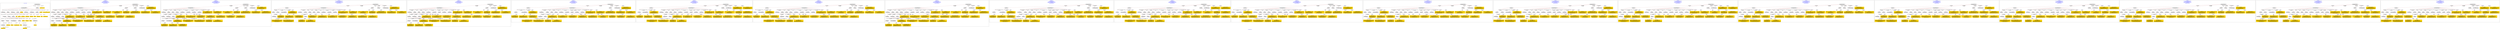 digraph n0 {
fontcolor="blue"
remincross="true"
label="s28-wildlife-art.csv"
subgraph cluster_0 {
label="1-correct model"
n2[style="filled",color="white",fillcolor="lightgray",label="E12_Production1"];
n3[style="filled",color="white",fillcolor="lightgray",label="E21_Person1"];
n4[style="filled",color="white",fillcolor="lightgray",label="E55_Type2"];
n5[style="filled",color="white",fillcolor="lightgray",label="E53_Place1"];
n6[style="filled",color="white",fillcolor="lightgray",label="E69_Death1"];
n7[style="filled",color="white",fillcolor="lightgray",label="E74_Group1"];
n8[style="filled",color="white",fillcolor="lightgray",label="E82_Actor_Appellation1"];
n9[style="filled",color="white",fillcolor="lightgray",label="E67_Birth1"];
n10[shape="plaintext",style="filled",fillcolor="gold",label="Maker_URI"];
n11[style="filled",color="white",fillcolor="lightgray",label="E22_Man-Made_Object1"];
n12[style="filled",color="white",fillcolor="lightgray",label="E35_Title1"];
n13[style="filled",color="white",fillcolor="lightgray",label="E8_Acquisition1"];
n14[style="filled",color="white",fillcolor="lightgray",label="E55_Type1"];
n15[shape="plaintext",style="filled",fillcolor="gold",label="Description"];
n16[style="filled",color="white",fillcolor="lightgray",label="E54_Dimension1"];
n17[style="filled",color="white",fillcolor="lightgray",label="E40_Legal_Body1"];
n18[style="filled",color="white",fillcolor="lightgray",label="E53_Place2"];
n19[shape="plaintext",style="filled",fillcolor="gold",label="Object_URI"];
n20[style="filled",color="white",fillcolor="lightgray",label="E33_Linguistic_Object2"];
n21[style="filled",color="white",fillcolor="lightgray",label="E55_Type3"];
n22[shape="plaintext",style="filled",fillcolor="gold",label="Collector Information"];
n23[shape="plaintext",style="filled",fillcolor="gold",label="Title"];
n24[shape="plaintext",style="filled",fillcolor="gold",label="Owner"];
n25[style="filled",color="white",fillcolor="lightgray",label="E48_Place_Name1"];
n26[shape="plaintext",style="filled",fillcolor="gold",label="Place Made"];
n27[style="filled",color="white",fillcolor="lightgray",label="E52_Time-Span1"];
n28[shape="plaintext",style="filled",fillcolor="gold",label="Maker Birth Date"];
n29[style="filled",color="white",fillcolor="lightgray",label="E52_Time-Span2"];
n30[shape="plaintext",style="filled",fillcolor="gold",label="Maker Death Date"];
n31[shape="plaintext",style="filled",fillcolor="gold",label="Home Location URI"];
n32[shape="plaintext",style="filled",fillcolor="gold",label="Measurements"];
n33[shape="plaintext",style="filled",fillcolor="gold",label="Category_URI"];
n34[shape="plaintext",style="filled",fillcolor="gold",label="Category"];
n35[shape="plaintext",style="filled",fillcolor="gold",label="Materials_URI"];
n36[shape="plaintext",style="filled",fillcolor="gold",label="Materials"];
n37[shape="plaintext",style="filled",fillcolor="gold",label="Collector_Information_typeURI"];
n38[shape="plaintext",style="filled",fillcolor="gold",label="Nationality_URI"];
n39[shape="plaintext",style="filled",fillcolor="gold",label="Nationality"];
n40[shape="plaintext",style="filled",fillcolor="gold",label="Maker_Appellation_URI"];
n41[shape="plaintext",style="filled",fillcolor="gold",label="Maker"];
n42[shape="plaintext",style="filled",fillcolor="gold",label="Credit Line"];
n43[shape="plaintext",style="filled",fillcolor="gold",label="How Acquired?"];
n44[shape="plaintext",style="filled",fillcolor="gold",label="Acquisition_URI"];
}
subgraph cluster_1 {
label="candidate 0\nlink coherence:0.675\nnode coherence:0.75\nconfidence:0.3997140075237975\nmapping score:0.4267162633774977\ncost:138.99914\n-precision:0.55-recall:0.52"
n46[style="filled",color="white",fillcolor="lightgray",label="E12_Production1"];
n47[style="filled",color="white",fillcolor="lightgray",label="E21_Person1"];
n48[style="filled",color="white",fillcolor="lightgray",label="E52_Time-Span2"];
n49[style="filled",color="white",fillcolor="lightgray",label="E55_Type1"];
n50[style="filled",color="white",fillcolor="lightgray",label="E74_Group1"];
n51[style="filled",color="white",fillcolor="lightgray",label="E82_Actor_Appellation1"];
n52[style="filled",color="white",fillcolor="lightgray",label="E22_Man-Made_Object1"];
n53[style="filled",color="white",fillcolor="lightgray",label="E30_Right1"];
n54[style="filled",color="white",fillcolor="lightgray",label="E35_Title1"];
n55[style="filled",color="white",fillcolor="lightgray",label="E38_Image1"];
n56[style="filled",color="white",fillcolor="lightgray",label="E40_Legal_Body1"];
n57[style="filled",color="white",fillcolor="lightgray",label="E54_Dimension1"];
n58[style="filled",color="white",fillcolor="lightgray",label="E78_Collection1"];
n59[style="filled",color="white",fillcolor="lightgray",label="E8_Acquisition1"];
n60[style="filled",color="white",fillcolor="lightgray",label="E33_Linguistic_Object1"];
n61[style="filled",color="white",fillcolor="lightgray",label="E55_Type2"];
n62[style="filled",color="white",fillcolor="lightgray",label="E55_Type3"];
n63[style="filled",color="white",fillcolor="lightgray",label="E33_Linguistic_Object2"];
n64[shape="plaintext",style="filled",fillcolor="gold",label="Title\n[E22_Man-Made_Object,P3_has_note,0.365]\n[E73_Information_Object,P3_has_note,0.286]\n[E33_Linguistic_Object,P3_has_note,0.185]\n[E35_Title,label,0.164]"];
n65[shape="plaintext",style="filled",fillcolor="gold",label="Description\n[E22_Man-Made_Object,P3_has_note,0.358]\n[E73_Information_Object,P3_has_note,0.297]\n[E35_Title,label,0.178]\n[E33_Linguistic_Object,P3_has_note,0.167]"];
n66[shape="plaintext",style="filled",fillcolor="gold",label="Acquisition_URI\n[E22_Man-Made_Object,classLink,0.608]\n[E78_Collection,classLink,0.179]\n[E38_Image,classLink,0.149]\n[E21_Person,classLink,0.065]"];
n67[shape="plaintext",style="filled",fillcolor="gold",label="Credit Line\n[E8_Acquisition,P3_has_note,0.368]\n[E30_Right,P3_has_note,0.323]\n[E22_Man-Made_Object,P3_has_note,0.163]\n[E33_Linguistic_Object,P3_has_note,0.147]"];
n68[shape="plaintext",style="filled",fillcolor="gold",label="Category_URI\n[E55_Type,classLink,0.541]\n[E74_Group,classLink,0.159]\n[E55_Type,label,0.159]\n[E57_Material,classLink,0.141]"];
n69[shape="plaintext",style="filled",fillcolor="gold",label="Collector_Information_typeURI\n[E55_Type,classLink,0.964]\n[E22_Man-Made_Object,P3_has_note,0.013]\n[E73_Information_Object,P3_has_note,0.012]\n[E33_Linguistic_Object,P3_has_note,0.011]"];
n70[shape="plaintext",style="filled",fillcolor="gold",label="Maker\n[E82_Actor_Appellation,label,0.365]\n[E8_Acquisition,P3_has_note,0.227]\n[E30_Right,P3_has_note,0.208]\n[E33_Linguistic_Object,P3_has_note,0.2]"];
n71[shape="plaintext",style="filled",fillcolor="gold",label="Maker Death Date\n[E52_Time-Span,P82b_end_of_the_end,0.538]\n[E52_Time-Span,P82_at_some_time_within,0.234]\n[E12_Production,P3_has_note,0.154]\n[E35_Title,label,0.074]"];
n72[shape="plaintext",style="filled",fillcolor="gold",label="Materials\n[E29_Design_or_Procedure,P3_has_note,0.373]\n[E55_Type,label,0.24]\n[E57_Material,label,0.217]\n[E57_Material,classLink,0.17]"];
n73[shape="plaintext",style="filled",fillcolor="gold",label="Materials_URI\n[E55_Type,classLink,0.395]\n[E57_Material,classLink,0.359]\n[E74_Group,classLink,0.201]\n[E55_Type,label,0.045]"];
n74[shape="plaintext",style="filled",fillcolor="gold",label="Home Location URI\n[E78_Collection,classLink,0.329]\n[E22_Man-Made_Object,classLink,0.278]\n[E38_Image,classLink,0.274]\n[E21_Person,classLink,0.119]"];
n75[shape="plaintext",style="filled",fillcolor="gold",label="How Acquired?\n[E8_Acquisition,P3_has_note,0.463]\n[E30_Right,P3_has_note,0.345]\n[E40_Legal_Body,label,0.108]\n[E22_Man-Made_Object,P3_has_note,0.085]"];
n76[shape="plaintext",style="filled",fillcolor="gold",label="Category\n[E55_Type,label,0.433]\n[E55_Type,classLink,0.223]\n[E33_Linguistic_Object,P3_has_note,0.178]\n[E22_Man-Made_Object,P3_has_note,0.166]"];
n77[shape="plaintext",style="filled",fillcolor="gold",label="Nationality\n[E44_Place_Appellation,label,0.574]\n[E12_Production,P3_has_note,0.252]\n[E33_Linguistic_Object,P3_has_note,0.107]\n[E39_Actor,P3_has_note,0.068]"];
n78[shape="plaintext",style="filled",fillcolor="gold",label="Maker_Appellation_URI\n[E82_Actor_Appellation,classLink,0.802]\n[E39_Actor,classLink,0.079]\n[E21_Person,classLink,0.076]\n[E78_Collection,classLink,0.043]"];
n79[shape="plaintext",style="filled",fillcolor="gold",label="Maker Birth Date\n[E52_Time-Span,P82_at_some_time_within,0.343]\n[E52_Time-Span,P82b_end_of_the_end,0.274]\n[E52_Time-Span,P82a_begin_of_the_begin,0.234]\n[E12_Production,P3_has_note,0.149]"];
n80[shape="plaintext",style="filled",fillcolor="gold",label="Place Made\n[E33_Linguistic_Object,P3_has_note,0.366]\n[E12_Production,P3_has_note,0.265]\n[E35_Title,label,0.199]\n[E73_Information_Object,P3_has_note,0.17]"];
n81[shape="plaintext",style="filled",fillcolor="gold",label="Object_URI\n[E22_Man-Made_Object,classLink,0.661]\n[E78_Collection,classLink,0.155]\n[E38_Image,classLink,0.129]\n[E21_Person,classLink,0.056]"];
n82[shape="plaintext",style="filled",fillcolor="gold",label="Nationality_URI\n[E74_Group,classLink,0.642]\n[E57_Material,classLink,0.167]\n[E55_Type,classLink,0.164]\n[E55_Type,label,0.026]"];
n83[shape="plaintext",style="filled",fillcolor="gold",label="Maker_URI\n[E39_Actor,classLink,0.31]\n[E21_Person,classLink,0.295]\n[E82_Actor_Appellation,classLink,0.259]\n[E78_Collection,classLink,0.136]"];
n84[shape="plaintext",style="filled",fillcolor="gold",label="Owner\n[E30_Right,P3_has_note,0.377]\n[E8_Acquisition,P3_has_note,0.302]\n[E40_Legal_Body,label,0.175]\n[E22_Man-Made_Object,P3_has_note,0.145]"];
n85[shape="plaintext",style="filled",fillcolor="gold",label="Collector Information\n[E30_Right,P3_has_note,0.275]\n[E22_Man-Made_Object,P3_has_note,0.261]\n[E8_Acquisition,P3_has_note,0.241]\n[E33_Linguistic_Object,P3_has_note,0.223]"];
n86[shape="plaintext",style="filled",fillcolor="gold",label="Measurements\n[E54_Dimension,P3_has_note,0.55]\n[E22_Man-Made_Object,classLink,0.172]\n[E22_Man-Made_Object,P3_has_note,0.141]\n[E34_Inscription,P3_has_note,0.138]"];
}
subgraph cluster_2 {
label="candidate 1\nlink coherence:0.675\nnode coherence:0.75\nconfidence:0.39880186089542063\nmapping score:0.42641221450137207\ncost:138.99914\n-precision:0.58-recall:0.55"
n88[style="filled",color="white",fillcolor="lightgray",label="E12_Production1"];
n89[style="filled",color="white",fillcolor="lightgray",label="E21_Person1"];
n90[style="filled",color="white",fillcolor="lightgray",label="E52_Time-Span2"];
n91[style="filled",color="white",fillcolor="lightgray",label="E55_Type1"];
n92[style="filled",color="white",fillcolor="lightgray",label="E74_Group1"];
n93[style="filled",color="white",fillcolor="lightgray",label="E82_Actor_Appellation1"];
n94[style="filled",color="white",fillcolor="lightgray",label="E22_Man-Made_Object1"];
n95[style="filled",color="white",fillcolor="lightgray",label="E30_Right1"];
n96[style="filled",color="white",fillcolor="lightgray",label="E35_Title1"];
n97[style="filled",color="white",fillcolor="lightgray",label="E38_Image1"];
n98[style="filled",color="white",fillcolor="lightgray",label="E40_Legal_Body1"];
n99[style="filled",color="white",fillcolor="lightgray",label="E54_Dimension1"];
n100[style="filled",color="white",fillcolor="lightgray",label="E78_Collection1"];
n101[style="filled",color="white",fillcolor="lightgray",label="E8_Acquisition1"];
n102[style="filled",color="white",fillcolor="lightgray",label="E33_Linguistic_Object1"];
n103[style="filled",color="white",fillcolor="lightgray",label="E55_Type2"];
n104[style="filled",color="white",fillcolor="lightgray",label="E55_Type3"];
n105[style="filled",color="white",fillcolor="lightgray",label="E33_Linguistic_Object2"];
n106[shape="plaintext",style="filled",fillcolor="gold",label="Description\n[E22_Man-Made_Object,P3_has_note,0.358]\n[E73_Information_Object,P3_has_note,0.297]\n[E35_Title,label,0.178]\n[E33_Linguistic_Object,P3_has_note,0.167]"];
n107[shape="plaintext",style="filled",fillcolor="gold",label="Title\n[E22_Man-Made_Object,P3_has_note,0.365]\n[E73_Information_Object,P3_has_note,0.286]\n[E33_Linguistic_Object,P3_has_note,0.185]\n[E35_Title,label,0.164]"];
n108[shape="plaintext",style="filled",fillcolor="gold",label="Acquisition_URI\n[E22_Man-Made_Object,classLink,0.608]\n[E78_Collection,classLink,0.179]\n[E38_Image,classLink,0.149]\n[E21_Person,classLink,0.065]"];
n109[shape="plaintext",style="filled",fillcolor="gold",label="Credit Line\n[E8_Acquisition,P3_has_note,0.368]\n[E30_Right,P3_has_note,0.323]\n[E22_Man-Made_Object,P3_has_note,0.163]\n[E33_Linguistic_Object,P3_has_note,0.147]"];
n110[shape="plaintext",style="filled",fillcolor="gold",label="Category_URI\n[E55_Type,classLink,0.541]\n[E74_Group,classLink,0.159]\n[E55_Type,label,0.159]\n[E57_Material,classLink,0.141]"];
n111[shape="plaintext",style="filled",fillcolor="gold",label="Collector_Information_typeURI\n[E55_Type,classLink,0.964]\n[E22_Man-Made_Object,P3_has_note,0.013]\n[E73_Information_Object,P3_has_note,0.012]\n[E33_Linguistic_Object,P3_has_note,0.011]"];
n112[shape="plaintext",style="filled",fillcolor="gold",label="Maker\n[E82_Actor_Appellation,label,0.365]\n[E8_Acquisition,P3_has_note,0.227]\n[E30_Right,P3_has_note,0.208]\n[E33_Linguistic_Object,P3_has_note,0.2]"];
n113[shape="plaintext",style="filled",fillcolor="gold",label="Maker Death Date\n[E52_Time-Span,P82b_end_of_the_end,0.538]\n[E52_Time-Span,P82_at_some_time_within,0.234]\n[E12_Production,P3_has_note,0.154]\n[E35_Title,label,0.074]"];
n114[shape="plaintext",style="filled",fillcolor="gold",label="Materials\n[E29_Design_or_Procedure,P3_has_note,0.373]\n[E55_Type,label,0.24]\n[E57_Material,label,0.217]\n[E57_Material,classLink,0.17]"];
n115[shape="plaintext",style="filled",fillcolor="gold",label="Materials_URI\n[E55_Type,classLink,0.395]\n[E57_Material,classLink,0.359]\n[E74_Group,classLink,0.201]\n[E55_Type,label,0.045]"];
n116[shape="plaintext",style="filled",fillcolor="gold",label="Home Location URI\n[E78_Collection,classLink,0.329]\n[E22_Man-Made_Object,classLink,0.278]\n[E38_Image,classLink,0.274]\n[E21_Person,classLink,0.119]"];
n117[shape="plaintext",style="filled",fillcolor="gold",label="How Acquired?\n[E8_Acquisition,P3_has_note,0.463]\n[E30_Right,P3_has_note,0.345]\n[E40_Legal_Body,label,0.108]\n[E22_Man-Made_Object,P3_has_note,0.085]"];
n118[shape="plaintext",style="filled",fillcolor="gold",label="Category\n[E55_Type,label,0.433]\n[E55_Type,classLink,0.223]\n[E33_Linguistic_Object,P3_has_note,0.178]\n[E22_Man-Made_Object,P3_has_note,0.166]"];
n119[shape="plaintext",style="filled",fillcolor="gold",label="Nationality\n[E44_Place_Appellation,label,0.574]\n[E12_Production,P3_has_note,0.252]\n[E33_Linguistic_Object,P3_has_note,0.107]\n[E39_Actor,P3_has_note,0.068]"];
n120[shape="plaintext",style="filled",fillcolor="gold",label="Maker_Appellation_URI\n[E82_Actor_Appellation,classLink,0.802]\n[E39_Actor,classLink,0.079]\n[E21_Person,classLink,0.076]\n[E78_Collection,classLink,0.043]"];
n121[shape="plaintext",style="filled",fillcolor="gold",label="Maker Birth Date\n[E52_Time-Span,P82_at_some_time_within,0.343]\n[E52_Time-Span,P82b_end_of_the_end,0.274]\n[E52_Time-Span,P82a_begin_of_the_begin,0.234]\n[E12_Production,P3_has_note,0.149]"];
n122[shape="plaintext",style="filled",fillcolor="gold",label="Collector Information\n[E30_Right,P3_has_note,0.275]\n[E22_Man-Made_Object,P3_has_note,0.261]\n[E8_Acquisition,P3_has_note,0.241]\n[E33_Linguistic_Object,P3_has_note,0.223]"];
n123[shape="plaintext",style="filled",fillcolor="gold",label="Object_URI\n[E22_Man-Made_Object,classLink,0.661]\n[E78_Collection,classLink,0.155]\n[E38_Image,classLink,0.129]\n[E21_Person,classLink,0.056]"];
n124[shape="plaintext",style="filled",fillcolor="gold",label="Nationality_URI\n[E74_Group,classLink,0.642]\n[E57_Material,classLink,0.167]\n[E55_Type,classLink,0.164]\n[E55_Type,label,0.026]"];
n125[shape="plaintext",style="filled",fillcolor="gold",label="Maker_URI\n[E39_Actor,classLink,0.31]\n[E21_Person,classLink,0.295]\n[E82_Actor_Appellation,classLink,0.259]\n[E78_Collection,classLink,0.136]"];
n126[shape="plaintext",style="filled",fillcolor="gold",label="Owner\n[E30_Right,P3_has_note,0.377]\n[E8_Acquisition,P3_has_note,0.302]\n[E40_Legal_Body,label,0.175]\n[E22_Man-Made_Object,P3_has_note,0.145]"];
n127[shape="plaintext",style="filled",fillcolor="gold",label="Place Made\n[E33_Linguistic_Object,P3_has_note,0.366]\n[E12_Production,P3_has_note,0.265]\n[E35_Title,label,0.199]\n[E73_Information_Object,P3_has_note,0.17]"];
n128[shape="plaintext",style="filled",fillcolor="gold",label="Measurements\n[E54_Dimension,P3_has_note,0.55]\n[E22_Man-Made_Object,classLink,0.172]\n[E22_Man-Made_Object,P3_has_note,0.141]\n[E34_Inscription,P3_has_note,0.138]"];
}
subgraph cluster_3 {
label="candidate 10\nlink coherence:0.6585365853658537\nnode coherence:0.75\nconfidence:0.394747405112188\nmapping score:0.42506072924029453\ncost:337.99921\n-precision:0.59-recall:0.57"
n130[style="filled",color="white",fillcolor="lightgray",label="E12_Production1"];
n131[style="filled",color="white",fillcolor="lightgray",label="E55_Type1"];
n132[style="filled",color="white",fillcolor="lightgray",label="E21_Person1"];
n133[style="filled",color="white",fillcolor="lightgray",label="E67_Birth1"];
n134[style="filled",color="white",fillcolor="lightgray",label="E74_Group1"];
n135[style="filled",color="white",fillcolor="lightgray",label="E82_Actor_Appellation1"];
n136[style="filled",color="white",fillcolor="lightgray",label="E22_Man-Made_Object1"];
n137[style="filled",color="white",fillcolor="lightgray",label="E21_Person2"];
n138[style="filled",color="white",fillcolor="lightgray",label="E30_Right1"];
n139[style="filled",color="white",fillcolor="lightgray",label="E35_Title1"];
n140[style="filled",color="white",fillcolor="lightgray",label="E38_Image1"];
n141[style="filled",color="white",fillcolor="lightgray",label="E40_Legal_Body1"];
n142[style="filled",color="white",fillcolor="lightgray",label="E54_Dimension1"];
n143[style="filled",color="white",fillcolor="lightgray",label="E8_Acquisition1"];
n144[style="filled",color="white",fillcolor="lightgray",label="E33_Linguistic_Object1"];
n145[style="filled",color="white",fillcolor="lightgray",label="E55_Type2"];
n146[style="filled",color="white",fillcolor="lightgray",label="E55_Type3"];
n147[style="filled",color="white",fillcolor="lightgray",label="E52_Time-Span1"];
n148[style="filled",color="white",fillcolor="lightgray",label="E33_Linguistic_Object2"];
n149[shape="plaintext",style="filled",fillcolor="gold",label="Title\n[E22_Man-Made_Object,P3_has_note,0.365]\n[E73_Information_Object,P3_has_note,0.286]\n[E33_Linguistic_Object,P3_has_note,0.185]\n[E35_Title,label,0.164]"];
n150[shape="plaintext",style="filled",fillcolor="gold",label="Description\n[E22_Man-Made_Object,P3_has_note,0.358]\n[E73_Information_Object,P3_has_note,0.297]\n[E35_Title,label,0.178]\n[E33_Linguistic_Object,P3_has_note,0.167]"];
n151[shape="plaintext",style="filled",fillcolor="gold",label="Acquisition_URI\n[E22_Man-Made_Object,classLink,0.608]\n[E78_Collection,classLink,0.179]\n[E38_Image,classLink,0.149]\n[E21_Person,classLink,0.065]"];
n152[shape="plaintext",style="filled",fillcolor="gold",label="Credit Line\n[E8_Acquisition,P3_has_note,0.368]\n[E30_Right,P3_has_note,0.323]\n[E22_Man-Made_Object,P3_has_note,0.163]\n[E33_Linguistic_Object,P3_has_note,0.147]"];
n153[shape="plaintext",style="filled",fillcolor="gold",label="Category_URI\n[E55_Type,classLink,0.541]\n[E74_Group,classLink,0.159]\n[E55_Type,label,0.159]\n[E57_Material,classLink,0.141]"];
n154[shape="plaintext",style="filled",fillcolor="gold",label="Collector_Information_typeURI\n[E55_Type,classLink,0.964]\n[E22_Man-Made_Object,P3_has_note,0.013]\n[E73_Information_Object,P3_has_note,0.012]\n[E33_Linguistic_Object,P3_has_note,0.011]"];
n155[shape="plaintext",style="filled",fillcolor="gold",label="Maker\n[E82_Actor_Appellation,label,0.365]\n[E8_Acquisition,P3_has_note,0.227]\n[E30_Right,P3_has_note,0.208]\n[E33_Linguistic_Object,P3_has_note,0.2]"];
n156[shape="plaintext",style="filled",fillcolor="gold",label="Materials\n[E29_Design_or_Procedure,P3_has_note,0.373]\n[E55_Type,label,0.24]\n[E57_Material,label,0.217]\n[E57_Material,classLink,0.17]"];
n157[shape="plaintext",style="filled",fillcolor="gold",label="Materials_URI\n[E55_Type,classLink,0.395]\n[E57_Material,classLink,0.359]\n[E74_Group,classLink,0.201]\n[E55_Type,label,0.045]"];
n158[shape="plaintext",style="filled",fillcolor="gold",label="Home Location URI\n[E78_Collection,classLink,0.329]\n[E22_Man-Made_Object,classLink,0.278]\n[E38_Image,classLink,0.274]\n[E21_Person,classLink,0.119]"];
n159[shape="plaintext",style="filled",fillcolor="gold",label="How Acquired?\n[E8_Acquisition,P3_has_note,0.463]\n[E30_Right,P3_has_note,0.345]\n[E40_Legal_Body,label,0.108]\n[E22_Man-Made_Object,P3_has_note,0.085]"];
n160[shape="plaintext",style="filled",fillcolor="gold",label="Category\n[E55_Type,label,0.433]\n[E55_Type,classLink,0.223]\n[E33_Linguistic_Object,P3_has_note,0.178]\n[E22_Man-Made_Object,P3_has_note,0.166]"];
n161[shape="plaintext",style="filled",fillcolor="gold",label="Nationality\n[E44_Place_Appellation,label,0.574]\n[E12_Production,P3_has_note,0.252]\n[E33_Linguistic_Object,P3_has_note,0.107]\n[E39_Actor,P3_has_note,0.068]"];
n162[shape="plaintext",style="filled",fillcolor="gold",label="Maker_Appellation_URI\n[E82_Actor_Appellation,classLink,0.802]\n[E39_Actor,classLink,0.079]\n[E21_Person,classLink,0.076]\n[E78_Collection,classLink,0.043]"];
n163[shape="plaintext",style="filled",fillcolor="gold",label="Place Made\n[E33_Linguistic_Object,P3_has_note,0.366]\n[E12_Production,P3_has_note,0.265]\n[E35_Title,label,0.199]\n[E73_Information_Object,P3_has_note,0.17]"];
n164[shape="plaintext",style="filled",fillcolor="gold",label="Maker Death Date\n[E52_Time-Span,P82b_end_of_the_end,0.538]\n[E52_Time-Span,P82_at_some_time_within,0.234]\n[E12_Production,P3_has_note,0.154]\n[E35_Title,label,0.074]"];
n165[shape="plaintext",style="filled",fillcolor="gold",label="Object_URI\n[E22_Man-Made_Object,classLink,0.661]\n[E78_Collection,classLink,0.155]\n[E38_Image,classLink,0.129]\n[E21_Person,classLink,0.056]"];
n166[shape="plaintext",style="filled",fillcolor="gold",label="Nationality_URI\n[E74_Group,classLink,0.642]\n[E57_Material,classLink,0.167]\n[E55_Type,classLink,0.164]\n[E55_Type,label,0.026]"];
n167[shape="plaintext",style="filled",fillcolor="gold",label="Maker_URI\n[E39_Actor,classLink,0.31]\n[E21_Person,classLink,0.295]\n[E82_Actor_Appellation,classLink,0.259]\n[E78_Collection,classLink,0.136]"];
n168[shape="plaintext",style="filled",fillcolor="gold",label="Owner\n[E30_Right,P3_has_note,0.377]\n[E8_Acquisition,P3_has_note,0.302]\n[E40_Legal_Body,label,0.175]\n[E22_Man-Made_Object,P3_has_note,0.145]"];
n169[shape="plaintext",style="filled",fillcolor="gold",label="Collector Information\n[E30_Right,P3_has_note,0.275]\n[E22_Man-Made_Object,P3_has_note,0.261]\n[E8_Acquisition,P3_has_note,0.241]\n[E33_Linguistic_Object,P3_has_note,0.223]"];
n170[shape="plaintext",style="filled",fillcolor="gold",label="Maker Birth Date\n[E52_Time-Span,P82_at_some_time_within,0.343]\n[E52_Time-Span,P82b_end_of_the_end,0.274]\n[E52_Time-Span,P82a_begin_of_the_begin,0.234]\n[E12_Production,P3_has_note,0.149]"];
n171[shape="plaintext",style="filled",fillcolor="gold",label="Measurements\n[E54_Dimension,P3_has_note,0.55]\n[E22_Man-Made_Object,classLink,0.172]\n[E22_Man-Made_Object,P3_has_note,0.141]\n[E34_Inscription,P3_has_note,0.138]"];
}
subgraph cluster_4 {
label="candidate 11\nlink coherence:0.65\nnode coherence:0.75\nconfidence:0.3997140075237975\nmapping score:0.4267162633774977\ncost:138.99915\n-precision:0.52-recall:0.5"
n173[style="filled",color="white",fillcolor="lightgray",label="E12_Production1"];
n174[style="filled",color="white",fillcolor="lightgray",label="E21_Person1"];
n175[style="filled",color="white",fillcolor="lightgray",label="E52_Time-Span2"];
n176[style="filled",color="white",fillcolor="lightgray",label="E55_Type1"];
n177[style="filled",color="white",fillcolor="lightgray",label="E74_Group1"];
n178[style="filled",color="white",fillcolor="lightgray",label="E82_Actor_Appellation1"];
n179[style="filled",color="white",fillcolor="lightgray",label="E22_Man-Made_Object1"];
n180[style="filled",color="white",fillcolor="lightgray",label="E30_Right1"];
n181[style="filled",color="white",fillcolor="lightgray",label="E35_Title1"];
n182[style="filled",color="white",fillcolor="lightgray",label="E38_Image1"];
n183[style="filled",color="white",fillcolor="lightgray",label="E40_Legal_Body1"];
n184[style="filled",color="white",fillcolor="lightgray",label="E54_Dimension1"];
n185[style="filled",color="white",fillcolor="lightgray",label="E55_Type3"];
n186[style="filled",color="white",fillcolor="lightgray",label="E78_Collection1"];
n187[style="filled",color="white",fillcolor="lightgray",label="E8_Acquisition1"];
n188[style="filled",color="white",fillcolor="lightgray",label="E33_Linguistic_Object1"];
n189[style="filled",color="white",fillcolor="lightgray",label="E55_Type2"];
n190[style="filled",color="white",fillcolor="lightgray",label="E33_Linguistic_Object2"];
n191[shape="plaintext",style="filled",fillcolor="gold",label="Title\n[E22_Man-Made_Object,P3_has_note,0.365]\n[E73_Information_Object,P3_has_note,0.286]\n[E33_Linguistic_Object,P3_has_note,0.185]\n[E35_Title,label,0.164]"];
n192[shape="plaintext",style="filled",fillcolor="gold",label="Description\n[E22_Man-Made_Object,P3_has_note,0.358]\n[E73_Information_Object,P3_has_note,0.297]\n[E35_Title,label,0.178]\n[E33_Linguistic_Object,P3_has_note,0.167]"];
n193[shape="plaintext",style="filled",fillcolor="gold",label="Acquisition_URI\n[E22_Man-Made_Object,classLink,0.608]\n[E78_Collection,classLink,0.179]\n[E38_Image,classLink,0.149]\n[E21_Person,classLink,0.065]"];
n194[shape="plaintext",style="filled",fillcolor="gold",label="Credit Line\n[E8_Acquisition,P3_has_note,0.368]\n[E30_Right,P3_has_note,0.323]\n[E22_Man-Made_Object,P3_has_note,0.163]\n[E33_Linguistic_Object,P3_has_note,0.147]"];
n195[shape="plaintext",style="filled",fillcolor="gold",label="Category_URI\n[E55_Type,classLink,0.541]\n[E74_Group,classLink,0.159]\n[E55_Type,label,0.159]\n[E57_Material,classLink,0.141]"];
n196[shape="plaintext",style="filled",fillcolor="gold",label="Collector_Information_typeURI\n[E55_Type,classLink,0.964]\n[E22_Man-Made_Object,P3_has_note,0.013]\n[E73_Information_Object,P3_has_note,0.012]\n[E33_Linguistic_Object,P3_has_note,0.011]"];
n197[shape="plaintext",style="filled",fillcolor="gold",label="Maker\n[E82_Actor_Appellation,label,0.365]\n[E8_Acquisition,P3_has_note,0.227]\n[E30_Right,P3_has_note,0.208]\n[E33_Linguistic_Object,P3_has_note,0.2]"];
n198[shape="plaintext",style="filled",fillcolor="gold",label="Maker Death Date\n[E52_Time-Span,P82b_end_of_the_end,0.538]\n[E52_Time-Span,P82_at_some_time_within,0.234]\n[E12_Production,P3_has_note,0.154]\n[E35_Title,label,0.074]"];
n199[shape="plaintext",style="filled",fillcolor="gold",label="Materials\n[E29_Design_or_Procedure,P3_has_note,0.373]\n[E55_Type,label,0.24]\n[E57_Material,label,0.217]\n[E57_Material,classLink,0.17]"];
n200[shape="plaintext",style="filled",fillcolor="gold",label="Materials_URI\n[E55_Type,classLink,0.395]\n[E57_Material,classLink,0.359]\n[E74_Group,classLink,0.201]\n[E55_Type,label,0.045]"];
n201[shape="plaintext",style="filled",fillcolor="gold",label="Home Location URI\n[E78_Collection,classLink,0.329]\n[E22_Man-Made_Object,classLink,0.278]\n[E38_Image,classLink,0.274]\n[E21_Person,classLink,0.119]"];
n202[shape="plaintext",style="filled",fillcolor="gold",label="How Acquired?\n[E8_Acquisition,P3_has_note,0.463]\n[E30_Right,P3_has_note,0.345]\n[E40_Legal_Body,label,0.108]\n[E22_Man-Made_Object,P3_has_note,0.085]"];
n203[shape="plaintext",style="filled",fillcolor="gold",label="Category\n[E55_Type,label,0.433]\n[E55_Type,classLink,0.223]\n[E33_Linguistic_Object,P3_has_note,0.178]\n[E22_Man-Made_Object,P3_has_note,0.166]"];
n204[shape="plaintext",style="filled",fillcolor="gold",label="Nationality\n[E44_Place_Appellation,label,0.574]\n[E12_Production,P3_has_note,0.252]\n[E33_Linguistic_Object,P3_has_note,0.107]\n[E39_Actor,P3_has_note,0.068]"];
n205[shape="plaintext",style="filled",fillcolor="gold",label="Maker_Appellation_URI\n[E82_Actor_Appellation,classLink,0.802]\n[E39_Actor,classLink,0.079]\n[E21_Person,classLink,0.076]\n[E78_Collection,classLink,0.043]"];
n206[shape="plaintext",style="filled",fillcolor="gold",label="Maker Birth Date\n[E52_Time-Span,P82_at_some_time_within,0.343]\n[E52_Time-Span,P82b_end_of_the_end,0.274]\n[E52_Time-Span,P82a_begin_of_the_begin,0.234]\n[E12_Production,P3_has_note,0.149]"];
n207[shape="plaintext",style="filled",fillcolor="gold",label="Place Made\n[E33_Linguistic_Object,P3_has_note,0.366]\n[E12_Production,P3_has_note,0.265]\n[E35_Title,label,0.199]\n[E73_Information_Object,P3_has_note,0.17]"];
n208[shape="plaintext",style="filled",fillcolor="gold",label="Object_URI\n[E22_Man-Made_Object,classLink,0.661]\n[E78_Collection,classLink,0.155]\n[E38_Image,classLink,0.129]\n[E21_Person,classLink,0.056]"];
n209[shape="plaintext",style="filled",fillcolor="gold",label="Nationality_URI\n[E74_Group,classLink,0.642]\n[E57_Material,classLink,0.167]\n[E55_Type,classLink,0.164]\n[E55_Type,label,0.026]"];
n210[shape="plaintext",style="filled",fillcolor="gold",label="Maker_URI\n[E39_Actor,classLink,0.31]\n[E21_Person,classLink,0.295]\n[E82_Actor_Appellation,classLink,0.259]\n[E78_Collection,classLink,0.136]"];
n211[shape="plaintext",style="filled",fillcolor="gold",label="Owner\n[E30_Right,P3_has_note,0.377]\n[E8_Acquisition,P3_has_note,0.302]\n[E40_Legal_Body,label,0.175]\n[E22_Man-Made_Object,P3_has_note,0.145]"];
n212[shape="plaintext",style="filled",fillcolor="gold",label="Collector Information\n[E30_Right,P3_has_note,0.275]\n[E22_Man-Made_Object,P3_has_note,0.261]\n[E8_Acquisition,P3_has_note,0.241]\n[E33_Linguistic_Object,P3_has_note,0.223]"];
n213[shape="plaintext",style="filled",fillcolor="gold",label="Measurements\n[E54_Dimension,P3_has_note,0.55]\n[E22_Man-Made_Object,classLink,0.172]\n[E22_Man-Made_Object,P3_has_note,0.141]\n[E34_Inscription,P3_has_note,0.138]"];
}
subgraph cluster_5 {
label="candidate 12\nlink coherence:0.65\nnode coherence:0.75\nconfidence:0.3997140075237975\nmapping score:0.4267162633774977\ncost:138.99921\n-precision:0.55-recall:0.52"
n215[style="filled",color="white",fillcolor="lightgray",label="E12_Production1"];
n216[style="filled",color="white",fillcolor="lightgray",label="E52_Time-Span2"];
n217[style="filled",color="white",fillcolor="lightgray",label="E55_Type1"];
n218[style="filled",color="white",fillcolor="lightgray",label="E21_Person1"];
n219[style="filled",color="white",fillcolor="lightgray",label="E74_Group1"];
n220[style="filled",color="white",fillcolor="lightgray",label="E82_Actor_Appellation1"];
n221[style="filled",color="white",fillcolor="lightgray",label="E22_Man-Made_Object1"];
n222[style="filled",color="white",fillcolor="lightgray",label="E30_Right1"];
n223[style="filled",color="white",fillcolor="lightgray",label="E35_Title1"];
n224[style="filled",color="white",fillcolor="lightgray",label="E38_Image1"];
n225[style="filled",color="white",fillcolor="lightgray",label="E40_Legal_Body1"];
n226[style="filled",color="white",fillcolor="lightgray",label="E54_Dimension1"];
n227[style="filled",color="white",fillcolor="lightgray",label="E55_Type2"];
n228[style="filled",color="white",fillcolor="lightgray",label="E78_Collection1"];
n229[style="filled",color="white",fillcolor="lightgray",label="E8_Acquisition1"];
n230[style="filled",color="white",fillcolor="lightgray",label="E33_Linguistic_Object1"];
n231[style="filled",color="white",fillcolor="lightgray",label="E55_Type3"];
n232[style="filled",color="white",fillcolor="lightgray",label="E33_Linguistic_Object2"];
n233[shape="plaintext",style="filled",fillcolor="gold",label="Title\n[E22_Man-Made_Object,P3_has_note,0.365]\n[E73_Information_Object,P3_has_note,0.286]\n[E33_Linguistic_Object,P3_has_note,0.185]\n[E35_Title,label,0.164]"];
n234[shape="plaintext",style="filled",fillcolor="gold",label="Description\n[E22_Man-Made_Object,P3_has_note,0.358]\n[E73_Information_Object,P3_has_note,0.297]\n[E35_Title,label,0.178]\n[E33_Linguistic_Object,P3_has_note,0.167]"];
n235[shape="plaintext",style="filled",fillcolor="gold",label="Acquisition_URI\n[E22_Man-Made_Object,classLink,0.608]\n[E78_Collection,classLink,0.179]\n[E38_Image,classLink,0.149]\n[E21_Person,classLink,0.065]"];
n236[shape="plaintext",style="filled",fillcolor="gold",label="Credit Line\n[E8_Acquisition,P3_has_note,0.368]\n[E30_Right,P3_has_note,0.323]\n[E22_Man-Made_Object,P3_has_note,0.163]\n[E33_Linguistic_Object,P3_has_note,0.147]"];
n237[shape="plaintext",style="filled",fillcolor="gold",label="Category_URI\n[E55_Type,classLink,0.541]\n[E74_Group,classLink,0.159]\n[E55_Type,label,0.159]\n[E57_Material,classLink,0.141]"];
n238[shape="plaintext",style="filled",fillcolor="gold",label="Collector_Information_typeURI\n[E55_Type,classLink,0.964]\n[E22_Man-Made_Object,P3_has_note,0.013]\n[E73_Information_Object,P3_has_note,0.012]\n[E33_Linguistic_Object,P3_has_note,0.011]"];
n239[shape="plaintext",style="filled",fillcolor="gold",label="Maker\n[E82_Actor_Appellation,label,0.365]\n[E8_Acquisition,P3_has_note,0.227]\n[E30_Right,P3_has_note,0.208]\n[E33_Linguistic_Object,P3_has_note,0.2]"];
n240[shape="plaintext",style="filled",fillcolor="gold",label="Maker Death Date\n[E52_Time-Span,P82b_end_of_the_end,0.538]\n[E52_Time-Span,P82_at_some_time_within,0.234]\n[E12_Production,P3_has_note,0.154]\n[E35_Title,label,0.074]"];
n241[shape="plaintext",style="filled",fillcolor="gold",label="Materials\n[E29_Design_or_Procedure,P3_has_note,0.373]\n[E55_Type,label,0.24]\n[E57_Material,label,0.217]\n[E57_Material,classLink,0.17]"];
n242[shape="plaintext",style="filled",fillcolor="gold",label="Materials_URI\n[E55_Type,classLink,0.395]\n[E57_Material,classLink,0.359]\n[E74_Group,classLink,0.201]\n[E55_Type,label,0.045]"];
n243[shape="plaintext",style="filled",fillcolor="gold",label="Home Location URI\n[E78_Collection,classLink,0.329]\n[E22_Man-Made_Object,classLink,0.278]\n[E38_Image,classLink,0.274]\n[E21_Person,classLink,0.119]"];
n244[shape="plaintext",style="filled",fillcolor="gold",label="How Acquired?\n[E8_Acquisition,P3_has_note,0.463]\n[E30_Right,P3_has_note,0.345]\n[E40_Legal_Body,label,0.108]\n[E22_Man-Made_Object,P3_has_note,0.085]"];
n245[shape="plaintext",style="filled",fillcolor="gold",label="Category\n[E55_Type,label,0.433]\n[E55_Type,classLink,0.223]\n[E33_Linguistic_Object,P3_has_note,0.178]\n[E22_Man-Made_Object,P3_has_note,0.166]"];
n246[shape="plaintext",style="filled",fillcolor="gold",label="Nationality\n[E44_Place_Appellation,label,0.574]\n[E12_Production,P3_has_note,0.252]\n[E33_Linguistic_Object,P3_has_note,0.107]\n[E39_Actor,P3_has_note,0.068]"];
n247[shape="plaintext",style="filled",fillcolor="gold",label="Maker_Appellation_URI\n[E82_Actor_Appellation,classLink,0.802]\n[E39_Actor,classLink,0.079]\n[E21_Person,classLink,0.076]\n[E78_Collection,classLink,0.043]"];
n248[shape="plaintext",style="filled",fillcolor="gold",label="Maker Birth Date\n[E52_Time-Span,P82_at_some_time_within,0.343]\n[E52_Time-Span,P82b_end_of_the_end,0.274]\n[E52_Time-Span,P82a_begin_of_the_begin,0.234]\n[E12_Production,P3_has_note,0.149]"];
n249[shape="plaintext",style="filled",fillcolor="gold",label="Place Made\n[E33_Linguistic_Object,P3_has_note,0.366]\n[E12_Production,P3_has_note,0.265]\n[E35_Title,label,0.199]\n[E73_Information_Object,P3_has_note,0.17]"];
n250[shape="plaintext",style="filled",fillcolor="gold",label="Object_URI\n[E22_Man-Made_Object,classLink,0.661]\n[E78_Collection,classLink,0.155]\n[E38_Image,classLink,0.129]\n[E21_Person,classLink,0.056]"];
n251[shape="plaintext",style="filled",fillcolor="gold",label="Nationality_URI\n[E74_Group,classLink,0.642]\n[E57_Material,classLink,0.167]\n[E55_Type,classLink,0.164]\n[E55_Type,label,0.026]"];
n252[shape="plaintext",style="filled",fillcolor="gold",label="Maker_URI\n[E39_Actor,classLink,0.31]\n[E21_Person,classLink,0.295]\n[E82_Actor_Appellation,classLink,0.259]\n[E78_Collection,classLink,0.136]"];
n253[shape="plaintext",style="filled",fillcolor="gold",label="Owner\n[E30_Right,P3_has_note,0.377]\n[E8_Acquisition,P3_has_note,0.302]\n[E40_Legal_Body,label,0.175]\n[E22_Man-Made_Object,P3_has_note,0.145]"];
n254[shape="plaintext",style="filled",fillcolor="gold",label="Collector Information\n[E30_Right,P3_has_note,0.275]\n[E22_Man-Made_Object,P3_has_note,0.261]\n[E8_Acquisition,P3_has_note,0.241]\n[E33_Linguistic_Object,P3_has_note,0.223]"];
n255[shape="plaintext",style="filled",fillcolor="gold",label="Measurements\n[E54_Dimension,P3_has_note,0.55]\n[E22_Man-Made_Object,classLink,0.172]\n[E22_Man-Made_Object,P3_has_note,0.141]\n[E34_Inscription,P3_has_note,0.138]"];
}
subgraph cluster_6 {
label="candidate 13\nlink coherence:0.65\nnode coherence:0.75\nconfidence:0.3997140075237975\nmapping score:0.4267162633774977\ncost:138.99924\n-precision:0.5-recall:0.48"
n257[style="filled",color="white",fillcolor="lightgray",label="E12_Production1"];
n258[style="filled",color="white",fillcolor="lightgray",label="E52_Time-Span2"];
n259[style="filled",color="white",fillcolor="lightgray",label="E55_Type1"];
n260[style="filled",color="white",fillcolor="lightgray",label="E21_Person1"];
n261[style="filled",color="white",fillcolor="lightgray",label="E74_Group1"];
n262[style="filled",color="white",fillcolor="lightgray",label="E82_Actor_Appellation1"];
n263[style="filled",color="white",fillcolor="lightgray",label="E22_Man-Made_Object1"];
n264[style="filled",color="white",fillcolor="lightgray",label="E30_Right1"];
n265[style="filled",color="white",fillcolor="lightgray",label="E35_Title1"];
n266[style="filled",color="white",fillcolor="lightgray",label="E38_Image1"];
n267[style="filled",color="white",fillcolor="lightgray",label="E40_Legal_Body1"];
n268[style="filled",color="white",fillcolor="lightgray",label="E54_Dimension1"];
n269[style="filled",color="white",fillcolor="lightgray",label="E55_Type3"];
n270[style="filled",color="white",fillcolor="lightgray",label="E78_Collection1"];
n271[style="filled",color="white",fillcolor="lightgray",label="E8_Acquisition1"];
n272[style="filled",color="white",fillcolor="lightgray",label="E33_Linguistic_Object2"];
n273[style="filled",color="white",fillcolor="lightgray",label="E55_Type2"];
n274[style="filled",color="white",fillcolor="lightgray",label="E33_Linguistic_Object1"];
n275[shape="plaintext",style="filled",fillcolor="gold",label="Title\n[E22_Man-Made_Object,P3_has_note,0.365]\n[E73_Information_Object,P3_has_note,0.286]\n[E33_Linguistic_Object,P3_has_note,0.185]\n[E35_Title,label,0.164]"];
n276[shape="plaintext",style="filled",fillcolor="gold",label="Description\n[E22_Man-Made_Object,P3_has_note,0.358]\n[E73_Information_Object,P3_has_note,0.297]\n[E35_Title,label,0.178]\n[E33_Linguistic_Object,P3_has_note,0.167]"];
n277[shape="plaintext",style="filled",fillcolor="gold",label="Acquisition_URI\n[E22_Man-Made_Object,classLink,0.608]\n[E78_Collection,classLink,0.179]\n[E38_Image,classLink,0.149]\n[E21_Person,classLink,0.065]"];
n278[shape="plaintext",style="filled",fillcolor="gold",label="Credit Line\n[E8_Acquisition,P3_has_note,0.368]\n[E30_Right,P3_has_note,0.323]\n[E22_Man-Made_Object,P3_has_note,0.163]\n[E33_Linguistic_Object,P3_has_note,0.147]"];
n279[shape="plaintext",style="filled",fillcolor="gold",label="Category_URI\n[E55_Type,classLink,0.541]\n[E74_Group,classLink,0.159]\n[E55_Type,label,0.159]\n[E57_Material,classLink,0.141]"];
n280[shape="plaintext",style="filled",fillcolor="gold",label="Collector_Information_typeURI\n[E55_Type,classLink,0.964]\n[E22_Man-Made_Object,P3_has_note,0.013]\n[E73_Information_Object,P3_has_note,0.012]\n[E33_Linguistic_Object,P3_has_note,0.011]"];
n281[shape="plaintext",style="filled",fillcolor="gold",label="Maker\n[E82_Actor_Appellation,label,0.365]\n[E8_Acquisition,P3_has_note,0.227]\n[E30_Right,P3_has_note,0.208]\n[E33_Linguistic_Object,P3_has_note,0.2]"];
n282[shape="plaintext",style="filled",fillcolor="gold",label="Maker Death Date\n[E52_Time-Span,P82b_end_of_the_end,0.538]\n[E52_Time-Span,P82_at_some_time_within,0.234]\n[E12_Production,P3_has_note,0.154]\n[E35_Title,label,0.074]"];
n283[shape="plaintext",style="filled",fillcolor="gold",label="Materials\n[E29_Design_or_Procedure,P3_has_note,0.373]\n[E55_Type,label,0.24]\n[E57_Material,label,0.217]\n[E57_Material,classLink,0.17]"];
n284[shape="plaintext",style="filled",fillcolor="gold",label="Materials_URI\n[E55_Type,classLink,0.395]\n[E57_Material,classLink,0.359]\n[E74_Group,classLink,0.201]\n[E55_Type,label,0.045]"];
n285[shape="plaintext",style="filled",fillcolor="gold",label="Home Location URI\n[E78_Collection,classLink,0.329]\n[E22_Man-Made_Object,classLink,0.278]\n[E38_Image,classLink,0.274]\n[E21_Person,classLink,0.119]"];
n286[shape="plaintext",style="filled",fillcolor="gold",label="How Acquired?\n[E8_Acquisition,P3_has_note,0.463]\n[E30_Right,P3_has_note,0.345]\n[E40_Legal_Body,label,0.108]\n[E22_Man-Made_Object,P3_has_note,0.085]"];
n287[shape="plaintext",style="filled",fillcolor="gold",label="Category\n[E55_Type,label,0.433]\n[E55_Type,classLink,0.223]\n[E33_Linguistic_Object,P3_has_note,0.178]\n[E22_Man-Made_Object,P3_has_note,0.166]"];
n288[shape="plaintext",style="filled",fillcolor="gold",label="Nationality\n[E44_Place_Appellation,label,0.574]\n[E12_Production,P3_has_note,0.252]\n[E33_Linguistic_Object,P3_has_note,0.107]\n[E39_Actor,P3_has_note,0.068]"];
n289[shape="plaintext",style="filled",fillcolor="gold",label="Maker_Appellation_URI\n[E82_Actor_Appellation,classLink,0.802]\n[E39_Actor,classLink,0.079]\n[E21_Person,classLink,0.076]\n[E78_Collection,classLink,0.043]"];
n290[shape="plaintext",style="filled",fillcolor="gold",label="Maker Birth Date\n[E52_Time-Span,P82_at_some_time_within,0.343]\n[E52_Time-Span,P82b_end_of_the_end,0.274]\n[E52_Time-Span,P82a_begin_of_the_begin,0.234]\n[E12_Production,P3_has_note,0.149]"];
n291[shape="plaintext",style="filled",fillcolor="gold",label="Place Made\n[E33_Linguistic_Object,P3_has_note,0.366]\n[E12_Production,P3_has_note,0.265]\n[E35_Title,label,0.199]\n[E73_Information_Object,P3_has_note,0.17]"];
n292[shape="plaintext",style="filled",fillcolor="gold",label="Object_URI\n[E22_Man-Made_Object,classLink,0.661]\n[E78_Collection,classLink,0.155]\n[E38_Image,classLink,0.129]\n[E21_Person,classLink,0.056]"];
n293[shape="plaintext",style="filled",fillcolor="gold",label="Nationality_URI\n[E74_Group,classLink,0.642]\n[E57_Material,classLink,0.167]\n[E55_Type,classLink,0.164]\n[E55_Type,label,0.026]"];
n294[shape="plaintext",style="filled",fillcolor="gold",label="Maker_URI\n[E39_Actor,classLink,0.31]\n[E21_Person,classLink,0.295]\n[E82_Actor_Appellation,classLink,0.259]\n[E78_Collection,classLink,0.136]"];
n295[shape="plaintext",style="filled",fillcolor="gold",label="Owner\n[E30_Right,P3_has_note,0.377]\n[E8_Acquisition,P3_has_note,0.302]\n[E40_Legal_Body,label,0.175]\n[E22_Man-Made_Object,P3_has_note,0.145]"];
n296[shape="plaintext",style="filled",fillcolor="gold",label="Collector Information\n[E30_Right,P3_has_note,0.275]\n[E22_Man-Made_Object,P3_has_note,0.261]\n[E8_Acquisition,P3_has_note,0.241]\n[E33_Linguistic_Object,P3_has_note,0.223]"];
n297[shape="plaintext",style="filled",fillcolor="gold",label="Measurements\n[E54_Dimension,P3_has_note,0.55]\n[E22_Man-Made_Object,classLink,0.172]\n[E22_Man-Made_Object,P3_has_note,0.141]\n[E34_Inscription,P3_has_note,0.138]"];
}
subgraph cluster_7 {
label="candidate 14\nlink coherence:0.65\nnode coherence:0.75\nconfidence:0.3997140075237975\nmapping score:0.4267162633774977\ncost:138.99925\n-precision:0.55-recall:0.52"
n299[style="filled",color="white",fillcolor="lightgray",label="E12_Production1"];
n300[style="filled",color="white",fillcolor="lightgray",label="E52_Time-Span2"];
n301[style="filled",color="white",fillcolor="lightgray",label="E55_Type1"];
n302[style="filled",color="white",fillcolor="lightgray",label="E21_Person1"];
n303[style="filled",color="white",fillcolor="lightgray",label="E74_Group1"];
n304[style="filled",color="white",fillcolor="lightgray",label="E82_Actor_Appellation1"];
n305[style="filled",color="white",fillcolor="lightgray",label="E22_Man-Made_Object1"];
n306[style="filled",color="white",fillcolor="lightgray",label="E30_Right1"];
n307[style="filled",color="white",fillcolor="lightgray",label="E35_Title1"];
n308[style="filled",color="white",fillcolor="lightgray",label="E38_Image1"];
n309[style="filled",color="white",fillcolor="lightgray",label="E40_Legal_Body1"];
n310[style="filled",color="white",fillcolor="lightgray",label="E54_Dimension1"];
n311[style="filled",color="white",fillcolor="lightgray",label="E78_Collection1"];
n312[style="filled",color="white",fillcolor="lightgray",label="E8_Acquisition1"];
n313[style="filled",color="white",fillcolor="lightgray",label="E33_Linguistic_Object1"];
n314[style="filled",color="white",fillcolor="lightgray",label="E55_Type2"];
n315[style="filled",color="white",fillcolor="lightgray",label="E55_Type3"];
n316[style="filled",color="white",fillcolor="lightgray",label="E33_Linguistic_Object2"];
n317[shape="plaintext",style="filled",fillcolor="gold",label="Title\n[E22_Man-Made_Object,P3_has_note,0.365]\n[E73_Information_Object,P3_has_note,0.286]\n[E33_Linguistic_Object,P3_has_note,0.185]\n[E35_Title,label,0.164]"];
n318[shape="plaintext",style="filled",fillcolor="gold",label="Description\n[E22_Man-Made_Object,P3_has_note,0.358]\n[E73_Information_Object,P3_has_note,0.297]\n[E35_Title,label,0.178]\n[E33_Linguistic_Object,P3_has_note,0.167]"];
n319[shape="plaintext",style="filled",fillcolor="gold",label="Acquisition_URI\n[E22_Man-Made_Object,classLink,0.608]\n[E78_Collection,classLink,0.179]\n[E38_Image,classLink,0.149]\n[E21_Person,classLink,0.065]"];
n320[shape="plaintext",style="filled",fillcolor="gold",label="Credit Line\n[E8_Acquisition,P3_has_note,0.368]\n[E30_Right,P3_has_note,0.323]\n[E22_Man-Made_Object,P3_has_note,0.163]\n[E33_Linguistic_Object,P3_has_note,0.147]"];
n321[shape="plaintext",style="filled",fillcolor="gold",label="Category_URI\n[E55_Type,classLink,0.541]\n[E74_Group,classLink,0.159]\n[E55_Type,label,0.159]\n[E57_Material,classLink,0.141]"];
n322[shape="plaintext",style="filled",fillcolor="gold",label="Collector_Information_typeURI\n[E55_Type,classLink,0.964]\n[E22_Man-Made_Object,P3_has_note,0.013]\n[E73_Information_Object,P3_has_note,0.012]\n[E33_Linguistic_Object,P3_has_note,0.011]"];
n323[shape="plaintext",style="filled",fillcolor="gold",label="Maker\n[E82_Actor_Appellation,label,0.365]\n[E8_Acquisition,P3_has_note,0.227]\n[E30_Right,P3_has_note,0.208]\n[E33_Linguistic_Object,P3_has_note,0.2]"];
n324[shape="plaintext",style="filled",fillcolor="gold",label="Maker Death Date\n[E52_Time-Span,P82b_end_of_the_end,0.538]\n[E52_Time-Span,P82_at_some_time_within,0.234]\n[E12_Production,P3_has_note,0.154]\n[E35_Title,label,0.074]"];
n325[shape="plaintext",style="filled",fillcolor="gold",label="Materials\n[E29_Design_or_Procedure,P3_has_note,0.373]\n[E55_Type,label,0.24]\n[E57_Material,label,0.217]\n[E57_Material,classLink,0.17]"];
n326[shape="plaintext",style="filled",fillcolor="gold",label="Materials_URI\n[E55_Type,classLink,0.395]\n[E57_Material,classLink,0.359]\n[E74_Group,classLink,0.201]\n[E55_Type,label,0.045]"];
n327[shape="plaintext",style="filled",fillcolor="gold",label="Home Location URI\n[E78_Collection,classLink,0.329]\n[E22_Man-Made_Object,classLink,0.278]\n[E38_Image,classLink,0.274]\n[E21_Person,classLink,0.119]"];
n328[shape="plaintext",style="filled",fillcolor="gold",label="How Acquired?\n[E8_Acquisition,P3_has_note,0.463]\n[E30_Right,P3_has_note,0.345]\n[E40_Legal_Body,label,0.108]\n[E22_Man-Made_Object,P3_has_note,0.085]"];
n329[shape="plaintext",style="filled",fillcolor="gold",label="Category\n[E55_Type,label,0.433]\n[E55_Type,classLink,0.223]\n[E33_Linguistic_Object,P3_has_note,0.178]\n[E22_Man-Made_Object,P3_has_note,0.166]"];
n330[shape="plaintext",style="filled",fillcolor="gold",label="Nationality\n[E44_Place_Appellation,label,0.574]\n[E12_Production,P3_has_note,0.252]\n[E33_Linguistic_Object,P3_has_note,0.107]\n[E39_Actor,P3_has_note,0.068]"];
n331[shape="plaintext",style="filled",fillcolor="gold",label="Maker_Appellation_URI\n[E82_Actor_Appellation,classLink,0.802]\n[E39_Actor,classLink,0.079]\n[E21_Person,classLink,0.076]\n[E78_Collection,classLink,0.043]"];
n332[shape="plaintext",style="filled",fillcolor="gold",label="Maker Birth Date\n[E52_Time-Span,P82_at_some_time_within,0.343]\n[E52_Time-Span,P82b_end_of_the_end,0.274]\n[E52_Time-Span,P82a_begin_of_the_begin,0.234]\n[E12_Production,P3_has_note,0.149]"];
n333[shape="plaintext",style="filled",fillcolor="gold",label="Place Made\n[E33_Linguistic_Object,P3_has_note,0.366]\n[E12_Production,P3_has_note,0.265]\n[E35_Title,label,0.199]\n[E73_Information_Object,P3_has_note,0.17]"];
n334[shape="plaintext",style="filled",fillcolor="gold",label="Object_URI\n[E22_Man-Made_Object,classLink,0.661]\n[E78_Collection,classLink,0.155]\n[E38_Image,classLink,0.129]\n[E21_Person,classLink,0.056]"];
n335[shape="plaintext",style="filled",fillcolor="gold",label="Nationality_URI\n[E74_Group,classLink,0.642]\n[E57_Material,classLink,0.167]\n[E55_Type,classLink,0.164]\n[E55_Type,label,0.026]"];
n336[shape="plaintext",style="filled",fillcolor="gold",label="Maker_URI\n[E39_Actor,classLink,0.31]\n[E21_Person,classLink,0.295]\n[E82_Actor_Appellation,classLink,0.259]\n[E78_Collection,classLink,0.136]"];
n337[shape="plaintext",style="filled",fillcolor="gold",label="Owner\n[E30_Right,P3_has_note,0.377]\n[E8_Acquisition,P3_has_note,0.302]\n[E40_Legal_Body,label,0.175]\n[E22_Man-Made_Object,P3_has_note,0.145]"];
n338[shape="plaintext",style="filled",fillcolor="gold",label="Collector Information\n[E30_Right,P3_has_note,0.275]\n[E22_Man-Made_Object,P3_has_note,0.261]\n[E8_Acquisition,P3_has_note,0.241]\n[E33_Linguistic_Object,P3_has_note,0.223]"];
n339[shape="plaintext",style="filled",fillcolor="gold",label="Measurements\n[E54_Dimension,P3_has_note,0.55]\n[E22_Man-Made_Object,classLink,0.172]\n[E22_Man-Made_Object,P3_has_note,0.141]\n[E34_Inscription,P3_has_note,0.138]"];
}
subgraph cluster_8 {
label="candidate 15\nlink coherence:0.65\nnode coherence:0.75\nconfidence:0.39880186089542063\nmapping score:0.42641221450137207\ncost:138.99915\n-precision:0.55-recall:0.52"
n341[style="filled",color="white",fillcolor="lightgray",label="E12_Production1"];
n342[style="filled",color="white",fillcolor="lightgray",label="E21_Person1"];
n343[style="filled",color="white",fillcolor="lightgray",label="E52_Time-Span2"];
n344[style="filled",color="white",fillcolor="lightgray",label="E55_Type1"];
n345[style="filled",color="white",fillcolor="lightgray",label="E74_Group1"];
n346[style="filled",color="white",fillcolor="lightgray",label="E82_Actor_Appellation1"];
n347[style="filled",color="white",fillcolor="lightgray",label="E22_Man-Made_Object1"];
n348[style="filled",color="white",fillcolor="lightgray",label="E30_Right1"];
n349[style="filled",color="white",fillcolor="lightgray",label="E35_Title1"];
n350[style="filled",color="white",fillcolor="lightgray",label="E38_Image1"];
n351[style="filled",color="white",fillcolor="lightgray",label="E40_Legal_Body1"];
n352[style="filled",color="white",fillcolor="lightgray",label="E54_Dimension1"];
n353[style="filled",color="white",fillcolor="lightgray",label="E55_Type3"];
n354[style="filled",color="white",fillcolor="lightgray",label="E78_Collection1"];
n355[style="filled",color="white",fillcolor="lightgray",label="E8_Acquisition1"];
n356[style="filled",color="white",fillcolor="lightgray",label="E33_Linguistic_Object1"];
n357[style="filled",color="white",fillcolor="lightgray",label="E55_Type2"];
n358[style="filled",color="white",fillcolor="lightgray",label="E33_Linguistic_Object2"];
n359[shape="plaintext",style="filled",fillcolor="gold",label="Description\n[E22_Man-Made_Object,P3_has_note,0.358]\n[E73_Information_Object,P3_has_note,0.297]\n[E35_Title,label,0.178]\n[E33_Linguistic_Object,P3_has_note,0.167]"];
n360[shape="plaintext",style="filled",fillcolor="gold",label="Title\n[E22_Man-Made_Object,P3_has_note,0.365]\n[E73_Information_Object,P3_has_note,0.286]\n[E33_Linguistic_Object,P3_has_note,0.185]\n[E35_Title,label,0.164]"];
n361[shape="plaintext",style="filled",fillcolor="gold",label="Acquisition_URI\n[E22_Man-Made_Object,classLink,0.608]\n[E78_Collection,classLink,0.179]\n[E38_Image,classLink,0.149]\n[E21_Person,classLink,0.065]"];
n362[shape="plaintext",style="filled",fillcolor="gold",label="Credit Line\n[E8_Acquisition,P3_has_note,0.368]\n[E30_Right,P3_has_note,0.323]\n[E22_Man-Made_Object,P3_has_note,0.163]\n[E33_Linguistic_Object,P3_has_note,0.147]"];
n363[shape="plaintext",style="filled",fillcolor="gold",label="Category_URI\n[E55_Type,classLink,0.541]\n[E74_Group,classLink,0.159]\n[E55_Type,label,0.159]\n[E57_Material,classLink,0.141]"];
n364[shape="plaintext",style="filled",fillcolor="gold",label="Collector_Information_typeURI\n[E55_Type,classLink,0.964]\n[E22_Man-Made_Object,P3_has_note,0.013]\n[E73_Information_Object,P3_has_note,0.012]\n[E33_Linguistic_Object,P3_has_note,0.011]"];
n365[shape="plaintext",style="filled",fillcolor="gold",label="Maker\n[E82_Actor_Appellation,label,0.365]\n[E8_Acquisition,P3_has_note,0.227]\n[E30_Right,P3_has_note,0.208]\n[E33_Linguistic_Object,P3_has_note,0.2]"];
n366[shape="plaintext",style="filled",fillcolor="gold",label="Maker Death Date\n[E52_Time-Span,P82b_end_of_the_end,0.538]\n[E52_Time-Span,P82_at_some_time_within,0.234]\n[E12_Production,P3_has_note,0.154]\n[E35_Title,label,0.074]"];
n367[shape="plaintext",style="filled",fillcolor="gold",label="Materials\n[E29_Design_or_Procedure,P3_has_note,0.373]\n[E55_Type,label,0.24]\n[E57_Material,label,0.217]\n[E57_Material,classLink,0.17]"];
n368[shape="plaintext",style="filled",fillcolor="gold",label="Materials_URI\n[E55_Type,classLink,0.395]\n[E57_Material,classLink,0.359]\n[E74_Group,classLink,0.201]\n[E55_Type,label,0.045]"];
n369[shape="plaintext",style="filled",fillcolor="gold",label="Home Location URI\n[E78_Collection,classLink,0.329]\n[E22_Man-Made_Object,classLink,0.278]\n[E38_Image,classLink,0.274]\n[E21_Person,classLink,0.119]"];
n370[shape="plaintext",style="filled",fillcolor="gold",label="How Acquired?\n[E8_Acquisition,P3_has_note,0.463]\n[E30_Right,P3_has_note,0.345]\n[E40_Legal_Body,label,0.108]\n[E22_Man-Made_Object,P3_has_note,0.085]"];
n371[shape="plaintext",style="filled",fillcolor="gold",label="Category\n[E55_Type,label,0.433]\n[E55_Type,classLink,0.223]\n[E33_Linguistic_Object,P3_has_note,0.178]\n[E22_Man-Made_Object,P3_has_note,0.166]"];
n372[shape="plaintext",style="filled",fillcolor="gold",label="Nationality\n[E44_Place_Appellation,label,0.574]\n[E12_Production,P3_has_note,0.252]\n[E33_Linguistic_Object,P3_has_note,0.107]\n[E39_Actor,P3_has_note,0.068]"];
n373[shape="plaintext",style="filled",fillcolor="gold",label="Maker_Appellation_URI\n[E82_Actor_Appellation,classLink,0.802]\n[E39_Actor,classLink,0.079]\n[E21_Person,classLink,0.076]\n[E78_Collection,classLink,0.043]"];
n374[shape="plaintext",style="filled",fillcolor="gold",label="Maker Birth Date\n[E52_Time-Span,P82_at_some_time_within,0.343]\n[E52_Time-Span,P82b_end_of_the_end,0.274]\n[E52_Time-Span,P82a_begin_of_the_begin,0.234]\n[E12_Production,P3_has_note,0.149]"];
n375[shape="plaintext",style="filled",fillcolor="gold",label="Collector Information\n[E30_Right,P3_has_note,0.275]\n[E22_Man-Made_Object,P3_has_note,0.261]\n[E8_Acquisition,P3_has_note,0.241]\n[E33_Linguistic_Object,P3_has_note,0.223]"];
n376[shape="plaintext",style="filled",fillcolor="gold",label="Object_URI\n[E22_Man-Made_Object,classLink,0.661]\n[E78_Collection,classLink,0.155]\n[E38_Image,classLink,0.129]\n[E21_Person,classLink,0.056]"];
n377[shape="plaintext",style="filled",fillcolor="gold",label="Nationality_URI\n[E74_Group,classLink,0.642]\n[E57_Material,classLink,0.167]\n[E55_Type,classLink,0.164]\n[E55_Type,label,0.026]"];
n378[shape="plaintext",style="filled",fillcolor="gold",label="Maker_URI\n[E39_Actor,classLink,0.31]\n[E21_Person,classLink,0.295]\n[E82_Actor_Appellation,classLink,0.259]\n[E78_Collection,classLink,0.136]"];
n379[shape="plaintext",style="filled",fillcolor="gold",label="Owner\n[E30_Right,P3_has_note,0.377]\n[E8_Acquisition,P3_has_note,0.302]\n[E40_Legal_Body,label,0.175]\n[E22_Man-Made_Object,P3_has_note,0.145]"];
n380[shape="plaintext",style="filled",fillcolor="gold",label="Place Made\n[E33_Linguistic_Object,P3_has_note,0.366]\n[E12_Production,P3_has_note,0.265]\n[E35_Title,label,0.199]\n[E73_Information_Object,P3_has_note,0.17]"];
n381[shape="plaintext",style="filled",fillcolor="gold",label="Measurements\n[E54_Dimension,P3_has_note,0.55]\n[E22_Man-Made_Object,classLink,0.172]\n[E22_Man-Made_Object,P3_has_note,0.141]\n[E34_Inscription,P3_has_note,0.138]"];
}
subgraph cluster_9 {
label="candidate 16\nlink coherence:0.65\nnode coherence:0.75\nconfidence:0.39880186089542063\nmapping score:0.42641221450137207\ncost:138.99921\n-precision:0.58-recall:0.55"
n383[style="filled",color="white",fillcolor="lightgray",label="E12_Production1"];
n384[style="filled",color="white",fillcolor="lightgray",label="E52_Time-Span2"];
n385[style="filled",color="white",fillcolor="lightgray",label="E55_Type1"];
n386[style="filled",color="white",fillcolor="lightgray",label="E21_Person1"];
n387[style="filled",color="white",fillcolor="lightgray",label="E74_Group1"];
n388[style="filled",color="white",fillcolor="lightgray",label="E82_Actor_Appellation1"];
n389[style="filled",color="white",fillcolor="lightgray",label="E22_Man-Made_Object1"];
n390[style="filled",color="white",fillcolor="lightgray",label="E30_Right1"];
n391[style="filled",color="white",fillcolor="lightgray",label="E35_Title1"];
n392[style="filled",color="white",fillcolor="lightgray",label="E38_Image1"];
n393[style="filled",color="white",fillcolor="lightgray",label="E40_Legal_Body1"];
n394[style="filled",color="white",fillcolor="lightgray",label="E54_Dimension1"];
n395[style="filled",color="white",fillcolor="lightgray",label="E55_Type2"];
n396[style="filled",color="white",fillcolor="lightgray",label="E78_Collection1"];
n397[style="filled",color="white",fillcolor="lightgray",label="E8_Acquisition1"];
n398[style="filled",color="white",fillcolor="lightgray",label="E33_Linguistic_Object1"];
n399[style="filled",color="white",fillcolor="lightgray",label="E55_Type3"];
n400[style="filled",color="white",fillcolor="lightgray",label="E33_Linguistic_Object2"];
n401[shape="plaintext",style="filled",fillcolor="gold",label="Description\n[E22_Man-Made_Object,P3_has_note,0.358]\n[E73_Information_Object,P3_has_note,0.297]\n[E35_Title,label,0.178]\n[E33_Linguistic_Object,P3_has_note,0.167]"];
n402[shape="plaintext",style="filled",fillcolor="gold",label="Title\n[E22_Man-Made_Object,P3_has_note,0.365]\n[E73_Information_Object,P3_has_note,0.286]\n[E33_Linguistic_Object,P3_has_note,0.185]\n[E35_Title,label,0.164]"];
n403[shape="plaintext",style="filled",fillcolor="gold",label="Acquisition_URI\n[E22_Man-Made_Object,classLink,0.608]\n[E78_Collection,classLink,0.179]\n[E38_Image,classLink,0.149]\n[E21_Person,classLink,0.065]"];
n404[shape="plaintext",style="filled",fillcolor="gold",label="Credit Line\n[E8_Acquisition,P3_has_note,0.368]\n[E30_Right,P3_has_note,0.323]\n[E22_Man-Made_Object,P3_has_note,0.163]\n[E33_Linguistic_Object,P3_has_note,0.147]"];
n405[shape="plaintext",style="filled",fillcolor="gold",label="Category_URI\n[E55_Type,classLink,0.541]\n[E74_Group,classLink,0.159]\n[E55_Type,label,0.159]\n[E57_Material,classLink,0.141]"];
n406[shape="plaintext",style="filled",fillcolor="gold",label="Collector_Information_typeURI\n[E55_Type,classLink,0.964]\n[E22_Man-Made_Object,P3_has_note,0.013]\n[E73_Information_Object,P3_has_note,0.012]\n[E33_Linguistic_Object,P3_has_note,0.011]"];
n407[shape="plaintext",style="filled",fillcolor="gold",label="Maker\n[E82_Actor_Appellation,label,0.365]\n[E8_Acquisition,P3_has_note,0.227]\n[E30_Right,P3_has_note,0.208]\n[E33_Linguistic_Object,P3_has_note,0.2]"];
n408[shape="plaintext",style="filled",fillcolor="gold",label="Maker Death Date\n[E52_Time-Span,P82b_end_of_the_end,0.538]\n[E52_Time-Span,P82_at_some_time_within,0.234]\n[E12_Production,P3_has_note,0.154]\n[E35_Title,label,0.074]"];
n409[shape="plaintext",style="filled",fillcolor="gold",label="Materials\n[E29_Design_or_Procedure,P3_has_note,0.373]\n[E55_Type,label,0.24]\n[E57_Material,label,0.217]\n[E57_Material,classLink,0.17]"];
n410[shape="plaintext",style="filled",fillcolor="gold",label="Materials_URI\n[E55_Type,classLink,0.395]\n[E57_Material,classLink,0.359]\n[E74_Group,classLink,0.201]\n[E55_Type,label,0.045]"];
n411[shape="plaintext",style="filled",fillcolor="gold",label="Home Location URI\n[E78_Collection,classLink,0.329]\n[E22_Man-Made_Object,classLink,0.278]\n[E38_Image,classLink,0.274]\n[E21_Person,classLink,0.119]"];
n412[shape="plaintext",style="filled",fillcolor="gold",label="How Acquired?\n[E8_Acquisition,P3_has_note,0.463]\n[E30_Right,P3_has_note,0.345]\n[E40_Legal_Body,label,0.108]\n[E22_Man-Made_Object,P3_has_note,0.085]"];
n413[shape="plaintext",style="filled",fillcolor="gold",label="Category\n[E55_Type,label,0.433]\n[E55_Type,classLink,0.223]\n[E33_Linguistic_Object,P3_has_note,0.178]\n[E22_Man-Made_Object,P3_has_note,0.166]"];
n414[shape="plaintext",style="filled",fillcolor="gold",label="Nationality\n[E44_Place_Appellation,label,0.574]\n[E12_Production,P3_has_note,0.252]\n[E33_Linguistic_Object,P3_has_note,0.107]\n[E39_Actor,P3_has_note,0.068]"];
n415[shape="plaintext",style="filled",fillcolor="gold",label="Maker_Appellation_URI\n[E82_Actor_Appellation,classLink,0.802]\n[E39_Actor,classLink,0.079]\n[E21_Person,classLink,0.076]\n[E78_Collection,classLink,0.043]"];
n416[shape="plaintext",style="filled",fillcolor="gold",label="Maker Birth Date\n[E52_Time-Span,P82_at_some_time_within,0.343]\n[E52_Time-Span,P82b_end_of_the_end,0.274]\n[E52_Time-Span,P82a_begin_of_the_begin,0.234]\n[E12_Production,P3_has_note,0.149]"];
n417[shape="plaintext",style="filled",fillcolor="gold",label="Collector Information\n[E30_Right,P3_has_note,0.275]\n[E22_Man-Made_Object,P3_has_note,0.261]\n[E8_Acquisition,P3_has_note,0.241]\n[E33_Linguistic_Object,P3_has_note,0.223]"];
n418[shape="plaintext",style="filled",fillcolor="gold",label="Object_URI\n[E22_Man-Made_Object,classLink,0.661]\n[E78_Collection,classLink,0.155]\n[E38_Image,classLink,0.129]\n[E21_Person,classLink,0.056]"];
n419[shape="plaintext",style="filled",fillcolor="gold",label="Nationality_URI\n[E74_Group,classLink,0.642]\n[E57_Material,classLink,0.167]\n[E55_Type,classLink,0.164]\n[E55_Type,label,0.026]"];
n420[shape="plaintext",style="filled",fillcolor="gold",label="Maker_URI\n[E39_Actor,classLink,0.31]\n[E21_Person,classLink,0.295]\n[E82_Actor_Appellation,classLink,0.259]\n[E78_Collection,classLink,0.136]"];
n421[shape="plaintext",style="filled",fillcolor="gold",label="Owner\n[E30_Right,P3_has_note,0.377]\n[E8_Acquisition,P3_has_note,0.302]\n[E40_Legal_Body,label,0.175]\n[E22_Man-Made_Object,P3_has_note,0.145]"];
n422[shape="plaintext",style="filled",fillcolor="gold",label="Place Made\n[E33_Linguistic_Object,P3_has_note,0.366]\n[E12_Production,P3_has_note,0.265]\n[E35_Title,label,0.199]\n[E73_Information_Object,P3_has_note,0.17]"];
n423[shape="plaintext",style="filled",fillcolor="gold",label="Measurements\n[E54_Dimension,P3_has_note,0.55]\n[E22_Man-Made_Object,classLink,0.172]\n[E22_Man-Made_Object,P3_has_note,0.141]\n[E34_Inscription,P3_has_note,0.138]"];
}
subgraph cluster_10 {
label="candidate 17\nlink coherence:0.65\nnode coherence:0.75\nconfidence:0.39880186089542063\nmapping score:0.42641221450137207\ncost:138.99924\n-precision:0.58-recall:0.55"
n425[style="filled",color="white",fillcolor="lightgray",label="E12_Production1"];
n426[style="filled",color="white",fillcolor="lightgray",label="E52_Time-Span2"];
n427[style="filled",color="white",fillcolor="lightgray",label="E55_Type1"];
n428[style="filled",color="white",fillcolor="lightgray",label="E21_Person1"];
n429[style="filled",color="white",fillcolor="lightgray",label="E74_Group1"];
n430[style="filled",color="white",fillcolor="lightgray",label="E82_Actor_Appellation1"];
n431[style="filled",color="white",fillcolor="lightgray",label="E22_Man-Made_Object1"];
n432[style="filled",color="white",fillcolor="lightgray",label="E30_Right1"];
n433[style="filled",color="white",fillcolor="lightgray",label="E35_Title1"];
n434[style="filled",color="white",fillcolor="lightgray",label="E38_Image1"];
n435[style="filled",color="white",fillcolor="lightgray",label="E40_Legal_Body1"];
n436[style="filled",color="white",fillcolor="lightgray",label="E54_Dimension1"];
n437[style="filled",color="white",fillcolor="lightgray",label="E55_Type3"];
n438[style="filled",color="white",fillcolor="lightgray",label="E78_Collection1"];
n439[style="filled",color="white",fillcolor="lightgray",label="E8_Acquisition1"];
n440[style="filled",color="white",fillcolor="lightgray",label="E33_Linguistic_Object2"];
n441[style="filled",color="white",fillcolor="lightgray",label="E55_Type2"];
n442[style="filled",color="white",fillcolor="lightgray",label="E33_Linguistic_Object1"];
n443[shape="plaintext",style="filled",fillcolor="gold",label="Description\n[E22_Man-Made_Object,P3_has_note,0.358]\n[E73_Information_Object,P3_has_note,0.297]\n[E35_Title,label,0.178]\n[E33_Linguistic_Object,P3_has_note,0.167]"];
n444[shape="plaintext",style="filled",fillcolor="gold",label="Title\n[E22_Man-Made_Object,P3_has_note,0.365]\n[E73_Information_Object,P3_has_note,0.286]\n[E33_Linguistic_Object,P3_has_note,0.185]\n[E35_Title,label,0.164]"];
n445[shape="plaintext",style="filled",fillcolor="gold",label="Acquisition_URI\n[E22_Man-Made_Object,classLink,0.608]\n[E78_Collection,classLink,0.179]\n[E38_Image,classLink,0.149]\n[E21_Person,classLink,0.065]"];
n446[shape="plaintext",style="filled",fillcolor="gold",label="Credit Line\n[E8_Acquisition,P3_has_note,0.368]\n[E30_Right,P3_has_note,0.323]\n[E22_Man-Made_Object,P3_has_note,0.163]\n[E33_Linguistic_Object,P3_has_note,0.147]"];
n447[shape="plaintext",style="filled",fillcolor="gold",label="Category_URI\n[E55_Type,classLink,0.541]\n[E74_Group,classLink,0.159]\n[E55_Type,label,0.159]\n[E57_Material,classLink,0.141]"];
n448[shape="plaintext",style="filled",fillcolor="gold",label="Collector_Information_typeURI\n[E55_Type,classLink,0.964]\n[E22_Man-Made_Object,P3_has_note,0.013]\n[E73_Information_Object,P3_has_note,0.012]\n[E33_Linguistic_Object,P3_has_note,0.011]"];
n449[shape="plaintext",style="filled",fillcolor="gold",label="Maker\n[E82_Actor_Appellation,label,0.365]\n[E8_Acquisition,P3_has_note,0.227]\n[E30_Right,P3_has_note,0.208]\n[E33_Linguistic_Object,P3_has_note,0.2]"];
n450[shape="plaintext",style="filled",fillcolor="gold",label="Maker Death Date\n[E52_Time-Span,P82b_end_of_the_end,0.538]\n[E52_Time-Span,P82_at_some_time_within,0.234]\n[E12_Production,P3_has_note,0.154]\n[E35_Title,label,0.074]"];
n451[shape="plaintext",style="filled",fillcolor="gold",label="Materials\n[E29_Design_or_Procedure,P3_has_note,0.373]\n[E55_Type,label,0.24]\n[E57_Material,label,0.217]\n[E57_Material,classLink,0.17]"];
n452[shape="plaintext",style="filled",fillcolor="gold",label="Materials_URI\n[E55_Type,classLink,0.395]\n[E57_Material,classLink,0.359]\n[E74_Group,classLink,0.201]\n[E55_Type,label,0.045]"];
n453[shape="plaintext",style="filled",fillcolor="gold",label="Home Location URI\n[E78_Collection,classLink,0.329]\n[E22_Man-Made_Object,classLink,0.278]\n[E38_Image,classLink,0.274]\n[E21_Person,classLink,0.119]"];
n454[shape="plaintext",style="filled",fillcolor="gold",label="How Acquired?\n[E8_Acquisition,P3_has_note,0.463]\n[E30_Right,P3_has_note,0.345]\n[E40_Legal_Body,label,0.108]\n[E22_Man-Made_Object,P3_has_note,0.085]"];
n455[shape="plaintext",style="filled",fillcolor="gold",label="Category\n[E55_Type,label,0.433]\n[E55_Type,classLink,0.223]\n[E33_Linguistic_Object,P3_has_note,0.178]\n[E22_Man-Made_Object,P3_has_note,0.166]"];
n456[shape="plaintext",style="filled",fillcolor="gold",label="Nationality\n[E44_Place_Appellation,label,0.574]\n[E12_Production,P3_has_note,0.252]\n[E33_Linguistic_Object,P3_has_note,0.107]\n[E39_Actor,P3_has_note,0.068]"];
n457[shape="plaintext",style="filled",fillcolor="gold",label="Maker_Appellation_URI\n[E82_Actor_Appellation,classLink,0.802]\n[E39_Actor,classLink,0.079]\n[E21_Person,classLink,0.076]\n[E78_Collection,classLink,0.043]"];
n458[shape="plaintext",style="filled",fillcolor="gold",label="Maker Birth Date\n[E52_Time-Span,P82_at_some_time_within,0.343]\n[E52_Time-Span,P82b_end_of_the_end,0.274]\n[E52_Time-Span,P82a_begin_of_the_begin,0.234]\n[E12_Production,P3_has_note,0.149]"];
n459[shape="plaintext",style="filled",fillcolor="gold",label="Collector Information\n[E30_Right,P3_has_note,0.275]\n[E22_Man-Made_Object,P3_has_note,0.261]\n[E8_Acquisition,P3_has_note,0.241]\n[E33_Linguistic_Object,P3_has_note,0.223]"];
n460[shape="plaintext",style="filled",fillcolor="gold",label="Object_URI\n[E22_Man-Made_Object,classLink,0.661]\n[E78_Collection,classLink,0.155]\n[E38_Image,classLink,0.129]\n[E21_Person,classLink,0.056]"];
n461[shape="plaintext",style="filled",fillcolor="gold",label="Nationality_URI\n[E74_Group,classLink,0.642]\n[E57_Material,classLink,0.167]\n[E55_Type,classLink,0.164]\n[E55_Type,label,0.026]"];
n462[shape="plaintext",style="filled",fillcolor="gold",label="Maker_URI\n[E39_Actor,classLink,0.31]\n[E21_Person,classLink,0.295]\n[E82_Actor_Appellation,classLink,0.259]\n[E78_Collection,classLink,0.136]"];
n463[shape="plaintext",style="filled",fillcolor="gold",label="Owner\n[E30_Right,P3_has_note,0.377]\n[E8_Acquisition,P3_has_note,0.302]\n[E40_Legal_Body,label,0.175]\n[E22_Man-Made_Object,P3_has_note,0.145]"];
n464[shape="plaintext",style="filled",fillcolor="gold",label="Place Made\n[E33_Linguistic_Object,P3_has_note,0.366]\n[E12_Production,P3_has_note,0.265]\n[E35_Title,label,0.199]\n[E73_Information_Object,P3_has_note,0.17]"];
n465[shape="plaintext",style="filled",fillcolor="gold",label="Measurements\n[E54_Dimension,P3_has_note,0.55]\n[E22_Man-Made_Object,classLink,0.172]\n[E22_Man-Made_Object,P3_has_note,0.141]\n[E34_Inscription,P3_has_note,0.138]"];
}
subgraph cluster_11 {
label="candidate 18\nlink coherence:0.65\nnode coherence:0.75\nconfidence:0.39880186089542063\nmapping score:0.42641221450137207\ncost:138.99925\n-precision:0.58-recall:0.55"
n467[style="filled",color="white",fillcolor="lightgray",label="E12_Production1"];
n468[style="filled",color="white",fillcolor="lightgray",label="E52_Time-Span2"];
n469[style="filled",color="white",fillcolor="lightgray",label="E55_Type1"];
n470[style="filled",color="white",fillcolor="lightgray",label="E21_Person1"];
n471[style="filled",color="white",fillcolor="lightgray",label="E74_Group1"];
n472[style="filled",color="white",fillcolor="lightgray",label="E82_Actor_Appellation1"];
n473[style="filled",color="white",fillcolor="lightgray",label="E22_Man-Made_Object1"];
n474[style="filled",color="white",fillcolor="lightgray",label="E30_Right1"];
n475[style="filled",color="white",fillcolor="lightgray",label="E35_Title1"];
n476[style="filled",color="white",fillcolor="lightgray",label="E38_Image1"];
n477[style="filled",color="white",fillcolor="lightgray",label="E40_Legal_Body1"];
n478[style="filled",color="white",fillcolor="lightgray",label="E54_Dimension1"];
n479[style="filled",color="white",fillcolor="lightgray",label="E78_Collection1"];
n480[style="filled",color="white",fillcolor="lightgray",label="E8_Acquisition1"];
n481[style="filled",color="white",fillcolor="lightgray",label="E33_Linguistic_Object1"];
n482[style="filled",color="white",fillcolor="lightgray",label="E55_Type2"];
n483[style="filled",color="white",fillcolor="lightgray",label="E55_Type3"];
n484[style="filled",color="white",fillcolor="lightgray",label="E33_Linguistic_Object2"];
n485[shape="plaintext",style="filled",fillcolor="gold",label="Description\n[E22_Man-Made_Object,P3_has_note,0.358]\n[E73_Information_Object,P3_has_note,0.297]\n[E35_Title,label,0.178]\n[E33_Linguistic_Object,P3_has_note,0.167]"];
n486[shape="plaintext",style="filled",fillcolor="gold",label="Title\n[E22_Man-Made_Object,P3_has_note,0.365]\n[E73_Information_Object,P3_has_note,0.286]\n[E33_Linguistic_Object,P3_has_note,0.185]\n[E35_Title,label,0.164]"];
n487[shape="plaintext",style="filled",fillcolor="gold",label="Acquisition_URI\n[E22_Man-Made_Object,classLink,0.608]\n[E78_Collection,classLink,0.179]\n[E38_Image,classLink,0.149]\n[E21_Person,classLink,0.065]"];
n488[shape="plaintext",style="filled",fillcolor="gold",label="Credit Line\n[E8_Acquisition,P3_has_note,0.368]\n[E30_Right,P3_has_note,0.323]\n[E22_Man-Made_Object,P3_has_note,0.163]\n[E33_Linguistic_Object,P3_has_note,0.147]"];
n489[shape="plaintext",style="filled",fillcolor="gold",label="Category_URI\n[E55_Type,classLink,0.541]\n[E74_Group,classLink,0.159]\n[E55_Type,label,0.159]\n[E57_Material,classLink,0.141]"];
n490[shape="plaintext",style="filled",fillcolor="gold",label="Collector_Information_typeURI\n[E55_Type,classLink,0.964]\n[E22_Man-Made_Object,P3_has_note,0.013]\n[E73_Information_Object,P3_has_note,0.012]\n[E33_Linguistic_Object,P3_has_note,0.011]"];
n491[shape="plaintext",style="filled",fillcolor="gold",label="Maker\n[E82_Actor_Appellation,label,0.365]\n[E8_Acquisition,P3_has_note,0.227]\n[E30_Right,P3_has_note,0.208]\n[E33_Linguistic_Object,P3_has_note,0.2]"];
n492[shape="plaintext",style="filled",fillcolor="gold",label="Maker Death Date\n[E52_Time-Span,P82b_end_of_the_end,0.538]\n[E52_Time-Span,P82_at_some_time_within,0.234]\n[E12_Production,P3_has_note,0.154]\n[E35_Title,label,0.074]"];
n493[shape="plaintext",style="filled",fillcolor="gold",label="Materials\n[E29_Design_or_Procedure,P3_has_note,0.373]\n[E55_Type,label,0.24]\n[E57_Material,label,0.217]\n[E57_Material,classLink,0.17]"];
n494[shape="plaintext",style="filled",fillcolor="gold",label="Materials_URI\n[E55_Type,classLink,0.395]\n[E57_Material,classLink,0.359]\n[E74_Group,classLink,0.201]\n[E55_Type,label,0.045]"];
n495[shape="plaintext",style="filled",fillcolor="gold",label="Home Location URI\n[E78_Collection,classLink,0.329]\n[E22_Man-Made_Object,classLink,0.278]\n[E38_Image,classLink,0.274]\n[E21_Person,classLink,0.119]"];
n496[shape="plaintext",style="filled",fillcolor="gold",label="How Acquired?\n[E8_Acquisition,P3_has_note,0.463]\n[E30_Right,P3_has_note,0.345]\n[E40_Legal_Body,label,0.108]\n[E22_Man-Made_Object,P3_has_note,0.085]"];
n497[shape="plaintext",style="filled",fillcolor="gold",label="Category\n[E55_Type,label,0.433]\n[E55_Type,classLink,0.223]\n[E33_Linguistic_Object,P3_has_note,0.178]\n[E22_Man-Made_Object,P3_has_note,0.166]"];
n498[shape="plaintext",style="filled",fillcolor="gold",label="Nationality\n[E44_Place_Appellation,label,0.574]\n[E12_Production,P3_has_note,0.252]\n[E33_Linguistic_Object,P3_has_note,0.107]\n[E39_Actor,P3_has_note,0.068]"];
n499[shape="plaintext",style="filled",fillcolor="gold",label="Maker_Appellation_URI\n[E82_Actor_Appellation,classLink,0.802]\n[E39_Actor,classLink,0.079]\n[E21_Person,classLink,0.076]\n[E78_Collection,classLink,0.043]"];
n500[shape="plaintext",style="filled",fillcolor="gold",label="Maker Birth Date\n[E52_Time-Span,P82_at_some_time_within,0.343]\n[E52_Time-Span,P82b_end_of_the_end,0.274]\n[E52_Time-Span,P82a_begin_of_the_begin,0.234]\n[E12_Production,P3_has_note,0.149]"];
n501[shape="plaintext",style="filled",fillcolor="gold",label="Collector Information\n[E30_Right,P3_has_note,0.275]\n[E22_Man-Made_Object,P3_has_note,0.261]\n[E8_Acquisition,P3_has_note,0.241]\n[E33_Linguistic_Object,P3_has_note,0.223]"];
n502[shape="plaintext",style="filled",fillcolor="gold",label="Object_URI\n[E22_Man-Made_Object,classLink,0.661]\n[E78_Collection,classLink,0.155]\n[E38_Image,classLink,0.129]\n[E21_Person,classLink,0.056]"];
n503[shape="plaintext",style="filled",fillcolor="gold",label="Nationality_URI\n[E74_Group,classLink,0.642]\n[E57_Material,classLink,0.167]\n[E55_Type,classLink,0.164]\n[E55_Type,label,0.026]"];
n504[shape="plaintext",style="filled",fillcolor="gold",label="Maker_URI\n[E39_Actor,classLink,0.31]\n[E21_Person,classLink,0.295]\n[E82_Actor_Appellation,classLink,0.259]\n[E78_Collection,classLink,0.136]"];
n505[shape="plaintext",style="filled",fillcolor="gold",label="Owner\n[E30_Right,P3_has_note,0.377]\n[E8_Acquisition,P3_has_note,0.302]\n[E40_Legal_Body,label,0.175]\n[E22_Man-Made_Object,P3_has_note,0.145]"];
n506[shape="plaintext",style="filled",fillcolor="gold",label="Place Made\n[E33_Linguistic_Object,P3_has_note,0.366]\n[E12_Production,P3_has_note,0.265]\n[E35_Title,label,0.199]\n[E73_Information_Object,P3_has_note,0.17]"];
n507[shape="plaintext",style="filled",fillcolor="gold",label="Measurements\n[E54_Dimension,P3_has_note,0.55]\n[E22_Man-Made_Object,classLink,0.172]\n[E22_Man-Made_Object,P3_has_note,0.141]\n[E34_Inscription,P3_has_note,0.138]"];
}
subgraph cluster_12 {
label="candidate 19\nlink coherence:0.6341463414634146\nnode coherence:0.75\nconfidence:0.3997140075237975\nmapping score:0.4267162633774977\ncost:238.99922\n-precision:0.56-recall:0.55"
n509[style="filled",color="white",fillcolor="lightgray",label="E12_Production1"];
n510[style="filled",color="white",fillcolor="lightgray",label="E55_Type1"];
n511[style="filled",color="white",fillcolor="lightgray",label="E21_Person1"];
n512[style="filled",color="white",fillcolor="lightgray",label="E67_Birth1"];
n513[style="filled",color="white",fillcolor="lightgray",label="E74_Group1"];
n514[style="filled",color="white",fillcolor="lightgray",label="E82_Actor_Appellation1"];
n515[style="filled",color="white",fillcolor="lightgray",label="E22_Man-Made_Object1"];
n516[style="filled",color="white",fillcolor="lightgray",label="E30_Right1"];
n517[style="filled",color="white",fillcolor="lightgray",label="E35_Title1"];
n518[style="filled",color="white",fillcolor="lightgray",label="E38_Image1"];
n519[style="filled",color="white",fillcolor="lightgray",label="E40_Legal_Body1"];
n520[style="filled",color="white",fillcolor="lightgray",label="E54_Dimension1"];
n521[style="filled",color="white",fillcolor="lightgray",label="E55_Type3"];
n522[style="filled",color="white",fillcolor="lightgray",label="E78_Collection1"];
n523[style="filled",color="white",fillcolor="lightgray",label="E8_Acquisition1"];
n524[style="filled",color="white",fillcolor="lightgray",label="E33_Linguistic_Object1"];
n525[style="filled",color="white",fillcolor="lightgray",label="E55_Type2"];
n526[style="filled",color="white",fillcolor="lightgray",label="E52_Time-Span1"];
n527[style="filled",color="white",fillcolor="lightgray",label="E33_Linguistic_Object2"];
n528[shape="plaintext",style="filled",fillcolor="gold",label="Title\n[E22_Man-Made_Object,P3_has_note,0.365]\n[E73_Information_Object,P3_has_note,0.286]\n[E33_Linguistic_Object,P3_has_note,0.185]\n[E35_Title,label,0.164]"];
n529[shape="plaintext",style="filled",fillcolor="gold",label="Description\n[E22_Man-Made_Object,P3_has_note,0.358]\n[E73_Information_Object,P3_has_note,0.297]\n[E35_Title,label,0.178]\n[E33_Linguistic_Object,P3_has_note,0.167]"];
n530[shape="plaintext",style="filled",fillcolor="gold",label="Acquisition_URI\n[E22_Man-Made_Object,classLink,0.608]\n[E78_Collection,classLink,0.179]\n[E38_Image,classLink,0.149]\n[E21_Person,classLink,0.065]"];
n531[shape="plaintext",style="filled",fillcolor="gold",label="Credit Line\n[E8_Acquisition,P3_has_note,0.368]\n[E30_Right,P3_has_note,0.323]\n[E22_Man-Made_Object,P3_has_note,0.163]\n[E33_Linguistic_Object,P3_has_note,0.147]"];
n532[shape="plaintext",style="filled",fillcolor="gold",label="Category_URI\n[E55_Type,classLink,0.541]\n[E74_Group,classLink,0.159]\n[E55_Type,label,0.159]\n[E57_Material,classLink,0.141]"];
n533[shape="plaintext",style="filled",fillcolor="gold",label="Collector_Information_typeURI\n[E55_Type,classLink,0.964]\n[E22_Man-Made_Object,P3_has_note,0.013]\n[E73_Information_Object,P3_has_note,0.012]\n[E33_Linguistic_Object,P3_has_note,0.011]"];
n534[shape="plaintext",style="filled",fillcolor="gold",label="Maker\n[E82_Actor_Appellation,label,0.365]\n[E8_Acquisition,P3_has_note,0.227]\n[E30_Right,P3_has_note,0.208]\n[E33_Linguistic_Object,P3_has_note,0.2]"];
n535[shape="plaintext",style="filled",fillcolor="gold",label="Materials\n[E29_Design_or_Procedure,P3_has_note,0.373]\n[E55_Type,label,0.24]\n[E57_Material,label,0.217]\n[E57_Material,classLink,0.17]"];
n536[shape="plaintext",style="filled",fillcolor="gold",label="Materials_URI\n[E55_Type,classLink,0.395]\n[E57_Material,classLink,0.359]\n[E74_Group,classLink,0.201]\n[E55_Type,label,0.045]"];
n537[shape="plaintext",style="filled",fillcolor="gold",label="Home Location URI\n[E78_Collection,classLink,0.329]\n[E22_Man-Made_Object,classLink,0.278]\n[E38_Image,classLink,0.274]\n[E21_Person,classLink,0.119]"];
n538[shape="plaintext",style="filled",fillcolor="gold",label="How Acquired?\n[E8_Acquisition,P3_has_note,0.463]\n[E30_Right,P3_has_note,0.345]\n[E40_Legal_Body,label,0.108]\n[E22_Man-Made_Object,P3_has_note,0.085]"];
n539[shape="plaintext",style="filled",fillcolor="gold",label="Category\n[E55_Type,label,0.433]\n[E55_Type,classLink,0.223]\n[E33_Linguistic_Object,P3_has_note,0.178]\n[E22_Man-Made_Object,P3_has_note,0.166]"];
n540[shape="plaintext",style="filled",fillcolor="gold",label="Nationality\n[E44_Place_Appellation,label,0.574]\n[E12_Production,P3_has_note,0.252]\n[E33_Linguistic_Object,P3_has_note,0.107]\n[E39_Actor,P3_has_note,0.068]"];
n541[shape="plaintext",style="filled",fillcolor="gold",label="Maker_Appellation_URI\n[E82_Actor_Appellation,classLink,0.802]\n[E39_Actor,classLink,0.079]\n[E21_Person,classLink,0.076]\n[E78_Collection,classLink,0.043]"];
n542[shape="plaintext",style="filled",fillcolor="gold",label="Place Made\n[E33_Linguistic_Object,P3_has_note,0.366]\n[E12_Production,P3_has_note,0.265]\n[E35_Title,label,0.199]\n[E73_Information_Object,P3_has_note,0.17]"];
n543[shape="plaintext",style="filled",fillcolor="gold",label="Maker Death Date\n[E52_Time-Span,P82b_end_of_the_end,0.538]\n[E52_Time-Span,P82_at_some_time_within,0.234]\n[E12_Production,P3_has_note,0.154]\n[E35_Title,label,0.074]"];
n544[shape="plaintext",style="filled",fillcolor="gold",label="Object_URI\n[E22_Man-Made_Object,classLink,0.661]\n[E78_Collection,classLink,0.155]\n[E38_Image,classLink,0.129]\n[E21_Person,classLink,0.056]"];
n545[shape="plaintext",style="filled",fillcolor="gold",label="Nationality_URI\n[E74_Group,classLink,0.642]\n[E57_Material,classLink,0.167]\n[E55_Type,classLink,0.164]\n[E55_Type,label,0.026]"];
n546[shape="plaintext",style="filled",fillcolor="gold",label="Maker_URI\n[E39_Actor,classLink,0.31]\n[E21_Person,classLink,0.295]\n[E82_Actor_Appellation,classLink,0.259]\n[E78_Collection,classLink,0.136]"];
n547[shape="plaintext",style="filled",fillcolor="gold",label="Owner\n[E30_Right,P3_has_note,0.377]\n[E8_Acquisition,P3_has_note,0.302]\n[E40_Legal_Body,label,0.175]\n[E22_Man-Made_Object,P3_has_note,0.145]"];
n548[shape="plaintext",style="filled",fillcolor="gold",label="Collector Information\n[E30_Right,P3_has_note,0.275]\n[E22_Man-Made_Object,P3_has_note,0.261]\n[E8_Acquisition,P3_has_note,0.241]\n[E33_Linguistic_Object,P3_has_note,0.223]"];
n549[shape="plaintext",style="filled",fillcolor="gold",label="Maker Birth Date\n[E52_Time-Span,P82_at_some_time_within,0.343]\n[E52_Time-Span,P82b_end_of_the_end,0.274]\n[E52_Time-Span,P82a_begin_of_the_begin,0.234]\n[E12_Production,P3_has_note,0.149]"];
n550[shape="plaintext",style="filled",fillcolor="gold",label="Measurements\n[E54_Dimension,P3_has_note,0.55]\n[E22_Man-Made_Object,classLink,0.172]\n[E22_Man-Made_Object,P3_has_note,0.141]\n[E34_Inscription,P3_has_note,0.138]"];
}
subgraph cluster_13 {
label="candidate 2\nlink coherence:0.6585365853658537\nnode coherence:0.75\nconfidence:0.3997140075237975\nmapping score:0.4267162633774977\ncost:238.99917\n-precision:0.59-recall:0.57"
n552[style="filled",color="white",fillcolor="lightgray",label="E12_Production1"];
n553[style="filled",color="white",fillcolor="lightgray",label="E55_Type1"];
n554[style="filled",color="white",fillcolor="lightgray",label="E21_Person1"];
n555[style="filled",color="white",fillcolor="lightgray",label="E67_Birth1"];
n556[style="filled",color="white",fillcolor="lightgray",label="E74_Group1"];
n557[style="filled",color="white",fillcolor="lightgray",label="E82_Actor_Appellation1"];
n558[style="filled",color="white",fillcolor="lightgray",label="E22_Man-Made_Object1"];
n559[style="filled",color="white",fillcolor="lightgray",label="E30_Right1"];
n560[style="filled",color="white",fillcolor="lightgray",label="E35_Title1"];
n561[style="filled",color="white",fillcolor="lightgray",label="E38_Image1"];
n562[style="filled",color="white",fillcolor="lightgray",label="E40_Legal_Body1"];
n563[style="filled",color="white",fillcolor="lightgray",label="E54_Dimension1"];
n564[style="filled",color="white",fillcolor="lightgray",label="E55_Type2"];
n565[style="filled",color="white",fillcolor="lightgray",label="E78_Collection1"];
n566[style="filled",color="white",fillcolor="lightgray",label="E8_Acquisition1"];
n567[style="filled",color="white",fillcolor="lightgray",label="E33_Linguistic_Object1"];
n568[style="filled",color="white",fillcolor="lightgray",label="E55_Type3"];
n569[style="filled",color="white",fillcolor="lightgray",label="E52_Time-Span1"];
n570[style="filled",color="white",fillcolor="lightgray",label="E33_Linguistic_Object2"];
n571[shape="plaintext",style="filled",fillcolor="gold",label="Title\n[E22_Man-Made_Object,P3_has_note,0.365]\n[E73_Information_Object,P3_has_note,0.286]\n[E33_Linguistic_Object,P3_has_note,0.185]\n[E35_Title,label,0.164]"];
n572[shape="plaintext",style="filled",fillcolor="gold",label="Description\n[E22_Man-Made_Object,P3_has_note,0.358]\n[E73_Information_Object,P3_has_note,0.297]\n[E35_Title,label,0.178]\n[E33_Linguistic_Object,P3_has_note,0.167]"];
n573[shape="plaintext",style="filled",fillcolor="gold",label="Acquisition_URI\n[E22_Man-Made_Object,classLink,0.608]\n[E78_Collection,classLink,0.179]\n[E38_Image,classLink,0.149]\n[E21_Person,classLink,0.065]"];
n574[shape="plaintext",style="filled",fillcolor="gold",label="Credit Line\n[E8_Acquisition,P3_has_note,0.368]\n[E30_Right,P3_has_note,0.323]\n[E22_Man-Made_Object,P3_has_note,0.163]\n[E33_Linguistic_Object,P3_has_note,0.147]"];
n575[shape="plaintext",style="filled",fillcolor="gold",label="Category_URI\n[E55_Type,classLink,0.541]\n[E74_Group,classLink,0.159]\n[E55_Type,label,0.159]\n[E57_Material,classLink,0.141]"];
n576[shape="plaintext",style="filled",fillcolor="gold",label="Collector_Information_typeURI\n[E55_Type,classLink,0.964]\n[E22_Man-Made_Object,P3_has_note,0.013]\n[E73_Information_Object,P3_has_note,0.012]\n[E33_Linguistic_Object,P3_has_note,0.011]"];
n577[shape="plaintext",style="filled",fillcolor="gold",label="Maker\n[E82_Actor_Appellation,label,0.365]\n[E8_Acquisition,P3_has_note,0.227]\n[E30_Right,P3_has_note,0.208]\n[E33_Linguistic_Object,P3_has_note,0.2]"];
n578[shape="plaintext",style="filled",fillcolor="gold",label="Materials\n[E29_Design_or_Procedure,P3_has_note,0.373]\n[E55_Type,label,0.24]\n[E57_Material,label,0.217]\n[E57_Material,classLink,0.17]"];
n579[shape="plaintext",style="filled",fillcolor="gold",label="Materials_URI\n[E55_Type,classLink,0.395]\n[E57_Material,classLink,0.359]\n[E74_Group,classLink,0.201]\n[E55_Type,label,0.045]"];
n580[shape="plaintext",style="filled",fillcolor="gold",label="Home Location URI\n[E78_Collection,classLink,0.329]\n[E22_Man-Made_Object,classLink,0.278]\n[E38_Image,classLink,0.274]\n[E21_Person,classLink,0.119]"];
n581[shape="plaintext",style="filled",fillcolor="gold",label="How Acquired?\n[E8_Acquisition,P3_has_note,0.463]\n[E30_Right,P3_has_note,0.345]\n[E40_Legal_Body,label,0.108]\n[E22_Man-Made_Object,P3_has_note,0.085]"];
n582[shape="plaintext",style="filled",fillcolor="gold",label="Category\n[E55_Type,label,0.433]\n[E55_Type,classLink,0.223]\n[E33_Linguistic_Object,P3_has_note,0.178]\n[E22_Man-Made_Object,P3_has_note,0.166]"];
n583[shape="plaintext",style="filled",fillcolor="gold",label="Nationality\n[E44_Place_Appellation,label,0.574]\n[E12_Production,P3_has_note,0.252]\n[E33_Linguistic_Object,P3_has_note,0.107]\n[E39_Actor,P3_has_note,0.068]"];
n584[shape="plaintext",style="filled",fillcolor="gold",label="Maker_Appellation_URI\n[E82_Actor_Appellation,classLink,0.802]\n[E39_Actor,classLink,0.079]\n[E21_Person,classLink,0.076]\n[E78_Collection,classLink,0.043]"];
n585[shape="plaintext",style="filled",fillcolor="gold",label="Place Made\n[E33_Linguistic_Object,P3_has_note,0.366]\n[E12_Production,P3_has_note,0.265]\n[E35_Title,label,0.199]\n[E73_Information_Object,P3_has_note,0.17]"];
n586[shape="plaintext",style="filled",fillcolor="gold",label="Maker Death Date\n[E52_Time-Span,P82b_end_of_the_end,0.538]\n[E52_Time-Span,P82_at_some_time_within,0.234]\n[E12_Production,P3_has_note,0.154]\n[E35_Title,label,0.074]"];
n587[shape="plaintext",style="filled",fillcolor="gold",label="Object_URI\n[E22_Man-Made_Object,classLink,0.661]\n[E78_Collection,classLink,0.155]\n[E38_Image,classLink,0.129]\n[E21_Person,classLink,0.056]"];
n588[shape="plaintext",style="filled",fillcolor="gold",label="Nationality_URI\n[E74_Group,classLink,0.642]\n[E57_Material,classLink,0.167]\n[E55_Type,classLink,0.164]\n[E55_Type,label,0.026]"];
n589[shape="plaintext",style="filled",fillcolor="gold",label="Maker_URI\n[E39_Actor,classLink,0.31]\n[E21_Person,classLink,0.295]\n[E82_Actor_Appellation,classLink,0.259]\n[E78_Collection,classLink,0.136]"];
n590[shape="plaintext",style="filled",fillcolor="gold",label="Owner\n[E30_Right,P3_has_note,0.377]\n[E8_Acquisition,P3_has_note,0.302]\n[E40_Legal_Body,label,0.175]\n[E22_Man-Made_Object,P3_has_note,0.145]"];
n591[shape="plaintext",style="filled",fillcolor="gold",label="Collector Information\n[E30_Right,P3_has_note,0.275]\n[E22_Man-Made_Object,P3_has_note,0.261]\n[E8_Acquisition,P3_has_note,0.241]\n[E33_Linguistic_Object,P3_has_note,0.223]"];
n592[shape="plaintext",style="filled",fillcolor="gold",label="Maker Birth Date\n[E52_Time-Span,P82_at_some_time_within,0.343]\n[E52_Time-Span,P82b_end_of_the_end,0.274]\n[E52_Time-Span,P82a_begin_of_the_begin,0.234]\n[E12_Production,P3_has_note,0.149]"];
n593[shape="plaintext",style="filled",fillcolor="gold",label="Measurements\n[E54_Dimension,P3_has_note,0.55]\n[E22_Man-Made_Object,classLink,0.172]\n[E22_Man-Made_Object,P3_has_note,0.141]\n[E34_Inscription,P3_has_note,0.138]"];
}
subgraph cluster_14 {
label="candidate 3\nlink coherence:0.6585365853658537\nnode coherence:0.75\nconfidence:0.3997140075237975\nmapping score:0.4267162633774977\ncost:238.9992\n-precision:0.54-recall:0.52"
n595[style="filled",color="white",fillcolor="lightgray",label="E12_Production1"];
n596[style="filled",color="white",fillcolor="lightgray",label="E55_Type1"];
n597[style="filled",color="white",fillcolor="lightgray",label="E21_Person1"];
n598[style="filled",color="white",fillcolor="lightgray",label="E67_Birth1"];
n599[style="filled",color="white",fillcolor="lightgray",label="E74_Group1"];
n600[style="filled",color="white",fillcolor="lightgray",label="E82_Actor_Appellation1"];
n601[style="filled",color="white",fillcolor="lightgray",label="E22_Man-Made_Object1"];
n602[style="filled",color="white",fillcolor="lightgray",label="E30_Right1"];
n603[style="filled",color="white",fillcolor="lightgray",label="E35_Title1"];
n604[style="filled",color="white",fillcolor="lightgray",label="E38_Image1"];
n605[style="filled",color="white",fillcolor="lightgray",label="E40_Legal_Body1"];
n606[style="filled",color="white",fillcolor="lightgray",label="E54_Dimension1"];
n607[style="filled",color="white",fillcolor="lightgray",label="E55_Type3"];
n608[style="filled",color="white",fillcolor="lightgray",label="E78_Collection1"];
n609[style="filled",color="white",fillcolor="lightgray",label="E8_Acquisition1"];
n610[style="filled",color="white",fillcolor="lightgray",label="E33_Linguistic_Object2"];
n611[style="filled",color="white",fillcolor="lightgray",label="E55_Type2"];
n612[style="filled",color="white",fillcolor="lightgray",label="E52_Time-Span1"];
n613[style="filled",color="white",fillcolor="lightgray",label="E33_Linguistic_Object1"];
n614[shape="plaintext",style="filled",fillcolor="gold",label="Title\n[E22_Man-Made_Object,P3_has_note,0.365]\n[E73_Information_Object,P3_has_note,0.286]\n[E33_Linguistic_Object,P3_has_note,0.185]\n[E35_Title,label,0.164]"];
n615[shape="plaintext",style="filled",fillcolor="gold",label="Description\n[E22_Man-Made_Object,P3_has_note,0.358]\n[E73_Information_Object,P3_has_note,0.297]\n[E35_Title,label,0.178]\n[E33_Linguistic_Object,P3_has_note,0.167]"];
n616[shape="plaintext",style="filled",fillcolor="gold",label="Acquisition_URI\n[E22_Man-Made_Object,classLink,0.608]\n[E78_Collection,classLink,0.179]\n[E38_Image,classLink,0.149]\n[E21_Person,classLink,0.065]"];
n617[shape="plaintext",style="filled",fillcolor="gold",label="Credit Line\n[E8_Acquisition,P3_has_note,0.368]\n[E30_Right,P3_has_note,0.323]\n[E22_Man-Made_Object,P3_has_note,0.163]\n[E33_Linguistic_Object,P3_has_note,0.147]"];
n618[shape="plaintext",style="filled",fillcolor="gold",label="Category_URI\n[E55_Type,classLink,0.541]\n[E74_Group,classLink,0.159]\n[E55_Type,label,0.159]\n[E57_Material,classLink,0.141]"];
n619[shape="plaintext",style="filled",fillcolor="gold",label="Collector_Information_typeURI\n[E55_Type,classLink,0.964]\n[E22_Man-Made_Object,P3_has_note,0.013]\n[E73_Information_Object,P3_has_note,0.012]\n[E33_Linguistic_Object,P3_has_note,0.011]"];
n620[shape="plaintext",style="filled",fillcolor="gold",label="Maker\n[E82_Actor_Appellation,label,0.365]\n[E8_Acquisition,P3_has_note,0.227]\n[E30_Right,P3_has_note,0.208]\n[E33_Linguistic_Object,P3_has_note,0.2]"];
n621[shape="plaintext",style="filled",fillcolor="gold",label="Materials\n[E29_Design_or_Procedure,P3_has_note,0.373]\n[E55_Type,label,0.24]\n[E57_Material,label,0.217]\n[E57_Material,classLink,0.17]"];
n622[shape="plaintext",style="filled",fillcolor="gold",label="Materials_URI\n[E55_Type,classLink,0.395]\n[E57_Material,classLink,0.359]\n[E74_Group,classLink,0.201]\n[E55_Type,label,0.045]"];
n623[shape="plaintext",style="filled",fillcolor="gold",label="Home Location URI\n[E78_Collection,classLink,0.329]\n[E22_Man-Made_Object,classLink,0.278]\n[E38_Image,classLink,0.274]\n[E21_Person,classLink,0.119]"];
n624[shape="plaintext",style="filled",fillcolor="gold",label="How Acquired?\n[E8_Acquisition,P3_has_note,0.463]\n[E30_Right,P3_has_note,0.345]\n[E40_Legal_Body,label,0.108]\n[E22_Man-Made_Object,P3_has_note,0.085]"];
n625[shape="plaintext",style="filled",fillcolor="gold",label="Category\n[E55_Type,label,0.433]\n[E55_Type,classLink,0.223]\n[E33_Linguistic_Object,P3_has_note,0.178]\n[E22_Man-Made_Object,P3_has_note,0.166]"];
n626[shape="plaintext",style="filled",fillcolor="gold",label="Nationality\n[E44_Place_Appellation,label,0.574]\n[E12_Production,P3_has_note,0.252]\n[E33_Linguistic_Object,P3_has_note,0.107]\n[E39_Actor,P3_has_note,0.068]"];
n627[shape="plaintext",style="filled",fillcolor="gold",label="Maker_Appellation_URI\n[E82_Actor_Appellation,classLink,0.802]\n[E39_Actor,classLink,0.079]\n[E21_Person,classLink,0.076]\n[E78_Collection,classLink,0.043]"];
n628[shape="plaintext",style="filled",fillcolor="gold",label="Place Made\n[E33_Linguistic_Object,P3_has_note,0.366]\n[E12_Production,P3_has_note,0.265]\n[E35_Title,label,0.199]\n[E73_Information_Object,P3_has_note,0.17]"];
n629[shape="plaintext",style="filled",fillcolor="gold",label="Maker Death Date\n[E52_Time-Span,P82b_end_of_the_end,0.538]\n[E52_Time-Span,P82_at_some_time_within,0.234]\n[E12_Production,P3_has_note,0.154]\n[E35_Title,label,0.074]"];
n630[shape="plaintext",style="filled",fillcolor="gold",label="Object_URI\n[E22_Man-Made_Object,classLink,0.661]\n[E78_Collection,classLink,0.155]\n[E38_Image,classLink,0.129]\n[E21_Person,classLink,0.056]"];
n631[shape="plaintext",style="filled",fillcolor="gold",label="Nationality_URI\n[E74_Group,classLink,0.642]\n[E57_Material,classLink,0.167]\n[E55_Type,classLink,0.164]\n[E55_Type,label,0.026]"];
n632[shape="plaintext",style="filled",fillcolor="gold",label="Maker_URI\n[E39_Actor,classLink,0.31]\n[E21_Person,classLink,0.295]\n[E82_Actor_Appellation,classLink,0.259]\n[E78_Collection,classLink,0.136]"];
n633[shape="plaintext",style="filled",fillcolor="gold",label="Owner\n[E30_Right,P3_has_note,0.377]\n[E8_Acquisition,P3_has_note,0.302]\n[E40_Legal_Body,label,0.175]\n[E22_Man-Made_Object,P3_has_note,0.145]"];
n634[shape="plaintext",style="filled",fillcolor="gold",label="Collector Information\n[E30_Right,P3_has_note,0.275]\n[E22_Man-Made_Object,P3_has_note,0.261]\n[E8_Acquisition,P3_has_note,0.241]\n[E33_Linguistic_Object,P3_has_note,0.223]"];
n635[shape="plaintext",style="filled",fillcolor="gold",label="Maker Birth Date\n[E52_Time-Span,P82_at_some_time_within,0.343]\n[E52_Time-Span,P82b_end_of_the_end,0.274]\n[E52_Time-Span,P82a_begin_of_the_begin,0.234]\n[E12_Production,P3_has_note,0.149]"];
n636[shape="plaintext",style="filled",fillcolor="gold",label="Measurements\n[E54_Dimension,P3_has_note,0.55]\n[E22_Man-Made_Object,classLink,0.172]\n[E22_Man-Made_Object,P3_has_note,0.141]\n[E34_Inscription,P3_has_note,0.138]"];
}
subgraph cluster_15 {
label="candidate 4\nlink coherence:0.6585365853658537\nnode coherence:0.75\nconfidence:0.3997140075237975\nmapping score:0.4267162633774977\ncost:238.99921\n-precision:0.59-recall:0.57"
n638[style="filled",color="white",fillcolor="lightgray",label="E12_Production1"];
n639[style="filled",color="white",fillcolor="lightgray",label="E55_Type1"];
n640[style="filled",color="white",fillcolor="lightgray",label="E21_Person1"];
n641[style="filled",color="white",fillcolor="lightgray",label="E67_Birth1"];
n642[style="filled",color="white",fillcolor="lightgray",label="E74_Group1"];
n643[style="filled",color="white",fillcolor="lightgray",label="E82_Actor_Appellation1"];
n644[style="filled",color="white",fillcolor="lightgray",label="E22_Man-Made_Object1"];
n645[style="filled",color="white",fillcolor="lightgray",label="E30_Right1"];
n646[style="filled",color="white",fillcolor="lightgray",label="E35_Title1"];
n647[style="filled",color="white",fillcolor="lightgray",label="E38_Image1"];
n648[style="filled",color="white",fillcolor="lightgray",label="E40_Legal_Body1"];
n649[style="filled",color="white",fillcolor="lightgray",label="E54_Dimension1"];
n650[style="filled",color="white",fillcolor="lightgray",label="E78_Collection1"];
n651[style="filled",color="white",fillcolor="lightgray",label="E8_Acquisition1"];
n652[style="filled",color="white",fillcolor="lightgray",label="E33_Linguistic_Object1"];
n653[style="filled",color="white",fillcolor="lightgray",label="E55_Type2"];
n654[style="filled",color="white",fillcolor="lightgray",label="E55_Type3"];
n655[style="filled",color="white",fillcolor="lightgray",label="E52_Time-Span1"];
n656[style="filled",color="white",fillcolor="lightgray",label="E33_Linguistic_Object2"];
n657[shape="plaintext",style="filled",fillcolor="gold",label="Title\n[E22_Man-Made_Object,P3_has_note,0.365]\n[E73_Information_Object,P3_has_note,0.286]\n[E33_Linguistic_Object,P3_has_note,0.185]\n[E35_Title,label,0.164]"];
n658[shape="plaintext",style="filled",fillcolor="gold",label="Description\n[E22_Man-Made_Object,P3_has_note,0.358]\n[E73_Information_Object,P3_has_note,0.297]\n[E35_Title,label,0.178]\n[E33_Linguistic_Object,P3_has_note,0.167]"];
n659[shape="plaintext",style="filled",fillcolor="gold",label="Acquisition_URI\n[E22_Man-Made_Object,classLink,0.608]\n[E78_Collection,classLink,0.179]\n[E38_Image,classLink,0.149]\n[E21_Person,classLink,0.065]"];
n660[shape="plaintext",style="filled",fillcolor="gold",label="Credit Line\n[E8_Acquisition,P3_has_note,0.368]\n[E30_Right,P3_has_note,0.323]\n[E22_Man-Made_Object,P3_has_note,0.163]\n[E33_Linguistic_Object,P3_has_note,0.147]"];
n661[shape="plaintext",style="filled",fillcolor="gold",label="Category_URI\n[E55_Type,classLink,0.541]\n[E74_Group,classLink,0.159]\n[E55_Type,label,0.159]\n[E57_Material,classLink,0.141]"];
n662[shape="plaintext",style="filled",fillcolor="gold",label="Collector_Information_typeURI\n[E55_Type,classLink,0.964]\n[E22_Man-Made_Object,P3_has_note,0.013]\n[E73_Information_Object,P3_has_note,0.012]\n[E33_Linguistic_Object,P3_has_note,0.011]"];
n663[shape="plaintext",style="filled",fillcolor="gold",label="Maker\n[E82_Actor_Appellation,label,0.365]\n[E8_Acquisition,P3_has_note,0.227]\n[E30_Right,P3_has_note,0.208]\n[E33_Linguistic_Object,P3_has_note,0.2]"];
n664[shape="plaintext",style="filled",fillcolor="gold",label="Materials\n[E29_Design_or_Procedure,P3_has_note,0.373]\n[E55_Type,label,0.24]\n[E57_Material,label,0.217]\n[E57_Material,classLink,0.17]"];
n665[shape="plaintext",style="filled",fillcolor="gold",label="Materials_URI\n[E55_Type,classLink,0.395]\n[E57_Material,classLink,0.359]\n[E74_Group,classLink,0.201]\n[E55_Type,label,0.045]"];
n666[shape="plaintext",style="filled",fillcolor="gold",label="Home Location URI\n[E78_Collection,classLink,0.329]\n[E22_Man-Made_Object,classLink,0.278]\n[E38_Image,classLink,0.274]\n[E21_Person,classLink,0.119]"];
n667[shape="plaintext",style="filled",fillcolor="gold",label="How Acquired?\n[E8_Acquisition,P3_has_note,0.463]\n[E30_Right,P3_has_note,0.345]\n[E40_Legal_Body,label,0.108]\n[E22_Man-Made_Object,P3_has_note,0.085]"];
n668[shape="plaintext",style="filled",fillcolor="gold",label="Category\n[E55_Type,label,0.433]\n[E55_Type,classLink,0.223]\n[E33_Linguistic_Object,P3_has_note,0.178]\n[E22_Man-Made_Object,P3_has_note,0.166]"];
n669[shape="plaintext",style="filled",fillcolor="gold",label="Nationality\n[E44_Place_Appellation,label,0.574]\n[E12_Production,P3_has_note,0.252]\n[E33_Linguistic_Object,P3_has_note,0.107]\n[E39_Actor,P3_has_note,0.068]"];
n670[shape="plaintext",style="filled",fillcolor="gold",label="Maker_Appellation_URI\n[E82_Actor_Appellation,classLink,0.802]\n[E39_Actor,classLink,0.079]\n[E21_Person,classLink,0.076]\n[E78_Collection,classLink,0.043]"];
n671[shape="plaintext",style="filled",fillcolor="gold",label="Place Made\n[E33_Linguistic_Object,P3_has_note,0.366]\n[E12_Production,P3_has_note,0.265]\n[E35_Title,label,0.199]\n[E73_Information_Object,P3_has_note,0.17]"];
n672[shape="plaintext",style="filled",fillcolor="gold",label="Maker Death Date\n[E52_Time-Span,P82b_end_of_the_end,0.538]\n[E52_Time-Span,P82_at_some_time_within,0.234]\n[E12_Production,P3_has_note,0.154]\n[E35_Title,label,0.074]"];
n673[shape="plaintext",style="filled",fillcolor="gold",label="Object_URI\n[E22_Man-Made_Object,classLink,0.661]\n[E78_Collection,classLink,0.155]\n[E38_Image,classLink,0.129]\n[E21_Person,classLink,0.056]"];
n674[shape="plaintext",style="filled",fillcolor="gold",label="Nationality_URI\n[E74_Group,classLink,0.642]\n[E57_Material,classLink,0.167]\n[E55_Type,classLink,0.164]\n[E55_Type,label,0.026]"];
n675[shape="plaintext",style="filled",fillcolor="gold",label="Maker_URI\n[E39_Actor,classLink,0.31]\n[E21_Person,classLink,0.295]\n[E82_Actor_Appellation,classLink,0.259]\n[E78_Collection,classLink,0.136]"];
n676[shape="plaintext",style="filled",fillcolor="gold",label="Owner\n[E30_Right,P3_has_note,0.377]\n[E8_Acquisition,P3_has_note,0.302]\n[E40_Legal_Body,label,0.175]\n[E22_Man-Made_Object,P3_has_note,0.145]"];
n677[shape="plaintext",style="filled",fillcolor="gold",label="Collector Information\n[E30_Right,P3_has_note,0.275]\n[E22_Man-Made_Object,P3_has_note,0.261]\n[E8_Acquisition,P3_has_note,0.241]\n[E33_Linguistic_Object,P3_has_note,0.223]"];
n678[shape="plaintext",style="filled",fillcolor="gold",label="Maker Birth Date\n[E52_Time-Span,P82_at_some_time_within,0.343]\n[E52_Time-Span,P82b_end_of_the_end,0.274]\n[E52_Time-Span,P82a_begin_of_the_begin,0.234]\n[E12_Production,P3_has_note,0.149]"];
n679[shape="plaintext",style="filled",fillcolor="gold",label="Measurements\n[E54_Dimension,P3_has_note,0.55]\n[E22_Man-Made_Object,classLink,0.172]\n[E22_Man-Made_Object,P3_has_note,0.141]\n[E34_Inscription,P3_has_note,0.138]"];
}
subgraph cluster_16 {
label="candidate 5\nlink coherence:0.6585365853658537\nnode coherence:0.75\nconfidence:0.39880186089542063\nmapping score:0.42641221450137207\ncost:238.99917\n-precision:0.61-recall:0.6"
n681[style="filled",color="white",fillcolor="lightgray",label="E12_Production1"];
n682[style="filled",color="white",fillcolor="lightgray",label="E55_Type1"];
n683[style="filled",color="white",fillcolor="lightgray",label="E21_Person1"];
n684[style="filled",color="white",fillcolor="lightgray",label="E67_Birth1"];
n685[style="filled",color="white",fillcolor="lightgray",label="E74_Group1"];
n686[style="filled",color="white",fillcolor="lightgray",label="E82_Actor_Appellation1"];
n687[style="filled",color="white",fillcolor="lightgray",label="E22_Man-Made_Object1"];
n688[style="filled",color="white",fillcolor="lightgray",label="E30_Right1"];
n689[style="filled",color="white",fillcolor="lightgray",label="E35_Title1"];
n690[style="filled",color="white",fillcolor="lightgray",label="E38_Image1"];
n691[style="filled",color="white",fillcolor="lightgray",label="E40_Legal_Body1"];
n692[style="filled",color="white",fillcolor="lightgray",label="E54_Dimension1"];
n693[style="filled",color="white",fillcolor="lightgray",label="E55_Type2"];
n694[style="filled",color="white",fillcolor="lightgray",label="E78_Collection1"];
n695[style="filled",color="white",fillcolor="lightgray",label="E8_Acquisition1"];
n696[style="filled",color="white",fillcolor="lightgray",label="E33_Linguistic_Object1"];
n697[style="filled",color="white",fillcolor="lightgray",label="E55_Type3"];
n698[style="filled",color="white",fillcolor="lightgray",label="E52_Time-Span1"];
n699[style="filled",color="white",fillcolor="lightgray",label="E33_Linguistic_Object2"];
n700[shape="plaintext",style="filled",fillcolor="gold",label="Description\n[E22_Man-Made_Object,P3_has_note,0.358]\n[E73_Information_Object,P3_has_note,0.297]\n[E35_Title,label,0.178]\n[E33_Linguistic_Object,P3_has_note,0.167]"];
n701[shape="plaintext",style="filled",fillcolor="gold",label="Title\n[E22_Man-Made_Object,P3_has_note,0.365]\n[E73_Information_Object,P3_has_note,0.286]\n[E33_Linguistic_Object,P3_has_note,0.185]\n[E35_Title,label,0.164]"];
n702[shape="plaintext",style="filled",fillcolor="gold",label="Acquisition_URI\n[E22_Man-Made_Object,classLink,0.608]\n[E78_Collection,classLink,0.179]\n[E38_Image,classLink,0.149]\n[E21_Person,classLink,0.065]"];
n703[shape="plaintext",style="filled",fillcolor="gold",label="Credit Line\n[E8_Acquisition,P3_has_note,0.368]\n[E30_Right,P3_has_note,0.323]\n[E22_Man-Made_Object,P3_has_note,0.163]\n[E33_Linguistic_Object,P3_has_note,0.147]"];
n704[shape="plaintext",style="filled",fillcolor="gold",label="Category_URI\n[E55_Type,classLink,0.541]\n[E74_Group,classLink,0.159]\n[E55_Type,label,0.159]\n[E57_Material,classLink,0.141]"];
n705[shape="plaintext",style="filled",fillcolor="gold",label="Collector_Information_typeURI\n[E55_Type,classLink,0.964]\n[E22_Man-Made_Object,P3_has_note,0.013]\n[E73_Information_Object,P3_has_note,0.012]\n[E33_Linguistic_Object,P3_has_note,0.011]"];
n706[shape="plaintext",style="filled",fillcolor="gold",label="Maker\n[E82_Actor_Appellation,label,0.365]\n[E8_Acquisition,P3_has_note,0.227]\n[E30_Right,P3_has_note,0.208]\n[E33_Linguistic_Object,P3_has_note,0.2]"];
n707[shape="plaintext",style="filled",fillcolor="gold",label="Materials\n[E29_Design_or_Procedure,P3_has_note,0.373]\n[E55_Type,label,0.24]\n[E57_Material,label,0.217]\n[E57_Material,classLink,0.17]"];
n708[shape="plaintext",style="filled",fillcolor="gold",label="Materials_URI\n[E55_Type,classLink,0.395]\n[E57_Material,classLink,0.359]\n[E74_Group,classLink,0.201]\n[E55_Type,label,0.045]"];
n709[shape="plaintext",style="filled",fillcolor="gold",label="Home Location URI\n[E78_Collection,classLink,0.329]\n[E22_Man-Made_Object,classLink,0.278]\n[E38_Image,classLink,0.274]\n[E21_Person,classLink,0.119]"];
n710[shape="plaintext",style="filled",fillcolor="gold",label="How Acquired?\n[E8_Acquisition,P3_has_note,0.463]\n[E30_Right,P3_has_note,0.345]\n[E40_Legal_Body,label,0.108]\n[E22_Man-Made_Object,P3_has_note,0.085]"];
n711[shape="plaintext",style="filled",fillcolor="gold",label="Category\n[E55_Type,label,0.433]\n[E55_Type,classLink,0.223]\n[E33_Linguistic_Object,P3_has_note,0.178]\n[E22_Man-Made_Object,P3_has_note,0.166]"];
n712[shape="plaintext",style="filled",fillcolor="gold",label="Nationality\n[E44_Place_Appellation,label,0.574]\n[E12_Production,P3_has_note,0.252]\n[E33_Linguistic_Object,P3_has_note,0.107]\n[E39_Actor,P3_has_note,0.068]"];
n713[shape="plaintext",style="filled",fillcolor="gold",label="Maker_Appellation_URI\n[E82_Actor_Appellation,classLink,0.802]\n[E39_Actor,classLink,0.079]\n[E21_Person,classLink,0.076]\n[E78_Collection,classLink,0.043]"];
n714[shape="plaintext",style="filled",fillcolor="gold",label="Collector Information\n[E30_Right,P3_has_note,0.275]\n[E22_Man-Made_Object,P3_has_note,0.261]\n[E8_Acquisition,P3_has_note,0.241]\n[E33_Linguistic_Object,P3_has_note,0.223]"];
n715[shape="plaintext",style="filled",fillcolor="gold",label="Maker Death Date\n[E52_Time-Span,P82b_end_of_the_end,0.538]\n[E52_Time-Span,P82_at_some_time_within,0.234]\n[E12_Production,P3_has_note,0.154]\n[E35_Title,label,0.074]"];
n716[shape="plaintext",style="filled",fillcolor="gold",label="Object_URI\n[E22_Man-Made_Object,classLink,0.661]\n[E78_Collection,classLink,0.155]\n[E38_Image,classLink,0.129]\n[E21_Person,classLink,0.056]"];
n717[shape="plaintext",style="filled",fillcolor="gold",label="Nationality_URI\n[E74_Group,classLink,0.642]\n[E57_Material,classLink,0.167]\n[E55_Type,classLink,0.164]\n[E55_Type,label,0.026]"];
n718[shape="plaintext",style="filled",fillcolor="gold",label="Maker_URI\n[E39_Actor,classLink,0.31]\n[E21_Person,classLink,0.295]\n[E82_Actor_Appellation,classLink,0.259]\n[E78_Collection,classLink,0.136]"];
n719[shape="plaintext",style="filled",fillcolor="gold",label="Owner\n[E30_Right,P3_has_note,0.377]\n[E8_Acquisition,P3_has_note,0.302]\n[E40_Legal_Body,label,0.175]\n[E22_Man-Made_Object,P3_has_note,0.145]"];
n720[shape="plaintext",style="filled",fillcolor="gold",label="Place Made\n[E33_Linguistic_Object,P3_has_note,0.366]\n[E12_Production,P3_has_note,0.265]\n[E35_Title,label,0.199]\n[E73_Information_Object,P3_has_note,0.17]"];
n721[shape="plaintext",style="filled",fillcolor="gold",label="Maker Birth Date\n[E52_Time-Span,P82_at_some_time_within,0.343]\n[E52_Time-Span,P82b_end_of_the_end,0.274]\n[E52_Time-Span,P82a_begin_of_the_begin,0.234]\n[E12_Production,P3_has_note,0.149]"];
n722[shape="plaintext",style="filled",fillcolor="gold",label="Measurements\n[E54_Dimension,P3_has_note,0.55]\n[E22_Man-Made_Object,classLink,0.172]\n[E22_Man-Made_Object,P3_has_note,0.141]\n[E34_Inscription,P3_has_note,0.138]"];
}
subgraph cluster_17 {
label="candidate 6\nlink coherence:0.6585365853658537\nnode coherence:0.75\nconfidence:0.39880186089542063\nmapping score:0.42641221450137207\ncost:238.9992\n-precision:0.61-recall:0.6"
n724[style="filled",color="white",fillcolor="lightgray",label="E12_Production1"];
n725[style="filled",color="white",fillcolor="lightgray",label="E55_Type1"];
n726[style="filled",color="white",fillcolor="lightgray",label="E21_Person1"];
n727[style="filled",color="white",fillcolor="lightgray",label="E67_Birth1"];
n728[style="filled",color="white",fillcolor="lightgray",label="E74_Group1"];
n729[style="filled",color="white",fillcolor="lightgray",label="E82_Actor_Appellation1"];
n730[style="filled",color="white",fillcolor="lightgray",label="E22_Man-Made_Object1"];
n731[style="filled",color="white",fillcolor="lightgray",label="E30_Right1"];
n732[style="filled",color="white",fillcolor="lightgray",label="E35_Title1"];
n733[style="filled",color="white",fillcolor="lightgray",label="E38_Image1"];
n734[style="filled",color="white",fillcolor="lightgray",label="E40_Legal_Body1"];
n735[style="filled",color="white",fillcolor="lightgray",label="E54_Dimension1"];
n736[style="filled",color="white",fillcolor="lightgray",label="E55_Type3"];
n737[style="filled",color="white",fillcolor="lightgray",label="E78_Collection1"];
n738[style="filled",color="white",fillcolor="lightgray",label="E8_Acquisition1"];
n739[style="filled",color="white",fillcolor="lightgray",label="E33_Linguistic_Object2"];
n740[style="filled",color="white",fillcolor="lightgray",label="E55_Type2"];
n741[style="filled",color="white",fillcolor="lightgray",label="E52_Time-Span1"];
n742[style="filled",color="white",fillcolor="lightgray",label="E33_Linguistic_Object1"];
n743[shape="plaintext",style="filled",fillcolor="gold",label="Description\n[E22_Man-Made_Object,P3_has_note,0.358]\n[E73_Information_Object,P3_has_note,0.297]\n[E35_Title,label,0.178]\n[E33_Linguistic_Object,P3_has_note,0.167]"];
n744[shape="plaintext",style="filled",fillcolor="gold",label="Title\n[E22_Man-Made_Object,P3_has_note,0.365]\n[E73_Information_Object,P3_has_note,0.286]\n[E33_Linguistic_Object,P3_has_note,0.185]\n[E35_Title,label,0.164]"];
n745[shape="plaintext",style="filled",fillcolor="gold",label="Acquisition_URI\n[E22_Man-Made_Object,classLink,0.608]\n[E78_Collection,classLink,0.179]\n[E38_Image,classLink,0.149]\n[E21_Person,classLink,0.065]"];
n746[shape="plaintext",style="filled",fillcolor="gold",label="Credit Line\n[E8_Acquisition,P3_has_note,0.368]\n[E30_Right,P3_has_note,0.323]\n[E22_Man-Made_Object,P3_has_note,0.163]\n[E33_Linguistic_Object,P3_has_note,0.147]"];
n747[shape="plaintext",style="filled",fillcolor="gold",label="Category_URI\n[E55_Type,classLink,0.541]\n[E74_Group,classLink,0.159]\n[E55_Type,label,0.159]\n[E57_Material,classLink,0.141]"];
n748[shape="plaintext",style="filled",fillcolor="gold",label="Collector_Information_typeURI\n[E55_Type,classLink,0.964]\n[E22_Man-Made_Object,P3_has_note,0.013]\n[E73_Information_Object,P3_has_note,0.012]\n[E33_Linguistic_Object,P3_has_note,0.011]"];
n749[shape="plaintext",style="filled",fillcolor="gold",label="Maker\n[E82_Actor_Appellation,label,0.365]\n[E8_Acquisition,P3_has_note,0.227]\n[E30_Right,P3_has_note,0.208]\n[E33_Linguistic_Object,P3_has_note,0.2]"];
n750[shape="plaintext",style="filled",fillcolor="gold",label="Materials\n[E29_Design_or_Procedure,P3_has_note,0.373]\n[E55_Type,label,0.24]\n[E57_Material,label,0.217]\n[E57_Material,classLink,0.17]"];
n751[shape="plaintext",style="filled",fillcolor="gold",label="Materials_URI\n[E55_Type,classLink,0.395]\n[E57_Material,classLink,0.359]\n[E74_Group,classLink,0.201]\n[E55_Type,label,0.045]"];
n752[shape="plaintext",style="filled",fillcolor="gold",label="Home Location URI\n[E78_Collection,classLink,0.329]\n[E22_Man-Made_Object,classLink,0.278]\n[E38_Image,classLink,0.274]\n[E21_Person,classLink,0.119]"];
n753[shape="plaintext",style="filled",fillcolor="gold",label="How Acquired?\n[E8_Acquisition,P3_has_note,0.463]\n[E30_Right,P3_has_note,0.345]\n[E40_Legal_Body,label,0.108]\n[E22_Man-Made_Object,P3_has_note,0.085]"];
n754[shape="plaintext",style="filled",fillcolor="gold",label="Category\n[E55_Type,label,0.433]\n[E55_Type,classLink,0.223]\n[E33_Linguistic_Object,P3_has_note,0.178]\n[E22_Man-Made_Object,P3_has_note,0.166]"];
n755[shape="plaintext",style="filled",fillcolor="gold",label="Nationality\n[E44_Place_Appellation,label,0.574]\n[E12_Production,P3_has_note,0.252]\n[E33_Linguistic_Object,P3_has_note,0.107]\n[E39_Actor,P3_has_note,0.068]"];
n756[shape="plaintext",style="filled",fillcolor="gold",label="Maker_Appellation_URI\n[E82_Actor_Appellation,classLink,0.802]\n[E39_Actor,classLink,0.079]\n[E21_Person,classLink,0.076]\n[E78_Collection,classLink,0.043]"];
n757[shape="plaintext",style="filled",fillcolor="gold",label="Collector Information\n[E30_Right,P3_has_note,0.275]\n[E22_Man-Made_Object,P3_has_note,0.261]\n[E8_Acquisition,P3_has_note,0.241]\n[E33_Linguistic_Object,P3_has_note,0.223]"];
n758[shape="plaintext",style="filled",fillcolor="gold",label="Maker Death Date\n[E52_Time-Span,P82b_end_of_the_end,0.538]\n[E52_Time-Span,P82_at_some_time_within,0.234]\n[E12_Production,P3_has_note,0.154]\n[E35_Title,label,0.074]"];
n759[shape="plaintext",style="filled",fillcolor="gold",label="Object_URI\n[E22_Man-Made_Object,classLink,0.661]\n[E78_Collection,classLink,0.155]\n[E38_Image,classLink,0.129]\n[E21_Person,classLink,0.056]"];
n760[shape="plaintext",style="filled",fillcolor="gold",label="Nationality_URI\n[E74_Group,classLink,0.642]\n[E57_Material,classLink,0.167]\n[E55_Type,classLink,0.164]\n[E55_Type,label,0.026]"];
n761[shape="plaintext",style="filled",fillcolor="gold",label="Maker_URI\n[E39_Actor,classLink,0.31]\n[E21_Person,classLink,0.295]\n[E82_Actor_Appellation,classLink,0.259]\n[E78_Collection,classLink,0.136]"];
n762[shape="plaintext",style="filled",fillcolor="gold",label="Owner\n[E30_Right,P3_has_note,0.377]\n[E8_Acquisition,P3_has_note,0.302]\n[E40_Legal_Body,label,0.175]\n[E22_Man-Made_Object,P3_has_note,0.145]"];
n763[shape="plaintext",style="filled",fillcolor="gold",label="Place Made\n[E33_Linguistic_Object,P3_has_note,0.366]\n[E12_Production,P3_has_note,0.265]\n[E35_Title,label,0.199]\n[E73_Information_Object,P3_has_note,0.17]"];
n764[shape="plaintext",style="filled",fillcolor="gold",label="Maker Birth Date\n[E52_Time-Span,P82_at_some_time_within,0.343]\n[E52_Time-Span,P82b_end_of_the_end,0.274]\n[E52_Time-Span,P82a_begin_of_the_begin,0.234]\n[E12_Production,P3_has_note,0.149]"];
n765[shape="plaintext",style="filled",fillcolor="gold",label="Measurements\n[E54_Dimension,P3_has_note,0.55]\n[E22_Man-Made_Object,classLink,0.172]\n[E22_Man-Made_Object,P3_has_note,0.141]\n[E34_Inscription,P3_has_note,0.138]"];
}
subgraph cluster_18 {
label="candidate 7\nlink coherence:0.6585365853658537\nnode coherence:0.75\nconfidence:0.39880186089542063\nmapping score:0.42641221450137207\ncost:238.99921\n-precision:0.61-recall:0.6"
n767[style="filled",color="white",fillcolor="lightgray",label="E12_Production1"];
n768[style="filled",color="white",fillcolor="lightgray",label="E55_Type1"];
n769[style="filled",color="white",fillcolor="lightgray",label="E21_Person1"];
n770[style="filled",color="white",fillcolor="lightgray",label="E67_Birth1"];
n771[style="filled",color="white",fillcolor="lightgray",label="E74_Group1"];
n772[style="filled",color="white",fillcolor="lightgray",label="E82_Actor_Appellation1"];
n773[style="filled",color="white",fillcolor="lightgray",label="E22_Man-Made_Object1"];
n774[style="filled",color="white",fillcolor="lightgray",label="E30_Right1"];
n775[style="filled",color="white",fillcolor="lightgray",label="E35_Title1"];
n776[style="filled",color="white",fillcolor="lightgray",label="E38_Image1"];
n777[style="filled",color="white",fillcolor="lightgray",label="E40_Legal_Body1"];
n778[style="filled",color="white",fillcolor="lightgray",label="E54_Dimension1"];
n779[style="filled",color="white",fillcolor="lightgray",label="E78_Collection1"];
n780[style="filled",color="white",fillcolor="lightgray",label="E8_Acquisition1"];
n781[style="filled",color="white",fillcolor="lightgray",label="E33_Linguistic_Object1"];
n782[style="filled",color="white",fillcolor="lightgray",label="E55_Type2"];
n783[style="filled",color="white",fillcolor="lightgray",label="E55_Type3"];
n784[style="filled",color="white",fillcolor="lightgray",label="E52_Time-Span1"];
n785[style="filled",color="white",fillcolor="lightgray",label="E33_Linguistic_Object2"];
n786[shape="plaintext",style="filled",fillcolor="gold",label="Description\n[E22_Man-Made_Object,P3_has_note,0.358]\n[E73_Information_Object,P3_has_note,0.297]\n[E35_Title,label,0.178]\n[E33_Linguistic_Object,P3_has_note,0.167]"];
n787[shape="plaintext",style="filled",fillcolor="gold",label="Title\n[E22_Man-Made_Object,P3_has_note,0.365]\n[E73_Information_Object,P3_has_note,0.286]\n[E33_Linguistic_Object,P3_has_note,0.185]\n[E35_Title,label,0.164]"];
n788[shape="plaintext",style="filled",fillcolor="gold",label="Acquisition_URI\n[E22_Man-Made_Object,classLink,0.608]\n[E78_Collection,classLink,0.179]\n[E38_Image,classLink,0.149]\n[E21_Person,classLink,0.065]"];
n789[shape="plaintext",style="filled",fillcolor="gold",label="Credit Line\n[E8_Acquisition,P3_has_note,0.368]\n[E30_Right,P3_has_note,0.323]\n[E22_Man-Made_Object,P3_has_note,0.163]\n[E33_Linguistic_Object,P3_has_note,0.147]"];
n790[shape="plaintext",style="filled",fillcolor="gold",label="Category_URI\n[E55_Type,classLink,0.541]\n[E74_Group,classLink,0.159]\n[E55_Type,label,0.159]\n[E57_Material,classLink,0.141]"];
n791[shape="plaintext",style="filled",fillcolor="gold",label="Collector_Information_typeURI\n[E55_Type,classLink,0.964]\n[E22_Man-Made_Object,P3_has_note,0.013]\n[E73_Information_Object,P3_has_note,0.012]\n[E33_Linguistic_Object,P3_has_note,0.011]"];
n792[shape="plaintext",style="filled",fillcolor="gold",label="Maker\n[E82_Actor_Appellation,label,0.365]\n[E8_Acquisition,P3_has_note,0.227]\n[E30_Right,P3_has_note,0.208]\n[E33_Linguistic_Object,P3_has_note,0.2]"];
n793[shape="plaintext",style="filled",fillcolor="gold",label="Materials\n[E29_Design_or_Procedure,P3_has_note,0.373]\n[E55_Type,label,0.24]\n[E57_Material,label,0.217]\n[E57_Material,classLink,0.17]"];
n794[shape="plaintext",style="filled",fillcolor="gold",label="Materials_URI\n[E55_Type,classLink,0.395]\n[E57_Material,classLink,0.359]\n[E74_Group,classLink,0.201]\n[E55_Type,label,0.045]"];
n795[shape="plaintext",style="filled",fillcolor="gold",label="Home Location URI\n[E78_Collection,classLink,0.329]\n[E22_Man-Made_Object,classLink,0.278]\n[E38_Image,classLink,0.274]\n[E21_Person,classLink,0.119]"];
n796[shape="plaintext",style="filled",fillcolor="gold",label="How Acquired?\n[E8_Acquisition,P3_has_note,0.463]\n[E30_Right,P3_has_note,0.345]\n[E40_Legal_Body,label,0.108]\n[E22_Man-Made_Object,P3_has_note,0.085]"];
n797[shape="plaintext",style="filled",fillcolor="gold",label="Category\n[E55_Type,label,0.433]\n[E55_Type,classLink,0.223]\n[E33_Linguistic_Object,P3_has_note,0.178]\n[E22_Man-Made_Object,P3_has_note,0.166]"];
n798[shape="plaintext",style="filled",fillcolor="gold",label="Nationality\n[E44_Place_Appellation,label,0.574]\n[E12_Production,P3_has_note,0.252]\n[E33_Linguistic_Object,P3_has_note,0.107]\n[E39_Actor,P3_has_note,0.068]"];
n799[shape="plaintext",style="filled",fillcolor="gold",label="Maker_Appellation_URI\n[E82_Actor_Appellation,classLink,0.802]\n[E39_Actor,classLink,0.079]\n[E21_Person,classLink,0.076]\n[E78_Collection,classLink,0.043]"];
n800[shape="plaintext",style="filled",fillcolor="gold",label="Collector Information\n[E30_Right,P3_has_note,0.275]\n[E22_Man-Made_Object,P3_has_note,0.261]\n[E8_Acquisition,P3_has_note,0.241]\n[E33_Linguistic_Object,P3_has_note,0.223]"];
n801[shape="plaintext",style="filled",fillcolor="gold",label="Maker Death Date\n[E52_Time-Span,P82b_end_of_the_end,0.538]\n[E52_Time-Span,P82_at_some_time_within,0.234]\n[E12_Production,P3_has_note,0.154]\n[E35_Title,label,0.074]"];
n802[shape="plaintext",style="filled",fillcolor="gold",label="Object_URI\n[E22_Man-Made_Object,classLink,0.661]\n[E78_Collection,classLink,0.155]\n[E38_Image,classLink,0.129]\n[E21_Person,classLink,0.056]"];
n803[shape="plaintext",style="filled",fillcolor="gold",label="Nationality_URI\n[E74_Group,classLink,0.642]\n[E57_Material,classLink,0.167]\n[E55_Type,classLink,0.164]\n[E55_Type,label,0.026]"];
n804[shape="plaintext",style="filled",fillcolor="gold",label="Maker_URI\n[E39_Actor,classLink,0.31]\n[E21_Person,classLink,0.295]\n[E82_Actor_Appellation,classLink,0.259]\n[E78_Collection,classLink,0.136]"];
n805[shape="plaintext",style="filled",fillcolor="gold",label="Owner\n[E30_Right,P3_has_note,0.377]\n[E8_Acquisition,P3_has_note,0.302]\n[E40_Legal_Body,label,0.175]\n[E22_Man-Made_Object,P3_has_note,0.145]"];
n806[shape="plaintext",style="filled",fillcolor="gold",label="Place Made\n[E33_Linguistic_Object,P3_has_note,0.366]\n[E12_Production,P3_has_note,0.265]\n[E35_Title,label,0.199]\n[E73_Information_Object,P3_has_note,0.17]"];
n807[shape="plaintext",style="filled",fillcolor="gold",label="Maker Birth Date\n[E52_Time-Span,P82_at_some_time_within,0.343]\n[E52_Time-Span,P82b_end_of_the_end,0.274]\n[E52_Time-Span,P82a_begin_of_the_begin,0.234]\n[E12_Production,P3_has_note,0.149]"];
n808[shape="plaintext",style="filled",fillcolor="gold",label="Measurements\n[E54_Dimension,P3_has_note,0.55]\n[E22_Man-Made_Object,classLink,0.172]\n[E22_Man-Made_Object,P3_has_note,0.141]\n[E34_Inscription,P3_has_note,0.138]"];
}
subgraph cluster_19 {
label="candidate 8\nlink coherence:0.6585365853658537\nnode coherence:0.75\nconfidence:0.394747405112188\nmapping score:0.42506072924029453\ncost:337.99917\n-precision:0.59-recall:0.57"
n810[style="filled",color="white",fillcolor="lightgray",label="E12_Production1"];
n811[style="filled",color="white",fillcolor="lightgray",label="E55_Type1"];
n812[style="filled",color="white",fillcolor="lightgray",label="E21_Person1"];
n813[style="filled",color="white",fillcolor="lightgray",label="E67_Birth1"];
n814[style="filled",color="white",fillcolor="lightgray",label="E74_Group1"];
n815[style="filled",color="white",fillcolor="lightgray",label="E82_Actor_Appellation1"];
n816[style="filled",color="white",fillcolor="lightgray",label="E22_Man-Made_Object1"];
n817[style="filled",color="white",fillcolor="lightgray",label="E21_Person2"];
n818[style="filled",color="white",fillcolor="lightgray",label="E30_Right1"];
n819[style="filled",color="white",fillcolor="lightgray",label="E35_Title1"];
n820[style="filled",color="white",fillcolor="lightgray",label="E38_Image1"];
n821[style="filled",color="white",fillcolor="lightgray",label="E40_Legal_Body1"];
n822[style="filled",color="white",fillcolor="lightgray",label="E54_Dimension1"];
n823[style="filled",color="white",fillcolor="lightgray",label="E55_Type2"];
n824[style="filled",color="white",fillcolor="lightgray",label="E8_Acquisition1"];
n825[style="filled",color="white",fillcolor="lightgray",label="E33_Linguistic_Object1"];
n826[style="filled",color="white",fillcolor="lightgray",label="E55_Type3"];
n827[style="filled",color="white",fillcolor="lightgray",label="E52_Time-Span1"];
n828[style="filled",color="white",fillcolor="lightgray",label="E33_Linguistic_Object2"];
n829[shape="plaintext",style="filled",fillcolor="gold",label="Title\n[E22_Man-Made_Object,P3_has_note,0.365]\n[E73_Information_Object,P3_has_note,0.286]\n[E33_Linguistic_Object,P3_has_note,0.185]\n[E35_Title,label,0.164]"];
n830[shape="plaintext",style="filled",fillcolor="gold",label="Description\n[E22_Man-Made_Object,P3_has_note,0.358]\n[E73_Information_Object,P3_has_note,0.297]\n[E35_Title,label,0.178]\n[E33_Linguistic_Object,P3_has_note,0.167]"];
n831[shape="plaintext",style="filled",fillcolor="gold",label="Acquisition_URI\n[E22_Man-Made_Object,classLink,0.608]\n[E78_Collection,classLink,0.179]\n[E38_Image,classLink,0.149]\n[E21_Person,classLink,0.065]"];
n832[shape="plaintext",style="filled",fillcolor="gold",label="Credit Line\n[E8_Acquisition,P3_has_note,0.368]\n[E30_Right,P3_has_note,0.323]\n[E22_Man-Made_Object,P3_has_note,0.163]\n[E33_Linguistic_Object,P3_has_note,0.147]"];
n833[shape="plaintext",style="filled",fillcolor="gold",label="Category_URI\n[E55_Type,classLink,0.541]\n[E74_Group,classLink,0.159]\n[E55_Type,label,0.159]\n[E57_Material,classLink,0.141]"];
n834[shape="plaintext",style="filled",fillcolor="gold",label="Collector_Information_typeURI\n[E55_Type,classLink,0.964]\n[E22_Man-Made_Object,P3_has_note,0.013]\n[E73_Information_Object,P3_has_note,0.012]\n[E33_Linguistic_Object,P3_has_note,0.011]"];
n835[shape="plaintext",style="filled",fillcolor="gold",label="Maker\n[E82_Actor_Appellation,label,0.365]\n[E8_Acquisition,P3_has_note,0.227]\n[E30_Right,P3_has_note,0.208]\n[E33_Linguistic_Object,P3_has_note,0.2]"];
n836[shape="plaintext",style="filled",fillcolor="gold",label="Materials\n[E29_Design_or_Procedure,P3_has_note,0.373]\n[E55_Type,label,0.24]\n[E57_Material,label,0.217]\n[E57_Material,classLink,0.17]"];
n837[shape="plaintext",style="filled",fillcolor="gold",label="Materials_URI\n[E55_Type,classLink,0.395]\n[E57_Material,classLink,0.359]\n[E74_Group,classLink,0.201]\n[E55_Type,label,0.045]"];
n838[shape="plaintext",style="filled",fillcolor="gold",label="Home Location URI\n[E78_Collection,classLink,0.329]\n[E22_Man-Made_Object,classLink,0.278]\n[E38_Image,classLink,0.274]\n[E21_Person,classLink,0.119]"];
n839[shape="plaintext",style="filled",fillcolor="gold",label="How Acquired?\n[E8_Acquisition,P3_has_note,0.463]\n[E30_Right,P3_has_note,0.345]\n[E40_Legal_Body,label,0.108]\n[E22_Man-Made_Object,P3_has_note,0.085]"];
n840[shape="plaintext",style="filled",fillcolor="gold",label="Category\n[E55_Type,label,0.433]\n[E55_Type,classLink,0.223]\n[E33_Linguistic_Object,P3_has_note,0.178]\n[E22_Man-Made_Object,P3_has_note,0.166]"];
n841[shape="plaintext",style="filled",fillcolor="gold",label="Nationality\n[E44_Place_Appellation,label,0.574]\n[E12_Production,P3_has_note,0.252]\n[E33_Linguistic_Object,P3_has_note,0.107]\n[E39_Actor,P3_has_note,0.068]"];
n842[shape="plaintext",style="filled",fillcolor="gold",label="Maker_Appellation_URI\n[E82_Actor_Appellation,classLink,0.802]\n[E39_Actor,classLink,0.079]\n[E21_Person,classLink,0.076]\n[E78_Collection,classLink,0.043]"];
n843[shape="plaintext",style="filled",fillcolor="gold",label="Place Made\n[E33_Linguistic_Object,P3_has_note,0.366]\n[E12_Production,P3_has_note,0.265]\n[E35_Title,label,0.199]\n[E73_Information_Object,P3_has_note,0.17]"];
n844[shape="plaintext",style="filled",fillcolor="gold",label="Maker Death Date\n[E52_Time-Span,P82b_end_of_the_end,0.538]\n[E52_Time-Span,P82_at_some_time_within,0.234]\n[E12_Production,P3_has_note,0.154]\n[E35_Title,label,0.074]"];
n845[shape="plaintext",style="filled",fillcolor="gold",label="Object_URI\n[E22_Man-Made_Object,classLink,0.661]\n[E78_Collection,classLink,0.155]\n[E38_Image,classLink,0.129]\n[E21_Person,classLink,0.056]"];
n846[shape="plaintext",style="filled",fillcolor="gold",label="Nationality_URI\n[E74_Group,classLink,0.642]\n[E57_Material,classLink,0.167]\n[E55_Type,classLink,0.164]\n[E55_Type,label,0.026]"];
n847[shape="plaintext",style="filled",fillcolor="gold",label="Maker_URI\n[E39_Actor,classLink,0.31]\n[E21_Person,classLink,0.295]\n[E82_Actor_Appellation,classLink,0.259]\n[E78_Collection,classLink,0.136]"];
n848[shape="plaintext",style="filled",fillcolor="gold",label="Owner\n[E30_Right,P3_has_note,0.377]\n[E8_Acquisition,P3_has_note,0.302]\n[E40_Legal_Body,label,0.175]\n[E22_Man-Made_Object,P3_has_note,0.145]"];
n849[shape="plaintext",style="filled",fillcolor="gold",label="Collector Information\n[E30_Right,P3_has_note,0.275]\n[E22_Man-Made_Object,P3_has_note,0.261]\n[E8_Acquisition,P3_has_note,0.241]\n[E33_Linguistic_Object,P3_has_note,0.223]"];
n850[shape="plaintext",style="filled",fillcolor="gold",label="Maker Birth Date\n[E52_Time-Span,P82_at_some_time_within,0.343]\n[E52_Time-Span,P82b_end_of_the_end,0.274]\n[E52_Time-Span,P82a_begin_of_the_begin,0.234]\n[E12_Production,P3_has_note,0.149]"];
n851[shape="plaintext",style="filled",fillcolor="gold",label="Measurements\n[E54_Dimension,P3_has_note,0.55]\n[E22_Man-Made_Object,classLink,0.172]\n[E22_Man-Made_Object,P3_has_note,0.141]\n[E34_Inscription,P3_has_note,0.138]"];
}
subgraph cluster_20 {
label="candidate 9\nlink coherence:0.6585365853658537\nnode coherence:0.75\nconfidence:0.394747405112188\nmapping score:0.42506072924029453\ncost:337.9992\n-precision:0.54-recall:0.52"
n853[style="filled",color="white",fillcolor="lightgray",label="E12_Production1"];
n854[style="filled",color="white",fillcolor="lightgray",label="E55_Type1"];
n855[style="filled",color="white",fillcolor="lightgray",label="E21_Person1"];
n856[style="filled",color="white",fillcolor="lightgray",label="E67_Birth1"];
n857[style="filled",color="white",fillcolor="lightgray",label="E74_Group1"];
n858[style="filled",color="white",fillcolor="lightgray",label="E82_Actor_Appellation1"];
n859[style="filled",color="white",fillcolor="lightgray",label="E22_Man-Made_Object1"];
n860[style="filled",color="white",fillcolor="lightgray",label="E21_Person2"];
n861[style="filled",color="white",fillcolor="lightgray",label="E30_Right1"];
n862[style="filled",color="white",fillcolor="lightgray",label="E35_Title1"];
n863[style="filled",color="white",fillcolor="lightgray",label="E38_Image1"];
n864[style="filled",color="white",fillcolor="lightgray",label="E40_Legal_Body1"];
n865[style="filled",color="white",fillcolor="lightgray",label="E54_Dimension1"];
n866[style="filled",color="white",fillcolor="lightgray",label="E55_Type3"];
n867[style="filled",color="white",fillcolor="lightgray",label="E8_Acquisition1"];
n868[style="filled",color="white",fillcolor="lightgray",label="E33_Linguistic_Object2"];
n869[style="filled",color="white",fillcolor="lightgray",label="E55_Type2"];
n870[style="filled",color="white",fillcolor="lightgray",label="E52_Time-Span1"];
n871[style="filled",color="white",fillcolor="lightgray",label="E33_Linguistic_Object1"];
n872[shape="plaintext",style="filled",fillcolor="gold",label="Title\n[E22_Man-Made_Object,P3_has_note,0.365]\n[E73_Information_Object,P3_has_note,0.286]\n[E33_Linguistic_Object,P3_has_note,0.185]\n[E35_Title,label,0.164]"];
n873[shape="plaintext",style="filled",fillcolor="gold",label="Description\n[E22_Man-Made_Object,P3_has_note,0.358]\n[E73_Information_Object,P3_has_note,0.297]\n[E35_Title,label,0.178]\n[E33_Linguistic_Object,P3_has_note,0.167]"];
n874[shape="plaintext",style="filled",fillcolor="gold",label="Acquisition_URI\n[E22_Man-Made_Object,classLink,0.608]\n[E78_Collection,classLink,0.179]\n[E38_Image,classLink,0.149]\n[E21_Person,classLink,0.065]"];
n875[shape="plaintext",style="filled",fillcolor="gold",label="Credit Line\n[E8_Acquisition,P3_has_note,0.368]\n[E30_Right,P3_has_note,0.323]\n[E22_Man-Made_Object,P3_has_note,0.163]\n[E33_Linguistic_Object,P3_has_note,0.147]"];
n876[shape="plaintext",style="filled",fillcolor="gold",label="Category_URI\n[E55_Type,classLink,0.541]\n[E74_Group,classLink,0.159]\n[E55_Type,label,0.159]\n[E57_Material,classLink,0.141]"];
n877[shape="plaintext",style="filled",fillcolor="gold",label="Collector_Information_typeURI\n[E55_Type,classLink,0.964]\n[E22_Man-Made_Object,P3_has_note,0.013]\n[E73_Information_Object,P3_has_note,0.012]\n[E33_Linguistic_Object,P3_has_note,0.011]"];
n878[shape="plaintext",style="filled",fillcolor="gold",label="Maker\n[E82_Actor_Appellation,label,0.365]\n[E8_Acquisition,P3_has_note,0.227]\n[E30_Right,P3_has_note,0.208]\n[E33_Linguistic_Object,P3_has_note,0.2]"];
n879[shape="plaintext",style="filled",fillcolor="gold",label="Materials\n[E29_Design_or_Procedure,P3_has_note,0.373]\n[E55_Type,label,0.24]\n[E57_Material,label,0.217]\n[E57_Material,classLink,0.17]"];
n880[shape="plaintext",style="filled",fillcolor="gold",label="Materials_URI\n[E55_Type,classLink,0.395]\n[E57_Material,classLink,0.359]\n[E74_Group,classLink,0.201]\n[E55_Type,label,0.045]"];
n881[shape="plaintext",style="filled",fillcolor="gold",label="Home Location URI\n[E78_Collection,classLink,0.329]\n[E22_Man-Made_Object,classLink,0.278]\n[E38_Image,classLink,0.274]\n[E21_Person,classLink,0.119]"];
n882[shape="plaintext",style="filled",fillcolor="gold",label="How Acquired?\n[E8_Acquisition,P3_has_note,0.463]\n[E30_Right,P3_has_note,0.345]\n[E40_Legal_Body,label,0.108]\n[E22_Man-Made_Object,P3_has_note,0.085]"];
n883[shape="plaintext",style="filled",fillcolor="gold",label="Category\n[E55_Type,label,0.433]\n[E55_Type,classLink,0.223]\n[E33_Linguistic_Object,P3_has_note,0.178]\n[E22_Man-Made_Object,P3_has_note,0.166]"];
n884[shape="plaintext",style="filled",fillcolor="gold",label="Nationality\n[E44_Place_Appellation,label,0.574]\n[E12_Production,P3_has_note,0.252]\n[E33_Linguistic_Object,P3_has_note,0.107]\n[E39_Actor,P3_has_note,0.068]"];
n885[shape="plaintext",style="filled",fillcolor="gold",label="Maker_Appellation_URI\n[E82_Actor_Appellation,classLink,0.802]\n[E39_Actor,classLink,0.079]\n[E21_Person,classLink,0.076]\n[E78_Collection,classLink,0.043]"];
n886[shape="plaintext",style="filled",fillcolor="gold",label="Place Made\n[E33_Linguistic_Object,P3_has_note,0.366]\n[E12_Production,P3_has_note,0.265]\n[E35_Title,label,0.199]\n[E73_Information_Object,P3_has_note,0.17]"];
n887[shape="plaintext",style="filled",fillcolor="gold",label="Maker Death Date\n[E52_Time-Span,P82b_end_of_the_end,0.538]\n[E52_Time-Span,P82_at_some_time_within,0.234]\n[E12_Production,P3_has_note,0.154]\n[E35_Title,label,0.074]"];
n888[shape="plaintext",style="filled",fillcolor="gold",label="Object_URI\n[E22_Man-Made_Object,classLink,0.661]\n[E78_Collection,classLink,0.155]\n[E38_Image,classLink,0.129]\n[E21_Person,classLink,0.056]"];
n889[shape="plaintext",style="filled",fillcolor="gold",label="Nationality_URI\n[E74_Group,classLink,0.642]\n[E57_Material,classLink,0.167]\n[E55_Type,classLink,0.164]\n[E55_Type,label,0.026]"];
n890[shape="plaintext",style="filled",fillcolor="gold",label="Maker_URI\n[E39_Actor,classLink,0.31]\n[E21_Person,classLink,0.295]\n[E82_Actor_Appellation,classLink,0.259]\n[E78_Collection,classLink,0.136]"];
n891[shape="plaintext",style="filled",fillcolor="gold",label="Owner\n[E30_Right,P3_has_note,0.377]\n[E8_Acquisition,P3_has_note,0.302]\n[E40_Legal_Body,label,0.175]\n[E22_Man-Made_Object,P3_has_note,0.145]"];
n892[shape="plaintext",style="filled",fillcolor="gold",label="Collector Information\n[E30_Right,P3_has_note,0.275]\n[E22_Man-Made_Object,P3_has_note,0.261]\n[E8_Acquisition,P3_has_note,0.241]\n[E33_Linguistic_Object,P3_has_note,0.223]"];
n893[shape="plaintext",style="filled",fillcolor="gold",label="Maker Birth Date\n[E52_Time-Span,P82_at_some_time_within,0.343]\n[E52_Time-Span,P82b_end_of_the_end,0.274]\n[E52_Time-Span,P82a_begin_of_the_begin,0.234]\n[E12_Production,P3_has_note,0.149]"];
n894[shape="plaintext",style="filled",fillcolor="gold",label="Measurements\n[E54_Dimension,P3_has_note,0.55]\n[E22_Man-Made_Object,classLink,0.172]\n[E22_Man-Made_Object,P3_has_note,0.141]\n[E34_Inscription,P3_has_note,0.138]"];
}
n2 -> n3[color="brown",fontcolor="black",label="P108i_was_produced_by"]
n2 -> n4[color="brown",fontcolor="black",label="P32_used_general_technique"]
n2 -> n5[color="brown",fontcolor="black",label="P7_took_place_at"]
n3 -> n6[color="brown",fontcolor="black",label="P100i_died_in"]
n3 -> n7[color="brown",fontcolor="black",label="P107i_is_current_or_former_member_of"]
n3 -> n8[color="brown",fontcolor="black",label="P131_is_identified_by"]
n3 -> n9[color="brown",fontcolor="black",label="P98i_was_born"]
n3 -> n10[color="brown",fontcolor="black",label="classLink"]
n11 -> n12[color="brown",fontcolor="black",label="P102_has_title"]
n11 -> n2[color="brown",fontcolor="black",label="P108i_was_produced_by"]
n11 -> n13[color="brown",fontcolor="black",label="P24i_changed_ownership_through"]
n11 -> n14[color="brown",fontcolor="black",label="P2_has_type"]
n11 -> n15[color="brown",fontcolor="black",label="P3_has_note"]
n11 -> n16[color="brown",fontcolor="black",label="P43_has_dimension"]
n11 -> n17[color="brown",fontcolor="black",label="P51_has_former_or_current_owner"]
n11 -> n18[color="brown",fontcolor="black",label="P55_has_current_location"]
n11 -> n19[color="brown",fontcolor="black",label="classLink"]
n20 -> n11[color="brown",fontcolor="black",label="P129_is_about"]
n20 -> n21[color="brown",fontcolor="black",label="P2_has_type"]
n20 -> n22[color="brown",fontcolor="black",label="P3_has_note"]
n12 -> n23[color="brown",fontcolor="black",label="label"]
n17 -> n24[color="brown",fontcolor="black",label="label"]
n25 -> n26[color="brown",fontcolor="black",label="label"]
n27 -> n28[color="brown",fontcolor="black",label="P82_at_some_time_within"]
n29 -> n30[color="brown",fontcolor="black",label="P82_at_some_time_within"]
n5 -> n25[color="brown",fontcolor="black",label="P87_is_identified_by"]
n18 -> n31[color="brown",fontcolor="black",label="classLink"]
n16 -> n32[color="brown",fontcolor="black",label="P3_has_note"]
n14 -> n33[color="brown",fontcolor="black",label="classLink"]
n14 -> n34[color="brown",fontcolor="black",label="label"]
n4 -> n35[color="brown",fontcolor="black",label="classLink"]
n4 -> n36[color="brown",fontcolor="black",label="label"]
n21 -> n37[color="brown",fontcolor="black",label="classLink"]
n9 -> n27[color="brown",fontcolor="black",label="P4_has_time-span"]
n6 -> n29[color="brown",fontcolor="black",label="P4_has_time-span"]
n7 -> n38[color="brown",fontcolor="black",label="classLink"]
n7 -> n39[color="brown",fontcolor="black",label="label"]
n8 -> n40[color="brown",fontcolor="black",label="classLink"]
n8 -> n41[color="brown",fontcolor="black",label="label"]
n13 -> n42[color="brown",fontcolor="black",label="P3_has_note"]
n13 -> n43[color="brown",fontcolor="black",label="P3_has_note"]
n13 -> n44[color="brown",fontcolor="black",label="classLink"]
n46 -> n47[color="brown",fontcolor="black",label="P14_carried_out_by\nw=0.99989"]
n46 -> n48[color="brown",fontcolor="black",label="P4_has_time-span\nw=0.99993"]
n46 -> n49[color="brown",fontcolor="black",label="P32_used_general_technique\nw=0.99992"]
n47 -> n50[color="brown",fontcolor="black",label="P107i_is_current_or_former_member_of\nw=0.99993"]
n47 -> n51[color="brown",fontcolor="black",label="P131_is_identified_by\nw=0.99989"]
n52 -> n46[color="brown",fontcolor="black",label="P108i_was_produced_by\nw=0.99988"]
n52 -> n53[color="brown",fontcolor="black",label="P104_is_subject_to\nw=1.0"]
n52 -> n54[color="brown",fontcolor="black",label="P102_has_title\nw=0.9999"]
n52 -> n55[color="brown",fontcolor="black",label="P138i_has_representation\nw=1.0"]
n52 -> n56[color="brown",fontcolor="black",label="P51_has_former_or_current_owner\nw=0.99999"]
n52 -> n57[color="brown",fontcolor="black",label="P43_has_dimension\nw=0.9999"]
n52 -> n58[color="brown",fontcolor="black",label="P46i_forms_part_of\nw=1.0"]
n52 -> n59[color="brown",fontcolor="black",label="P24i_changed_ownership_through\nw=0.99993"]
n60 -> n52[color="brown",fontcolor="black",label="P129_is_about\nw=0.99999"]
n60 -> n61[color="brown",fontcolor="black",label="P2_has_type\nw=1.0"]
n60 -> n62[color="brown",fontcolor="black",label="P2_has_type\nw=0.99999"]
n60 -> n63[color="brown",fontcolor="black",label="P73_has_translation\nw=100.0"]
n52 -> n64[color="brown",fontcolor="black",label="P3_has_note\nw=1.0"]
n54 -> n65[color="brown",fontcolor="black",label="label\nw=1.0"]
n58 -> n66[color="brown",fontcolor="black",label="classLink\nw=1.0"]
n53 -> n67[color="brown",fontcolor="black",label="P3_has_note\nw=1.0"]
n49 -> n68[color="brown",fontcolor="black",label="classLink\nw=1.0"]
n62 -> n69[color="brown",fontcolor="black",label="classLink\nw=1.0"]
n51 -> n70[color="brown",fontcolor="black",label="label\nw=1.0"]
n48 -> n71[color="brown",fontcolor="black",label="P82b_end_of_the_end\nw=1.0"]
n61 -> n72[color="brown",fontcolor="black",label="label\nw=1.0"]
n61 -> n73[color="brown",fontcolor="black",label="classLink\nw=1.0"]
n55 -> n74[color="brown",fontcolor="black",label="classLink\nw=1.0"]
n56 -> n75[color="brown",fontcolor="black",label="label\nw=1.0"]
n49 -> n76[color="brown",fontcolor="black",label="label\nw=1.0"]
n63 -> n77[color="brown",fontcolor="black",label="P3_has_note\nw=1.0"]
n51 -> n78[color="brown",fontcolor="black",label="classLink\nw=1.0"]
n48 -> n79[color="brown",fontcolor="black",label="P82_at_some_time_within\nw=1.0"]
n63 -> n80[color="brown",fontcolor="black",label="P3_has_note\nw=1.0"]
n52 -> n81[color="brown",fontcolor="black",label="classLink\nw=1.0"]
n50 -> n82[color="brown",fontcolor="black",label="classLink\nw=1.0"]
n47 -> n83[color="brown",fontcolor="black",label="classLink\nw=1.0"]
n59 -> n84[color="brown",fontcolor="black",label="P3_has_note\nw=1.0"]
n60 -> n85[color="brown",fontcolor="black",label="P3_has_note\nw=1.0"]
n57 -> n86[color="brown",fontcolor="black",label="P3_has_note\nw=1.0"]
n88 -> n89[color="brown",fontcolor="black",label="P14_carried_out_by\nw=0.99989"]
n88 -> n90[color="brown",fontcolor="black",label="P4_has_time-span\nw=0.99993"]
n88 -> n91[color="brown",fontcolor="black",label="P32_used_general_technique\nw=0.99992"]
n89 -> n92[color="brown",fontcolor="black",label="P107i_is_current_or_former_member_of\nw=0.99993"]
n89 -> n93[color="brown",fontcolor="black",label="P131_is_identified_by\nw=0.99989"]
n94 -> n88[color="brown",fontcolor="black",label="P108i_was_produced_by\nw=0.99988"]
n94 -> n95[color="brown",fontcolor="black",label="P104_is_subject_to\nw=1.0"]
n94 -> n96[color="brown",fontcolor="black",label="P102_has_title\nw=0.9999"]
n94 -> n97[color="brown",fontcolor="black",label="P138i_has_representation\nw=1.0"]
n94 -> n98[color="brown",fontcolor="black",label="P51_has_former_or_current_owner\nw=0.99999"]
n94 -> n99[color="brown",fontcolor="black",label="P43_has_dimension\nw=0.9999"]
n94 -> n100[color="brown",fontcolor="black",label="P46i_forms_part_of\nw=1.0"]
n94 -> n101[color="brown",fontcolor="black",label="P24i_changed_ownership_through\nw=0.99993"]
n102 -> n94[color="brown",fontcolor="black",label="P129_is_about\nw=0.99999"]
n102 -> n103[color="brown",fontcolor="black",label="P2_has_type\nw=1.0"]
n102 -> n104[color="brown",fontcolor="black",label="P2_has_type\nw=0.99999"]
n102 -> n105[color="brown",fontcolor="black",label="P73_has_translation\nw=100.0"]
n94 -> n106[color="brown",fontcolor="black",label="P3_has_note\nw=1.0"]
n96 -> n107[color="brown",fontcolor="black",label="label\nw=1.0"]
n100 -> n108[color="brown",fontcolor="black",label="classLink\nw=1.0"]
n95 -> n109[color="brown",fontcolor="black",label="P3_has_note\nw=1.0"]
n91 -> n110[color="brown",fontcolor="black",label="classLink\nw=1.0"]
n104 -> n111[color="brown",fontcolor="black",label="classLink\nw=1.0"]
n93 -> n112[color="brown",fontcolor="black",label="label\nw=1.0"]
n90 -> n113[color="brown",fontcolor="black",label="P82b_end_of_the_end\nw=1.0"]
n103 -> n114[color="brown",fontcolor="black",label="label\nw=1.0"]
n103 -> n115[color="brown",fontcolor="black",label="classLink\nw=1.0"]
n97 -> n116[color="brown",fontcolor="black",label="classLink\nw=1.0"]
n98 -> n117[color="brown",fontcolor="black",label="label\nw=1.0"]
n91 -> n118[color="brown",fontcolor="black",label="label\nw=1.0"]
n105 -> n119[color="brown",fontcolor="black",label="P3_has_note\nw=1.0"]
n93 -> n120[color="brown",fontcolor="black",label="classLink\nw=1.0"]
n90 -> n121[color="brown",fontcolor="black",label="P82_at_some_time_within\nw=1.0"]
n105 -> n122[color="brown",fontcolor="black",label="P3_has_note\nw=1.0"]
n94 -> n123[color="brown",fontcolor="black",label="classLink\nw=1.0"]
n92 -> n124[color="brown",fontcolor="black",label="classLink\nw=1.0"]
n89 -> n125[color="brown",fontcolor="black",label="classLink\nw=1.0"]
n101 -> n126[color="brown",fontcolor="black",label="P3_has_note\nw=1.0"]
n102 -> n127[color="brown",fontcolor="black",label="P3_has_note\nw=1.0"]
n99 -> n128[color="brown",fontcolor="black",label="P3_has_note\nw=1.0"]
n130 -> n131[color="brown",fontcolor="black",label="P32_used_general_technique\nw=0.99992"]
n132 -> n133[color="brown",fontcolor="black",label="P98i_was_born\nw=0.99993"]
n132 -> n134[color="brown",fontcolor="black",label="P107i_is_current_or_former_member_of\nw=0.99993"]
n132 -> n135[color="brown",fontcolor="black",label="P131_is_identified_by\nw=0.99989"]
n136 -> n130[color="brown",fontcolor="black",label="P108i_was_produced_by\nw=0.99988"]
n136 -> n137[color="brown",fontcolor="black",label="P62_depicts\nw=1.0"]
n136 -> n138[color="brown",fontcolor="black",label="P104_is_subject_to\nw=1.0"]
n136 -> n139[color="brown",fontcolor="black",label="P102_has_title\nw=0.9999"]
n136 -> n140[color="brown",fontcolor="black",label="P138i_has_representation\nw=1.0"]
n136 -> n141[color="brown",fontcolor="black",label="P51_has_former_or_current_owner\nw=0.99999"]
n136 -> n142[color="brown",fontcolor="black",label="P43_has_dimension\nw=0.9999"]
n136 -> n143[color="brown",fontcolor="black",label="P24i_changed_ownership_through\nw=0.99993"]
n144 -> n132[color="brown",fontcolor="black",label="P129_is_about\nw=1.0"]
n144 -> n136[color="brown",fontcolor="black",label="P129_is_about\nw=0.99999"]
n144 -> n145[color="brown",fontcolor="black",label="P2_has_type\nw=1.0"]
n144 -> n146[color="brown",fontcolor="black",label="P2_has_type\nw=0.99999"]
n133 -> n147[color="brown",fontcolor="black",label="P4_has_time-span\nw=0.99996"]
n144 -> n148[color="brown",fontcolor="black",label="P73_has_translation\nw=100.0"]
n136 -> n149[color="brown",fontcolor="black",label="P3_has_note\nw=1.0"]
n139 -> n150[color="brown",fontcolor="black",label="label\nw=1.0"]
n137 -> n151[color="brown",fontcolor="black",label="classLink\nw=100.0"]
n138 -> n152[color="brown",fontcolor="black",label="P3_has_note\nw=1.0"]
n131 -> n153[color="brown",fontcolor="black",label="classLink\nw=1.0"]
n146 -> n154[color="brown",fontcolor="black",label="classLink\nw=1.0"]
n135 -> n155[color="brown",fontcolor="black",label="label\nw=1.0"]
n145 -> n156[color="brown",fontcolor="black",label="label\nw=1.0"]
n145 -> n157[color="brown",fontcolor="black",label="classLink\nw=1.0"]
n140 -> n158[color="brown",fontcolor="black",label="classLink\nw=1.0"]
n141 -> n159[color="brown",fontcolor="black",label="label\nw=1.0"]
n131 -> n160[color="brown",fontcolor="black",label="label\nw=1.0"]
n148 -> n161[color="brown",fontcolor="black",label="P3_has_note\nw=1.0"]
n135 -> n162[color="brown",fontcolor="black",label="classLink\nw=1.0"]
n148 -> n163[color="brown",fontcolor="black",label="P3_has_note\nw=1.0"]
n147 -> n164[color="brown",fontcolor="black",label="P82b_end_of_the_end\nw=100.0"]
n136 -> n165[color="brown",fontcolor="black",label="classLink\nw=1.0"]
n134 -> n166[color="brown",fontcolor="black",label="classLink\nw=1.0"]
n132 -> n167[color="brown",fontcolor="black",label="classLink\nw=1.0"]
n143 -> n168[color="brown",fontcolor="black",label="P3_has_note\nw=1.0"]
n144 -> n169[color="brown",fontcolor="black",label="P3_has_note\nw=1.0"]
n147 -> n170[color="brown",fontcolor="black",label="P82_at_some_time_within\nw=1.0"]
n142 -> n171[color="brown",fontcolor="black",label="P3_has_note\nw=1.0"]
n173 -> n174[color="brown",fontcolor="black",label="P14_carried_out_by\nw=0.99989"]
n173 -> n175[color="brown",fontcolor="black",label="P4_has_time-span\nw=0.99993"]
n173 -> n176[color="brown",fontcolor="black",label="P32_used_general_technique\nw=0.99992"]
n174 -> n177[color="brown",fontcolor="black",label="P107i_is_current_or_former_member_of\nw=0.99993"]
n174 -> n178[color="brown",fontcolor="black",label="P131_is_identified_by\nw=0.99989"]
n179 -> n173[color="brown",fontcolor="black",label="P108i_was_produced_by\nw=0.99988"]
n179 -> n180[color="brown",fontcolor="black",label="P104_is_subject_to\nw=1.0"]
n179 -> n181[color="brown",fontcolor="black",label="P102_has_title\nw=0.9999"]
n179 -> n182[color="brown",fontcolor="black",label="P138i_has_representation\nw=1.0"]
n179 -> n183[color="brown",fontcolor="black",label="P51_has_former_or_current_owner\nw=0.99999"]
n179 -> n184[color="brown",fontcolor="black",label="P43_has_dimension\nw=0.9999"]
n179 -> n185[color="brown",fontcolor="black",label="P2_has_type\nw=1.0"]
n179 -> n186[color="brown",fontcolor="black",label="P46i_forms_part_of\nw=1.0"]
n179 -> n187[color="brown",fontcolor="black",label="P24i_changed_ownership_through\nw=0.99993"]
n188 -> n179[color="brown",fontcolor="black",label="P129_is_about\nw=0.99999"]
n188 -> n189[color="brown",fontcolor="black",label="P2_has_type\nw=1.0"]
n188 -> n190[color="brown",fontcolor="black",label="P73_has_translation\nw=100.0"]
n179 -> n191[color="brown",fontcolor="black",label="P3_has_note\nw=1.0"]
n181 -> n192[color="brown",fontcolor="black",label="label\nw=1.0"]
n186 -> n193[color="brown",fontcolor="black",label="classLink\nw=1.0"]
n180 -> n194[color="brown",fontcolor="black",label="P3_has_note\nw=1.0"]
n176 -> n195[color="brown",fontcolor="black",label="classLink\nw=1.0"]
n185 -> n196[color="brown",fontcolor="black",label="classLink\nw=1.0"]
n178 -> n197[color="brown",fontcolor="black",label="label\nw=1.0"]
n175 -> n198[color="brown",fontcolor="black",label="P82b_end_of_the_end\nw=1.0"]
n189 -> n199[color="brown",fontcolor="black",label="label\nw=1.0"]
n189 -> n200[color="brown",fontcolor="black",label="classLink\nw=1.0"]
n182 -> n201[color="brown",fontcolor="black",label="classLink\nw=1.0"]
n183 -> n202[color="brown",fontcolor="black",label="label\nw=1.0"]
n176 -> n203[color="brown",fontcolor="black",label="label\nw=1.0"]
n190 -> n204[color="brown",fontcolor="black",label="P3_has_note\nw=1.0"]
n178 -> n205[color="brown",fontcolor="black",label="classLink\nw=1.0"]
n175 -> n206[color="brown",fontcolor="black",label="P82_at_some_time_within\nw=1.0"]
n190 -> n207[color="brown",fontcolor="black",label="P3_has_note\nw=1.0"]
n179 -> n208[color="brown",fontcolor="black",label="classLink\nw=1.0"]
n177 -> n209[color="brown",fontcolor="black",label="classLink\nw=1.0"]
n174 -> n210[color="brown",fontcolor="black",label="classLink\nw=1.0"]
n187 -> n211[color="brown",fontcolor="black",label="P3_has_note\nw=1.0"]
n188 -> n212[color="brown",fontcolor="black",label="P3_has_note\nw=1.0"]
n184 -> n213[color="brown",fontcolor="black",label="P3_has_note\nw=1.0"]
n215 -> n216[color="brown",fontcolor="black",label="P4_has_time-span\nw=0.99993"]
n215 -> n217[color="brown",fontcolor="black",label="P32_used_general_technique\nw=0.99992"]
n218 -> n219[color="brown",fontcolor="black",label="P107i_is_current_or_former_member_of\nw=0.99993"]
n218 -> n220[color="brown",fontcolor="black",label="P131_is_identified_by\nw=0.99989"]
n221 -> n215[color="brown",fontcolor="black",label="P108i_was_produced_by\nw=0.99988"]
n221 -> n222[color="brown",fontcolor="black",label="P104_is_subject_to\nw=1.0"]
n221 -> n223[color="brown",fontcolor="black",label="P102_has_title\nw=0.9999"]
n221 -> n224[color="brown",fontcolor="black",label="P138i_has_representation\nw=1.0"]
n221 -> n225[color="brown",fontcolor="black",label="P51_has_former_or_current_owner\nw=0.99999"]
n221 -> n226[color="brown",fontcolor="black",label="P43_has_dimension\nw=0.9999"]
n221 -> n227[color="brown",fontcolor="black",label="P2_has_type\nw=0.99996"]
n221 -> n228[color="brown",fontcolor="black",label="P46i_forms_part_of\nw=1.0"]
n221 -> n229[color="brown",fontcolor="black",label="P24i_changed_ownership_through\nw=0.99993"]
n230 -> n218[color="brown",fontcolor="black",label="P129_is_about\nw=1.0"]
n230 -> n221[color="brown",fontcolor="black",label="P129_is_about\nw=0.99999"]
n230 -> n231[color="brown",fontcolor="black",label="P2_has_type\nw=0.99999"]
n230 -> n232[color="brown",fontcolor="black",label="P73_has_translation\nw=100.0"]
n221 -> n233[color="brown",fontcolor="black",label="P3_has_note\nw=1.0"]
n223 -> n234[color="brown",fontcolor="black",label="label\nw=1.0"]
n228 -> n235[color="brown",fontcolor="black",label="classLink\nw=1.0"]
n222 -> n236[color="brown",fontcolor="black",label="P3_has_note\nw=1.0"]
n217 -> n237[color="brown",fontcolor="black",label="classLink\nw=1.0"]
n231 -> n238[color="brown",fontcolor="black",label="classLink\nw=1.0"]
n220 -> n239[color="brown",fontcolor="black",label="label\nw=1.0"]
n216 -> n240[color="brown",fontcolor="black",label="P82b_end_of_the_end\nw=1.0"]
n227 -> n241[color="brown",fontcolor="black",label="label\nw=1.0"]
n227 -> n242[color="brown",fontcolor="black",label="classLink\nw=1.0"]
n224 -> n243[color="brown",fontcolor="black",label="classLink\nw=1.0"]
n225 -> n244[color="brown",fontcolor="black",label="label\nw=1.0"]
n217 -> n245[color="brown",fontcolor="black",label="label\nw=1.0"]
n232 -> n246[color="brown",fontcolor="black",label="P3_has_note\nw=1.0"]
n220 -> n247[color="brown",fontcolor="black",label="classLink\nw=1.0"]
n216 -> n248[color="brown",fontcolor="black",label="P82_at_some_time_within\nw=1.0"]
n232 -> n249[color="brown",fontcolor="black",label="P3_has_note\nw=1.0"]
n221 -> n250[color="brown",fontcolor="black",label="classLink\nw=1.0"]
n219 -> n251[color="brown",fontcolor="black",label="classLink\nw=1.0"]
n218 -> n252[color="brown",fontcolor="black",label="classLink\nw=1.0"]
n229 -> n253[color="brown",fontcolor="black",label="P3_has_note\nw=1.0"]
n230 -> n254[color="brown",fontcolor="black",label="P3_has_note\nw=1.0"]
n226 -> n255[color="brown",fontcolor="black",label="P3_has_note\nw=1.0"]
n257 -> n258[color="brown",fontcolor="black",label="P4_has_time-span\nw=0.99993"]
n257 -> n259[color="brown",fontcolor="black",label="P32_used_general_technique\nw=0.99992"]
n260 -> n261[color="brown",fontcolor="black",label="P107i_is_current_or_former_member_of\nw=0.99993"]
n260 -> n262[color="brown",fontcolor="black",label="P131_is_identified_by\nw=0.99989"]
n263 -> n257[color="brown",fontcolor="black",label="P108i_was_produced_by\nw=0.99988"]
n263 -> n264[color="brown",fontcolor="black",label="P104_is_subject_to\nw=1.0"]
n263 -> n265[color="brown",fontcolor="black",label="P102_has_title\nw=0.9999"]
n263 -> n266[color="brown",fontcolor="black",label="P138i_has_representation\nw=1.0"]
n263 -> n267[color="brown",fontcolor="black",label="P51_has_former_or_current_owner\nw=0.99999"]
n263 -> n268[color="brown",fontcolor="black",label="P43_has_dimension\nw=0.9999"]
n263 -> n269[color="brown",fontcolor="black",label="P2_has_type\nw=1.0"]
n263 -> n270[color="brown",fontcolor="black",label="P46i_forms_part_of\nw=1.0"]
n263 -> n271[color="brown",fontcolor="black",label="P24i_changed_ownership_through\nw=0.99993"]
n272 -> n260[color="brown",fontcolor="black",label="P129_is_about\nw=1.0"]
n272 -> n263[color="brown",fontcolor="black",label="P129_is_about\nw=0.99998"]
n272 -> n273[color="brown",fontcolor="black",label="P2_has_type\nw=0.99999"]
n272 -> n274[color="brown",fontcolor="black",label="P73_has_translation\nw=100.0"]
n263 -> n275[color="brown",fontcolor="black",label="P3_has_note\nw=1.0"]
n265 -> n276[color="brown",fontcolor="black",label="label\nw=1.0"]
n270 -> n277[color="brown",fontcolor="black",label="classLink\nw=1.0"]
n264 -> n278[color="brown",fontcolor="black",label="P3_has_note\nw=1.0"]
n259 -> n279[color="brown",fontcolor="black",label="classLink\nw=1.0"]
n269 -> n280[color="brown",fontcolor="black",label="classLink\nw=1.0"]
n262 -> n281[color="brown",fontcolor="black",label="label\nw=1.0"]
n258 -> n282[color="brown",fontcolor="black",label="P82b_end_of_the_end\nw=1.0"]
n273 -> n283[color="brown",fontcolor="black",label="label\nw=1.0"]
n273 -> n284[color="brown",fontcolor="black",label="classLink\nw=1.0"]
n266 -> n285[color="brown",fontcolor="black",label="classLink\nw=1.0"]
n267 -> n286[color="brown",fontcolor="black",label="label\nw=1.0"]
n259 -> n287[color="brown",fontcolor="black",label="label\nw=1.0"]
n272 -> n288[color="brown",fontcolor="black",label="P3_has_note\nw=1.0"]
n262 -> n289[color="brown",fontcolor="black",label="classLink\nw=1.0"]
n258 -> n290[color="brown",fontcolor="black",label="P82_at_some_time_within\nw=1.0"]
n272 -> n291[color="brown",fontcolor="black",label="P3_has_note\nw=1.0"]
n263 -> n292[color="brown",fontcolor="black",label="classLink\nw=1.0"]
n261 -> n293[color="brown",fontcolor="black",label="classLink\nw=1.0"]
n260 -> n294[color="brown",fontcolor="black",label="classLink\nw=1.0"]
n271 -> n295[color="brown",fontcolor="black",label="P3_has_note\nw=1.0"]
n274 -> n296[color="brown",fontcolor="black",label="P3_has_note\nw=1.0"]
n268 -> n297[color="brown",fontcolor="black",label="P3_has_note\nw=1.0"]
n299 -> n300[color="brown",fontcolor="black",label="P4_has_time-span\nw=0.99993"]
n299 -> n301[color="brown",fontcolor="black",label="P32_used_general_technique\nw=0.99992"]
n302 -> n303[color="brown",fontcolor="black",label="P107i_is_current_or_former_member_of\nw=0.99993"]
n302 -> n304[color="brown",fontcolor="black",label="P131_is_identified_by\nw=0.99989"]
n305 -> n299[color="brown",fontcolor="black",label="P108i_was_produced_by\nw=0.99988"]
n305 -> n306[color="brown",fontcolor="black",label="P104_is_subject_to\nw=1.0"]
n305 -> n307[color="brown",fontcolor="black",label="P102_has_title\nw=0.9999"]
n305 -> n308[color="brown",fontcolor="black",label="P138i_has_representation\nw=1.0"]
n305 -> n309[color="brown",fontcolor="black",label="P51_has_former_or_current_owner\nw=0.99999"]
n305 -> n310[color="brown",fontcolor="black",label="P43_has_dimension\nw=0.9999"]
n305 -> n311[color="brown",fontcolor="black",label="P46i_forms_part_of\nw=1.0"]
n305 -> n312[color="brown",fontcolor="black",label="P24i_changed_ownership_through\nw=0.99993"]
n313 -> n302[color="brown",fontcolor="black",label="P129_is_about\nw=1.0"]
n313 -> n305[color="brown",fontcolor="black",label="P129_is_about\nw=0.99999"]
n313 -> n314[color="brown",fontcolor="black",label="P2_has_type\nw=1.0"]
n313 -> n315[color="brown",fontcolor="black",label="P2_has_type\nw=0.99999"]
n313 -> n316[color="brown",fontcolor="black",label="P73_has_translation\nw=100.0"]
n305 -> n317[color="brown",fontcolor="black",label="P3_has_note\nw=1.0"]
n307 -> n318[color="brown",fontcolor="black",label="label\nw=1.0"]
n311 -> n319[color="brown",fontcolor="black",label="classLink\nw=1.0"]
n306 -> n320[color="brown",fontcolor="black",label="P3_has_note\nw=1.0"]
n301 -> n321[color="brown",fontcolor="black",label="classLink\nw=1.0"]
n315 -> n322[color="brown",fontcolor="black",label="classLink\nw=1.0"]
n304 -> n323[color="brown",fontcolor="black",label="label\nw=1.0"]
n300 -> n324[color="brown",fontcolor="black",label="P82b_end_of_the_end\nw=1.0"]
n314 -> n325[color="brown",fontcolor="black",label="label\nw=1.0"]
n314 -> n326[color="brown",fontcolor="black",label="classLink\nw=1.0"]
n308 -> n327[color="brown",fontcolor="black",label="classLink\nw=1.0"]
n309 -> n328[color="brown",fontcolor="black",label="label\nw=1.0"]
n301 -> n329[color="brown",fontcolor="black",label="label\nw=1.0"]
n316 -> n330[color="brown",fontcolor="black",label="P3_has_note\nw=1.0"]
n304 -> n331[color="brown",fontcolor="black",label="classLink\nw=1.0"]
n300 -> n332[color="brown",fontcolor="black",label="P82_at_some_time_within\nw=1.0"]
n316 -> n333[color="brown",fontcolor="black",label="P3_has_note\nw=1.0"]
n305 -> n334[color="brown",fontcolor="black",label="classLink\nw=1.0"]
n303 -> n335[color="brown",fontcolor="black",label="classLink\nw=1.0"]
n302 -> n336[color="brown",fontcolor="black",label="classLink\nw=1.0"]
n312 -> n337[color="brown",fontcolor="black",label="P3_has_note\nw=1.0"]
n313 -> n338[color="brown",fontcolor="black",label="P3_has_note\nw=1.0"]
n310 -> n339[color="brown",fontcolor="black",label="P3_has_note\nw=1.0"]
n341 -> n342[color="brown",fontcolor="black",label="P14_carried_out_by\nw=0.99989"]
n341 -> n343[color="brown",fontcolor="black",label="P4_has_time-span\nw=0.99993"]
n341 -> n344[color="brown",fontcolor="black",label="P32_used_general_technique\nw=0.99992"]
n342 -> n345[color="brown",fontcolor="black",label="P107i_is_current_or_former_member_of\nw=0.99993"]
n342 -> n346[color="brown",fontcolor="black",label="P131_is_identified_by\nw=0.99989"]
n347 -> n341[color="brown",fontcolor="black",label="P108i_was_produced_by\nw=0.99988"]
n347 -> n348[color="brown",fontcolor="black",label="P104_is_subject_to\nw=1.0"]
n347 -> n349[color="brown",fontcolor="black",label="P102_has_title\nw=0.9999"]
n347 -> n350[color="brown",fontcolor="black",label="P138i_has_representation\nw=1.0"]
n347 -> n351[color="brown",fontcolor="black",label="P51_has_former_or_current_owner\nw=0.99999"]
n347 -> n352[color="brown",fontcolor="black",label="P43_has_dimension\nw=0.9999"]
n347 -> n353[color="brown",fontcolor="black",label="P2_has_type\nw=1.0"]
n347 -> n354[color="brown",fontcolor="black",label="P46i_forms_part_of\nw=1.0"]
n347 -> n355[color="brown",fontcolor="black",label="P24i_changed_ownership_through\nw=0.99993"]
n356 -> n347[color="brown",fontcolor="black",label="P129_is_about\nw=0.99999"]
n356 -> n357[color="brown",fontcolor="black",label="P2_has_type\nw=1.0"]
n356 -> n358[color="brown",fontcolor="black",label="P73_has_translation\nw=100.0"]
n347 -> n359[color="brown",fontcolor="black",label="P3_has_note\nw=1.0"]
n349 -> n360[color="brown",fontcolor="black",label="label\nw=1.0"]
n354 -> n361[color="brown",fontcolor="black",label="classLink\nw=1.0"]
n348 -> n362[color="brown",fontcolor="black",label="P3_has_note\nw=1.0"]
n344 -> n363[color="brown",fontcolor="black",label="classLink\nw=1.0"]
n353 -> n364[color="brown",fontcolor="black",label="classLink\nw=1.0"]
n346 -> n365[color="brown",fontcolor="black",label="label\nw=1.0"]
n343 -> n366[color="brown",fontcolor="black",label="P82b_end_of_the_end\nw=1.0"]
n357 -> n367[color="brown",fontcolor="black",label="label\nw=1.0"]
n357 -> n368[color="brown",fontcolor="black",label="classLink\nw=1.0"]
n350 -> n369[color="brown",fontcolor="black",label="classLink\nw=1.0"]
n351 -> n370[color="brown",fontcolor="black",label="label\nw=1.0"]
n344 -> n371[color="brown",fontcolor="black",label="label\nw=1.0"]
n358 -> n372[color="brown",fontcolor="black",label="P3_has_note\nw=1.0"]
n346 -> n373[color="brown",fontcolor="black",label="classLink\nw=1.0"]
n343 -> n374[color="brown",fontcolor="black",label="P82_at_some_time_within\nw=1.0"]
n358 -> n375[color="brown",fontcolor="black",label="P3_has_note\nw=1.0"]
n347 -> n376[color="brown",fontcolor="black",label="classLink\nw=1.0"]
n345 -> n377[color="brown",fontcolor="black",label="classLink\nw=1.0"]
n342 -> n378[color="brown",fontcolor="black",label="classLink\nw=1.0"]
n355 -> n379[color="brown",fontcolor="black",label="P3_has_note\nw=1.0"]
n356 -> n380[color="brown",fontcolor="black",label="P3_has_note\nw=1.0"]
n352 -> n381[color="brown",fontcolor="black",label="P3_has_note\nw=1.0"]
n383 -> n384[color="brown",fontcolor="black",label="P4_has_time-span\nw=0.99993"]
n383 -> n385[color="brown",fontcolor="black",label="P32_used_general_technique\nw=0.99992"]
n386 -> n387[color="brown",fontcolor="black",label="P107i_is_current_or_former_member_of\nw=0.99993"]
n386 -> n388[color="brown",fontcolor="black",label="P131_is_identified_by\nw=0.99989"]
n389 -> n383[color="brown",fontcolor="black",label="P108i_was_produced_by\nw=0.99988"]
n389 -> n390[color="brown",fontcolor="black",label="P104_is_subject_to\nw=1.0"]
n389 -> n391[color="brown",fontcolor="black",label="P102_has_title\nw=0.9999"]
n389 -> n392[color="brown",fontcolor="black",label="P138i_has_representation\nw=1.0"]
n389 -> n393[color="brown",fontcolor="black",label="P51_has_former_or_current_owner\nw=0.99999"]
n389 -> n394[color="brown",fontcolor="black",label="P43_has_dimension\nw=0.9999"]
n389 -> n395[color="brown",fontcolor="black",label="P2_has_type\nw=0.99996"]
n389 -> n396[color="brown",fontcolor="black",label="P46i_forms_part_of\nw=1.0"]
n389 -> n397[color="brown",fontcolor="black",label="P24i_changed_ownership_through\nw=0.99993"]
n398 -> n386[color="brown",fontcolor="black",label="P129_is_about\nw=1.0"]
n398 -> n389[color="brown",fontcolor="black",label="P129_is_about\nw=0.99999"]
n398 -> n399[color="brown",fontcolor="black",label="P2_has_type\nw=0.99999"]
n398 -> n400[color="brown",fontcolor="black",label="P73_has_translation\nw=100.0"]
n389 -> n401[color="brown",fontcolor="black",label="P3_has_note\nw=1.0"]
n391 -> n402[color="brown",fontcolor="black",label="label\nw=1.0"]
n396 -> n403[color="brown",fontcolor="black",label="classLink\nw=1.0"]
n390 -> n404[color="brown",fontcolor="black",label="P3_has_note\nw=1.0"]
n385 -> n405[color="brown",fontcolor="black",label="classLink\nw=1.0"]
n399 -> n406[color="brown",fontcolor="black",label="classLink\nw=1.0"]
n388 -> n407[color="brown",fontcolor="black",label="label\nw=1.0"]
n384 -> n408[color="brown",fontcolor="black",label="P82b_end_of_the_end\nw=1.0"]
n395 -> n409[color="brown",fontcolor="black",label="label\nw=1.0"]
n395 -> n410[color="brown",fontcolor="black",label="classLink\nw=1.0"]
n392 -> n411[color="brown",fontcolor="black",label="classLink\nw=1.0"]
n393 -> n412[color="brown",fontcolor="black",label="label\nw=1.0"]
n385 -> n413[color="brown",fontcolor="black",label="label\nw=1.0"]
n400 -> n414[color="brown",fontcolor="black",label="P3_has_note\nw=1.0"]
n388 -> n415[color="brown",fontcolor="black",label="classLink\nw=1.0"]
n384 -> n416[color="brown",fontcolor="black",label="P82_at_some_time_within\nw=1.0"]
n400 -> n417[color="brown",fontcolor="black",label="P3_has_note\nw=1.0"]
n389 -> n418[color="brown",fontcolor="black",label="classLink\nw=1.0"]
n387 -> n419[color="brown",fontcolor="black",label="classLink\nw=1.0"]
n386 -> n420[color="brown",fontcolor="black",label="classLink\nw=1.0"]
n397 -> n421[color="brown",fontcolor="black",label="P3_has_note\nw=1.0"]
n398 -> n422[color="brown",fontcolor="black",label="P3_has_note\nw=1.0"]
n394 -> n423[color="brown",fontcolor="black",label="P3_has_note\nw=1.0"]
n425 -> n426[color="brown",fontcolor="black",label="P4_has_time-span\nw=0.99993"]
n425 -> n427[color="brown",fontcolor="black",label="P32_used_general_technique\nw=0.99992"]
n428 -> n429[color="brown",fontcolor="black",label="P107i_is_current_or_former_member_of\nw=0.99993"]
n428 -> n430[color="brown",fontcolor="black",label="P131_is_identified_by\nw=0.99989"]
n431 -> n425[color="brown",fontcolor="black",label="P108i_was_produced_by\nw=0.99988"]
n431 -> n432[color="brown",fontcolor="black",label="P104_is_subject_to\nw=1.0"]
n431 -> n433[color="brown",fontcolor="black",label="P102_has_title\nw=0.9999"]
n431 -> n434[color="brown",fontcolor="black",label="P138i_has_representation\nw=1.0"]
n431 -> n435[color="brown",fontcolor="black",label="P51_has_former_or_current_owner\nw=0.99999"]
n431 -> n436[color="brown",fontcolor="black",label="P43_has_dimension\nw=0.9999"]
n431 -> n437[color="brown",fontcolor="black",label="P2_has_type\nw=1.0"]
n431 -> n438[color="brown",fontcolor="black",label="P46i_forms_part_of\nw=1.0"]
n431 -> n439[color="brown",fontcolor="black",label="P24i_changed_ownership_through\nw=0.99993"]
n440 -> n428[color="brown",fontcolor="black",label="P129_is_about\nw=1.0"]
n440 -> n431[color="brown",fontcolor="black",label="P129_is_about\nw=0.99998"]
n440 -> n441[color="brown",fontcolor="black",label="P2_has_type\nw=0.99999"]
n440 -> n442[color="brown",fontcolor="black",label="P73_has_translation\nw=100.0"]
n431 -> n443[color="brown",fontcolor="black",label="P3_has_note\nw=1.0"]
n433 -> n444[color="brown",fontcolor="black",label="label\nw=1.0"]
n438 -> n445[color="brown",fontcolor="black",label="classLink\nw=1.0"]
n432 -> n446[color="brown",fontcolor="black",label="P3_has_note\nw=1.0"]
n427 -> n447[color="brown",fontcolor="black",label="classLink\nw=1.0"]
n437 -> n448[color="brown",fontcolor="black",label="classLink\nw=1.0"]
n430 -> n449[color="brown",fontcolor="black",label="label\nw=1.0"]
n426 -> n450[color="brown",fontcolor="black",label="P82b_end_of_the_end\nw=1.0"]
n441 -> n451[color="brown",fontcolor="black",label="label\nw=1.0"]
n441 -> n452[color="brown",fontcolor="black",label="classLink\nw=1.0"]
n434 -> n453[color="brown",fontcolor="black",label="classLink\nw=1.0"]
n435 -> n454[color="brown",fontcolor="black",label="label\nw=1.0"]
n427 -> n455[color="brown",fontcolor="black",label="label\nw=1.0"]
n440 -> n456[color="brown",fontcolor="black",label="P3_has_note\nw=1.0"]
n430 -> n457[color="brown",fontcolor="black",label="classLink\nw=1.0"]
n426 -> n458[color="brown",fontcolor="black",label="P82_at_some_time_within\nw=1.0"]
n440 -> n459[color="brown",fontcolor="black",label="P3_has_note\nw=1.0"]
n431 -> n460[color="brown",fontcolor="black",label="classLink\nw=1.0"]
n429 -> n461[color="brown",fontcolor="black",label="classLink\nw=1.0"]
n428 -> n462[color="brown",fontcolor="black",label="classLink\nw=1.0"]
n439 -> n463[color="brown",fontcolor="black",label="P3_has_note\nw=1.0"]
n442 -> n464[color="brown",fontcolor="black",label="P3_has_note\nw=1.0"]
n436 -> n465[color="brown",fontcolor="black",label="P3_has_note\nw=1.0"]
n467 -> n468[color="brown",fontcolor="black",label="P4_has_time-span\nw=0.99993"]
n467 -> n469[color="brown",fontcolor="black",label="P32_used_general_technique\nw=0.99992"]
n470 -> n471[color="brown",fontcolor="black",label="P107i_is_current_or_former_member_of\nw=0.99993"]
n470 -> n472[color="brown",fontcolor="black",label="P131_is_identified_by\nw=0.99989"]
n473 -> n467[color="brown",fontcolor="black",label="P108i_was_produced_by\nw=0.99988"]
n473 -> n474[color="brown",fontcolor="black",label="P104_is_subject_to\nw=1.0"]
n473 -> n475[color="brown",fontcolor="black",label="P102_has_title\nw=0.9999"]
n473 -> n476[color="brown",fontcolor="black",label="P138i_has_representation\nw=1.0"]
n473 -> n477[color="brown",fontcolor="black",label="P51_has_former_or_current_owner\nw=0.99999"]
n473 -> n478[color="brown",fontcolor="black",label="P43_has_dimension\nw=0.9999"]
n473 -> n479[color="brown",fontcolor="black",label="P46i_forms_part_of\nw=1.0"]
n473 -> n480[color="brown",fontcolor="black",label="P24i_changed_ownership_through\nw=0.99993"]
n481 -> n470[color="brown",fontcolor="black",label="P129_is_about\nw=1.0"]
n481 -> n473[color="brown",fontcolor="black",label="P129_is_about\nw=0.99999"]
n481 -> n482[color="brown",fontcolor="black",label="P2_has_type\nw=1.0"]
n481 -> n483[color="brown",fontcolor="black",label="P2_has_type\nw=0.99999"]
n481 -> n484[color="brown",fontcolor="black",label="P73_has_translation\nw=100.0"]
n473 -> n485[color="brown",fontcolor="black",label="P3_has_note\nw=1.0"]
n475 -> n486[color="brown",fontcolor="black",label="label\nw=1.0"]
n479 -> n487[color="brown",fontcolor="black",label="classLink\nw=1.0"]
n474 -> n488[color="brown",fontcolor="black",label="P3_has_note\nw=1.0"]
n469 -> n489[color="brown",fontcolor="black",label="classLink\nw=1.0"]
n483 -> n490[color="brown",fontcolor="black",label="classLink\nw=1.0"]
n472 -> n491[color="brown",fontcolor="black",label="label\nw=1.0"]
n468 -> n492[color="brown",fontcolor="black",label="P82b_end_of_the_end\nw=1.0"]
n482 -> n493[color="brown",fontcolor="black",label="label\nw=1.0"]
n482 -> n494[color="brown",fontcolor="black",label="classLink\nw=1.0"]
n476 -> n495[color="brown",fontcolor="black",label="classLink\nw=1.0"]
n477 -> n496[color="brown",fontcolor="black",label="label\nw=1.0"]
n469 -> n497[color="brown",fontcolor="black",label="label\nw=1.0"]
n484 -> n498[color="brown",fontcolor="black",label="P3_has_note\nw=1.0"]
n472 -> n499[color="brown",fontcolor="black",label="classLink\nw=1.0"]
n468 -> n500[color="brown",fontcolor="black",label="P82_at_some_time_within\nw=1.0"]
n484 -> n501[color="brown",fontcolor="black",label="P3_has_note\nw=1.0"]
n473 -> n502[color="brown",fontcolor="black",label="classLink\nw=1.0"]
n471 -> n503[color="brown",fontcolor="black",label="classLink\nw=1.0"]
n470 -> n504[color="brown",fontcolor="black",label="classLink\nw=1.0"]
n480 -> n505[color="brown",fontcolor="black",label="P3_has_note\nw=1.0"]
n481 -> n506[color="brown",fontcolor="black",label="P3_has_note\nw=1.0"]
n478 -> n507[color="brown",fontcolor="black",label="P3_has_note\nw=1.0"]
n509 -> n510[color="brown",fontcolor="black",label="P32_used_general_technique\nw=0.99992"]
n511 -> n512[color="brown",fontcolor="black",label="P98i_was_born\nw=0.99993"]
n511 -> n513[color="brown",fontcolor="black",label="P107i_is_current_or_former_member_of\nw=0.99993"]
n511 -> n514[color="brown",fontcolor="black",label="P131_is_identified_by\nw=0.99989"]
n515 -> n509[color="brown",fontcolor="black",label="P108i_was_produced_by\nw=0.99988"]
n515 -> n516[color="brown",fontcolor="black",label="P104_is_subject_to\nw=1.0"]
n515 -> n517[color="brown",fontcolor="black",label="P102_has_title\nw=0.9999"]
n515 -> n518[color="brown",fontcolor="black",label="P138i_has_representation\nw=1.0"]
n515 -> n519[color="brown",fontcolor="black",label="P51_has_former_or_current_owner\nw=0.99999"]
n515 -> n520[color="brown",fontcolor="black",label="P43_has_dimension\nw=0.9999"]
n515 -> n521[color="brown",fontcolor="black",label="P2_has_type\nw=1.0"]
n515 -> n522[color="brown",fontcolor="black",label="P46i_forms_part_of\nw=1.0"]
n515 -> n523[color="brown",fontcolor="black",label="P24i_changed_ownership_through\nw=0.99993"]
n524 -> n511[color="brown",fontcolor="black",label="P129_is_about\nw=1.0"]
n524 -> n515[color="brown",fontcolor="black",label="P129_is_about\nw=0.99999"]
n524 -> n525[color="brown",fontcolor="black",label="P2_has_type\nw=1.0"]
n512 -> n526[color="brown",fontcolor="black",label="P4_has_time-span\nw=0.99996"]
n524 -> n527[color="brown",fontcolor="black",label="P73_has_translation\nw=100.0"]
n515 -> n528[color="brown",fontcolor="black",label="P3_has_note\nw=1.0"]
n517 -> n529[color="brown",fontcolor="black",label="label\nw=1.0"]
n522 -> n530[color="brown",fontcolor="black",label="classLink\nw=1.0"]
n516 -> n531[color="brown",fontcolor="black",label="P3_has_note\nw=1.0"]
n510 -> n532[color="brown",fontcolor="black",label="classLink\nw=1.0"]
n521 -> n533[color="brown",fontcolor="black",label="classLink\nw=1.0"]
n514 -> n534[color="brown",fontcolor="black",label="label\nw=1.0"]
n525 -> n535[color="brown",fontcolor="black",label="label\nw=1.0"]
n525 -> n536[color="brown",fontcolor="black",label="classLink\nw=1.0"]
n518 -> n537[color="brown",fontcolor="black",label="classLink\nw=1.0"]
n519 -> n538[color="brown",fontcolor="black",label="label\nw=1.0"]
n510 -> n539[color="brown",fontcolor="black",label="label\nw=1.0"]
n527 -> n540[color="brown",fontcolor="black",label="P3_has_note\nw=1.0"]
n514 -> n541[color="brown",fontcolor="black",label="classLink\nw=1.0"]
n527 -> n542[color="brown",fontcolor="black",label="P3_has_note\nw=1.0"]
n526 -> n543[color="brown",fontcolor="black",label="P82b_end_of_the_end\nw=100.0"]
n515 -> n544[color="brown",fontcolor="black",label="classLink\nw=1.0"]
n513 -> n545[color="brown",fontcolor="black",label="classLink\nw=1.0"]
n511 -> n546[color="brown",fontcolor="black",label="classLink\nw=1.0"]
n523 -> n547[color="brown",fontcolor="black",label="P3_has_note\nw=1.0"]
n524 -> n548[color="brown",fontcolor="black",label="P3_has_note\nw=1.0"]
n526 -> n549[color="brown",fontcolor="black",label="P82_at_some_time_within\nw=1.0"]
n520 -> n550[color="brown",fontcolor="black",label="P3_has_note\nw=1.0"]
n552 -> n553[color="brown",fontcolor="black",label="P32_used_general_technique\nw=0.99992"]
n554 -> n555[color="brown",fontcolor="black",label="P98i_was_born\nw=0.99993"]
n554 -> n556[color="brown",fontcolor="black",label="P107i_is_current_or_former_member_of\nw=0.99993"]
n554 -> n557[color="brown",fontcolor="black",label="P131_is_identified_by\nw=0.99989"]
n558 -> n552[color="brown",fontcolor="black",label="P108i_was_produced_by\nw=0.99988"]
n558 -> n559[color="brown",fontcolor="black",label="P104_is_subject_to\nw=1.0"]
n558 -> n560[color="brown",fontcolor="black",label="P102_has_title\nw=0.9999"]
n558 -> n561[color="brown",fontcolor="black",label="P138i_has_representation\nw=1.0"]
n558 -> n562[color="brown",fontcolor="black",label="P51_has_former_or_current_owner\nw=0.99999"]
n558 -> n563[color="brown",fontcolor="black",label="P43_has_dimension\nw=0.9999"]
n558 -> n564[color="brown",fontcolor="black",label="P2_has_type\nw=0.99996"]
n558 -> n565[color="brown",fontcolor="black",label="P46i_forms_part_of\nw=1.0"]
n558 -> n566[color="brown",fontcolor="black",label="P24i_changed_ownership_through\nw=0.99993"]
n567 -> n554[color="brown",fontcolor="black",label="P129_is_about\nw=1.0"]
n567 -> n558[color="brown",fontcolor="black",label="P129_is_about\nw=0.99999"]
n567 -> n568[color="brown",fontcolor="black",label="P2_has_type\nw=0.99999"]
n555 -> n569[color="brown",fontcolor="black",label="P4_has_time-span\nw=0.99996"]
n567 -> n570[color="brown",fontcolor="black",label="P73_has_translation\nw=100.0"]
n558 -> n571[color="brown",fontcolor="black",label="P3_has_note\nw=1.0"]
n560 -> n572[color="brown",fontcolor="black",label="label\nw=1.0"]
n565 -> n573[color="brown",fontcolor="black",label="classLink\nw=1.0"]
n559 -> n574[color="brown",fontcolor="black",label="P3_has_note\nw=1.0"]
n553 -> n575[color="brown",fontcolor="black",label="classLink\nw=1.0"]
n568 -> n576[color="brown",fontcolor="black",label="classLink\nw=1.0"]
n557 -> n577[color="brown",fontcolor="black",label="label\nw=1.0"]
n564 -> n578[color="brown",fontcolor="black",label="label\nw=1.0"]
n564 -> n579[color="brown",fontcolor="black",label="classLink\nw=1.0"]
n561 -> n580[color="brown",fontcolor="black",label="classLink\nw=1.0"]
n562 -> n581[color="brown",fontcolor="black",label="label\nw=1.0"]
n553 -> n582[color="brown",fontcolor="black",label="label\nw=1.0"]
n570 -> n583[color="brown",fontcolor="black",label="P3_has_note\nw=1.0"]
n557 -> n584[color="brown",fontcolor="black",label="classLink\nw=1.0"]
n570 -> n585[color="brown",fontcolor="black",label="P3_has_note\nw=1.0"]
n569 -> n586[color="brown",fontcolor="black",label="P82b_end_of_the_end\nw=100.0"]
n558 -> n587[color="brown",fontcolor="black",label="classLink\nw=1.0"]
n556 -> n588[color="brown",fontcolor="black",label="classLink\nw=1.0"]
n554 -> n589[color="brown",fontcolor="black",label="classLink\nw=1.0"]
n566 -> n590[color="brown",fontcolor="black",label="P3_has_note\nw=1.0"]
n567 -> n591[color="brown",fontcolor="black",label="P3_has_note\nw=1.0"]
n569 -> n592[color="brown",fontcolor="black",label="P82_at_some_time_within\nw=1.0"]
n563 -> n593[color="brown",fontcolor="black",label="P3_has_note\nw=1.0"]
n595 -> n596[color="brown",fontcolor="black",label="P32_used_general_technique\nw=0.99992"]
n597 -> n598[color="brown",fontcolor="black",label="P98i_was_born\nw=0.99993"]
n597 -> n599[color="brown",fontcolor="black",label="P107i_is_current_or_former_member_of\nw=0.99993"]
n597 -> n600[color="brown",fontcolor="black",label="P131_is_identified_by\nw=0.99989"]
n601 -> n595[color="brown",fontcolor="black",label="P108i_was_produced_by\nw=0.99988"]
n601 -> n602[color="brown",fontcolor="black",label="P104_is_subject_to\nw=1.0"]
n601 -> n603[color="brown",fontcolor="black",label="P102_has_title\nw=0.9999"]
n601 -> n604[color="brown",fontcolor="black",label="P138i_has_representation\nw=1.0"]
n601 -> n605[color="brown",fontcolor="black",label="P51_has_former_or_current_owner\nw=0.99999"]
n601 -> n606[color="brown",fontcolor="black",label="P43_has_dimension\nw=0.9999"]
n601 -> n607[color="brown",fontcolor="black",label="P2_has_type\nw=1.0"]
n601 -> n608[color="brown",fontcolor="black",label="P46i_forms_part_of\nw=1.0"]
n601 -> n609[color="brown",fontcolor="black",label="P24i_changed_ownership_through\nw=0.99993"]
n610 -> n597[color="brown",fontcolor="black",label="P129_is_about\nw=1.0"]
n610 -> n601[color="brown",fontcolor="black",label="P129_is_about\nw=0.99998"]
n610 -> n611[color="brown",fontcolor="black",label="P2_has_type\nw=0.99999"]
n598 -> n612[color="brown",fontcolor="black",label="P4_has_time-span\nw=0.99996"]
n610 -> n613[color="brown",fontcolor="black",label="P73_has_translation\nw=100.0"]
n601 -> n614[color="brown",fontcolor="black",label="P3_has_note\nw=1.0"]
n603 -> n615[color="brown",fontcolor="black",label="label\nw=1.0"]
n608 -> n616[color="brown",fontcolor="black",label="classLink\nw=1.0"]
n602 -> n617[color="brown",fontcolor="black",label="P3_has_note\nw=1.0"]
n596 -> n618[color="brown",fontcolor="black",label="classLink\nw=1.0"]
n607 -> n619[color="brown",fontcolor="black",label="classLink\nw=1.0"]
n600 -> n620[color="brown",fontcolor="black",label="label\nw=1.0"]
n611 -> n621[color="brown",fontcolor="black",label="label\nw=1.0"]
n611 -> n622[color="brown",fontcolor="black",label="classLink\nw=1.0"]
n604 -> n623[color="brown",fontcolor="black",label="classLink\nw=1.0"]
n605 -> n624[color="brown",fontcolor="black",label="label\nw=1.0"]
n596 -> n625[color="brown",fontcolor="black",label="label\nw=1.0"]
n610 -> n626[color="brown",fontcolor="black",label="P3_has_note\nw=1.0"]
n600 -> n627[color="brown",fontcolor="black",label="classLink\nw=1.0"]
n610 -> n628[color="brown",fontcolor="black",label="P3_has_note\nw=1.0"]
n612 -> n629[color="brown",fontcolor="black",label="P82b_end_of_the_end\nw=100.0"]
n601 -> n630[color="brown",fontcolor="black",label="classLink\nw=1.0"]
n599 -> n631[color="brown",fontcolor="black",label="classLink\nw=1.0"]
n597 -> n632[color="brown",fontcolor="black",label="classLink\nw=1.0"]
n609 -> n633[color="brown",fontcolor="black",label="P3_has_note\nw=1.0"]
n613 -> n634[color="brown",fontcolor="black",label="P3_has_note\nw=1.0"]
n612 -> n635[color="brown",fontcolor="black",label="P82_at_some_time_within\nw=1.0"]
n606 -> n636[color="brown",fontcolor="black",label="P3_has_note\nw=1.0"]
n638 -> n639[color="brown",fontcolor="black",label="P32_used_general_technique\nw=0.99992"]
n640 -> n641[color="brown",fontcolor="black",label="P98i_was_born\nw=0.99993"]
n640 -> n642[color="brown",fontcolor="black",label="P107i_is_current_or_former_member_of\nw=0.99993"]
n640 -> n643[color="brown",fontcolor="black",label="P131_is_identified_by\nw=0.99989"]
n644 -> n638[color="brown",fontcolor="black",label="P108i_was_produced_by\nw=0.99988"]
n644 -> n645[color="brown",fontcolor="black",label="P104_is_subject_to\nw=1.0"]
n644 -> n646[color="brown",fontcolor="black",label="P102_has_title\nw=0.9999"]
n644 -> n647[color="brown",fontcolor="black",label="P138i_has_representation\nw=1.0"]
n644 -> n648[color="brown",fontcolor="black",label="P51_has_former_or_current_owner\nw=0.99999"]
n644 -> n649[color="brown",fontcolor="black",label="P43_has_dimension\nw=0.9999"]
n644 -> n650[color="brown",fontcolor="black",label="P46i_forms_part_of\nw=1.0"]
n644 -> n651[color="brown",fontcolor="black",label="P24i_changed_ownership_through\nw=0.99993"]
n652 -> n640[color="brown",fontcolor="black",label="P129_is_about\nw=1.0"]
n652 -> n644[color="brown",fontcolor="black",label="P129_is_about\nw=0.99999"]
n652 -> n653[color="brown",fontcolor="black",label="P2_has_type\nw=1.0"]
n652 -> n654[color="brown",fontcolor="black",label="P2_has_type\nw=0.99999"]
n641 -> n655[color="brown",fontcolor="black",label="P4_has_time-span\nw=0.99996"]
n652 -> n656[color="brown",fontcolor="black",label="P73_has_translation\nw=100.0"]
n644 -> n657[color="brown",fontcolor="black",label="P3_has_note\nw=1.0"]
n646 -> n658[color="brown",fontcolor="black",label="label\nw=1.0"]
n650 -> n659[color="brown",fontcolor="black",label="classLink\nw=1.0"]
n645 -> n660[color="brown",fontcolor="black",label="P3_has_note\nw=1.0"]
n639 -> n661[color="brown",fontcolor="black",label="classLink\nw=1.0"]
n654 -> n662[color="brown",fontcolor="black",label="classLink\nw=1.0"]
n643 -> n663[color="brown",fontcolor="black",label="label\nw=1.0"]
n653 -> n664[color="brown",fontcolor="black",label="label\nw=1.0"]
n653 -> n665[color="brown",fontcolor="black",label="classLink\nw=1.0"]
n647 -> n666[color="brown",fontcolor="black",label="classLink\nw=1.0"]
n648 -> n667[color="brown",fontcolor="black",label="label\nw=1.0"]
n639 -> n668[color="brown",fontcolor="black",label="label\nw=1.0"]
n656 -> n669[color="brown",fontcolor="black",label="P3_has_note\nw=1.0"]
n643 -> n670[color="brown",fontcolor="black",label="classLink\nw=1.0"]
n656 -> n671[color="brown",fontcolor="black",label="P3_has_note\nw=1.0"]
n655 -> n672[color="brown",fontcolor="black",label="P82b_end_of_the_end\nw=100.0"]
n644 -> n673[color="brown",fontcolor="black",label="classLink\nw=1.0"]
n642 -> n674[color="brown",fontcolor="black",label="classLink\nw=1.0"]
n640 -> n675[color="brown",fontcolor="black",label="classLink\nw=1.0"]
n651 -> n676[color="brown",fontcolor="black",label="P3_has_note\nw=1.0"]
n652 -> n677[color="brown",fontcolor="black",label="P3_has_note\nw=1.0"]
n655 -> n678[color="brown",fontcolor="black",label="P82_at_some_time_within\nw=1.0"]
n649 -> n679[color="brown",fontcolor="black",label="P3_has_note\nw=1.0"]
n681 -> n682[color="brown",fontcolor="black",label="P32_used_general_technique\nw=0.99992"]
n683 -> n684[color="brown",fontcolor="black",label="P98i_was_born\nw=0.99993"]
n683 -> n685[color="brown",fontcolor="black",label="P107i_is_current_or_former_member_of\nw=0.99993"]
n683 -> n686[color="brown",fontcolor="black",label="P131_is_identified_by\nw=0.99989"]
n687 -> n681[color="brown",fontcolor="black",label="P108i_was_produced_by\nw=0.99988"]
n687 -> n688[color="brown",fontcolor="black",label="P104_is_subject_to\nw=1.0"]
n687 -> n689[color="brown",fontcolor="black",label="P102_has_title\nw=0.9999"]
n687 -> n690[color="brown",fontcolor="black",label="P138i_has_representation\nw=1.0"]
n687 -> n691[color="brown",fontcolor="black",label="P51_has_former_or_current_owner\nw=0.99999"]
n687 -> n692[color="brown",fontcolor="black",label="P43_has_dimension\nw=0.9999"]
n687 -> n693[color="brown",fontcolor="black",label="P2_has_type\nw=0.99996"]
n687 -> n694[color="brown",fontcolor="black",label="P46i_forms_part_of\nw=1.0"]
n687 -> n695[color="brown",fontcolor="black",label="P24i_changed_ownership_through\nw=0.99993"]
n696 -> n683[color="brown",fontcolor="black",label="P129_is_about\nw=1.0"]
n696 -> n687[color="brown",fontcolor="black",label="P129_is_about\nw=0.99999"]
n696 -> n697[color="brown",fontcolor="black",label="P2_has_type\nw=0.99999"]
n684 -> n698[color="brown",fontcolor="black",label="P4_has_time-span\nw=0.99996"]
n696 -> n699[color="brown",fontcolor="black",label="P73_has_translation\nw=100.0"]
n687 -> n700[color="brown",fontcolor="black",label="P3_has_note\nw=1.0"]
n689 -> n701[color="brown",fontcolor="black",label="label\nw=1.0"]
n694 -> n702[color="brown",fontcolor="black",label="classLink\nw=1.0"]
n688 -> n703[color="brown",fontcolor="black",label="P3_has_note\nw=1.0"]
n682 -> n704[color="brown",fontcolor="black",label="classLink\nw=1.0"]
n697 -> n705[color="brown",fontcolor="black",label="classLink\nw=1.0"]
n686 -> n706[color="brown",fontcolor="black",label="label\nw=1.0"]
n693 -> n707[color="brown",fontcolor="black",label="label\nw=1.0"]
n693 -> n708[color="brown",fontcolor="black",label="classLink\nw=1.0"]
n690 -> n709[color="brown",fontcolor="black",label="classLink\nw=1.0"]
n691 -> n710[color="brown",fontcolor="black",label="label\nw=1.0"]
n682 -> n711[color="brown",fontcolor="black",label="label\nw=1.0"]
n699 -> n712[color="brown",fontcolor="black",label="P3_has_note\nw=1.0"]
n686 -> n713[color="brown",fontcolor="black",label="classLink\nw=1.0"]
n699 -> n714[color="brown",fontcolor="black",label="P3_has_note\nw=1.0"]
n698 -> n715[color="brown",fontcolor="black",label="P82b_end_of_the_end\nw=100.0"]
n687 -> n716[color="brown",fontcolor="black",label="classLink\nw=1.0"]
n685 -> n717[color="brown",fontcolor="black",label="classLink\nw=1.0"]
n683 -> n718[color="brown",fontcolor="black",label="classLink\nw=1.0"]
n695 -> n719[color="brown",fontcolor="black",label="P3_has_note\nw=1.0"]
n696 -> n720[color="brown",fontcolor="black",label="P3_has_note\nw=1.0"]
n698 -> n721[color="brown",fontcolor="black",label="P82_at_some_time_within\nw=1.0"]
n692 -> n722[color="brown",fontcolor="black",label="P3_has_note\nw=1.0"]
n724 -> n725[color="brown",fontcolor="black",label="P32_used_general_technique\nw=0.99992"]
n726 -> n727[color="brown",fontcolor="black",label="P98i_was_born\nw=0.99993"]
n726 -> n728[color="brown",fontcolor="black",label="P107i_is_current_or_former_member_of\nw=0.99993"]
n726 -> n729[color="brown",fontcolor="black",label="P131_is_identified_by\nw=0.99989"]
n730 -> n724[color="brown",fontcolor="black",label="P108i_was_produced_by\nw=0.99988"]
n730 -> n731[color="brown",fontcolor="black",label="P104_is_subject_to\nw=1.0"]
n730 -> n732[color="brown",fontcolor="black",label="P102_has_title\nw=0.9999"]
n730 -> n733[color="brown",fontcolor="black",label="P138i_has_representation\nw=1.0"]
n730 -> n734[color="brown",fontcolor="black",label="P51_has_former_or_current_owner\nw=0.99999"]
n730 -> n735[color="brown",fontcolor="black",label="P43_has_dimension\nw=0.9999"]
n730 -> n736[color="brown",fontcolor="black",label="P2_has_type\nw=1.0"]
n730 -> n737[color="brown",fontcolor="black",label="P46i_forms_part_of\nw=1.0"]
n730 -> n738[color="brown",fontcolor="black",label="P24i_changed_ownership_through\nw=0.99993"]
n739 -> n726[color="brown",fontcolor="black",label="P129_is_about\nw=1.0"]
n739 -> n730[color="brown",fontcolor="black",label="P129_is_about\nw=0.99998"]
n739 -> n740[color="brown",fontcolor="black",label="P2_has_type\nw=0.99999"]
n727 -> n741[color="brown",fontcolor="black",label="P4_has_time-span\nw=0.99996"]
n739 -> n742[color="brown",fontcolor="black",label="P73_has_translation\nw=100.0"]
n730 -> n743[color="brown",fontcolor="black",label="P3_has_note\nw=1.0"]
n732 -> n744[color="brown",fontcolor="black",label="label\nw=1.0"]
n737 -> n745[color="brown",fontcolor="black",label="classLink\nw=1.0"]
n731 -> n746[color="brown",fontcolor="black",label="P3_has_note\nw=1.0"]
n725 -> n747[color="brown",fontcolor="black",label="classLink\nw=1.0"]
n736 -> n748[color="brown",fontcolor="black",label="classLink\nw=1.0"]
n729 -> n749[color="brown",fontcolor="black",label="label\nw=1.0"]
n740 -> n750[color="brown",fontcolor="black",label="label\nw=1.0"]
n740 -> n751[color="brown",fontcolor="black",label="classLink\nw=1.0"]
n733 -> n752[color="brown",fontcolor="black",label="classLink\nw=1.0"]
n734 -> n753[color="brown",fontcolor="black",label="label\nw=1.0"]
n725 -> n754[color="brown",fontcolor="black",label="label\nw=1.0"]
n739 -> n755[color="brown",fontcolor="black",label="P3_has_note\nw=1.0"]
n729 -> n756[color="brown",fontcolor="black",label="classLink\nw=1.0"]
n739 -> n757[color="brown",fontcolor="black",label="P3_has_note\nw=1.0"]
n741 -> n758[color="brown",fontcolor="black",label="P82b_end_of_the_end\nw=100.0"]
n730 -> n759[color="brown",fontcolor="black",label="classLink\nw=1.0"]
n728 -> n760[color="brown",fontcolor="black",label="classLink\nw=1.0"]
n726 -> n761[color="brown",fontcolor="black",label="classLink\nw=1.0"]
n738 -> n762[color="brown",fontcolor="black",label="P3_has_note\nw=1.0"]
n742 -> n763[color="brown",fontcolor="black",label="P3_has_note\nw=1.0"]
n741 -> n764[color="brown",fontcolor="black",label="P82_at_some_time_within\nw=1.0"]
n735 -> n765[color="brown",fontcolor="black",label="P3_has_note\nw=1.0"]
n767 -> n768[color="brown",fontcolor="black",label="P32_used_general_technique\nw=0.99992"]
n769 -> n770[color="brown",fontcolor="black",label="P98i_was_born\nw=0.99993"]
n769 -> n771[color="brown",fontcolor="black",label="P107i_is_current_or_former_member_of\nw=0.99993"]
n769 -> n772[color="brown",fontcolor="black",label="P131_is_identified_by\nw=0.99989"]
n773 -> n767[color="brown",fontcolor="black",label="P108i_was_produced_by\nw=0.99988"]
n773 -> n774[color="brown",fontcolor="black",label="P104_is_subject_to\nw=1.0"]
n773 -> n775[color="brown",fontcolor="black",label="P102_has_title\nw=0.9999"]
n773 -> n776[color="brown",fontcolor="black",label="P138i_has_representation\nw=1.0"]
n773 -> n777[color="brown",fontcolor="black",label="P51_has_former_or_current_owner\nw=0.99999"]
n773 -> n778[color="brown",fontcolor="black",label="P43_has_dimension\nw=0.9999"]
n773 -> n779[color="brown",fontcolor="black",label="P46i_forms_part_of\nw=1.0"]
n773 -> n780[color="brown",fontcolor="black",label="P24i_changed_ownership_through\nw=0.99993"]
n781 -> n769[color="brown",fontcolor="black",label="P129_is_about\nw=1.0"]
n781 -> n773[color="brown",fontcolor="black",label="P129_is_about\nw=0.99999"]
n781 -> n782[color="brown",fontcolor="black",label="P2_has_type\nw=1.0"]
n781 -> n783[color="brown",fontcolor="black",label="P2_has_type\nw=0.99999"]
n770 -> n784[color="brown",fontcolor="black",label="P4_has_time-span\nw=0.99996"]
n781 -> n785[color="brown",fontcolor="black",label="P73_has_translation\nw=100.0"]
n773 -> n786[color="brown",fontcolor="black",label="P3_has_note\nw=1.0"]
n775 -> n787[color="brown",fontcolor="black",label="label\nw=1.0"]
n779 -> n788[color="brown",fontcolor="black",label="classLink\nw=1.0"]
n774 -> n789[color="brown",fontcolor="black",label="P3_has_note\nw=1.0"]
n768 -> n790[color="brown",fontcolor="black",label="classLink\nw=1.0"]
n783 -> n791[color="brown",fontcolor="black",label="classLink\nw=1.0"]
n772 -> n792[color="brown",fontcolor="black",label="label\nw=1.0"]
n782 -> n793[color="brown",fontcolor="black",label="label\nw=1.0"]
n782 -> n794[color="brown",fontcolor="black",label="classLink\nw=1.0"]
n776 -> n795[color="brown",fontcolor="black",label="classLink\nw=1.0"]
n777 -> n796[color="brown",fontcolor="black",label="label\nw=1.0"]
n768 -> n797[color="brown",fontcolor="black",label="label\nw=1.0"]
n785 -> n798[color="brown",fontcolor="black",label="P3_has_note\nw=1.0"]
n772 -> n799[color="brown",fontcolor="black",label="classLink\nw=1.0"]
n785 -> n800[color="brown",fontcolor="black",label="P3_has_note\nw=1.0"]
n784 -> n801[color="brown",fontcolor="black",label="P82b_end_of_the_end\nw=100.0"]
n773 -> n802[color="brown",fontcolor="black",label="classLink\nw=1.0"]
n771 -> n803[color="brown",fontcolor="black",label="classLink\nw=1.0"]
n769 -> n804[color="brown",fontcolor="black",label="classLink\nw=1.0"]
n780 -> n805[color="brown",fontcolor="black",label="P3_has_note\nw=1.0"]
n781 -> n806[color="brown",fontcolor="black",label="P3_has_note\nw=1.0"]
n784 -> n807[color="brown",fontcolor="black",label="P82_at_some_time_within\nw=1.0"]
n778 -> n808[color="brown",fontcolor="black",label="P3_has_note\nw=1.0"]
n810 -> n811[color="brown",fontcolor="black",label="P32_used_general_technique\nw=0.99992"]
n812 -> n813[color="brown",fontcolor="black",label="P98i_was_born\nw=0.99993"]
n812 -> n814[color="brown",fontcolor="black",label="P107i_is_current_or_former_member_of\nw=0.99993"]
n812 -> n815[color="brown",fontcolor="black",label="P131_is_identified_by\nw=0.99989"]
n816 -> n810[color="brown",fontcolor="black",label="P108i_was_produced_by\nw=0.99988"]
n816 -> n817[color="brown",fontcolor="black",label="P62_depicts\nw=1.0"]
n816 -> n818[color="brown",fontcolor="black",label="P104_is_subject_to\nw=1.0"]
n816 -> n819[color="brown",fontcolor="black",label="P102_has_title\nw=0.9999"]
n816 -> n820[color="brown",fontcolor="black",label="P138i_has_representation\nw=1.0"]
n816 -> n821[color="brown",fontcolor="black",label="P51_has_former_or_current_owner\nw=0.99999"]
n816 -> n822[color="brown",fontcolor="black",label="P43_has_dimension\nw=0.9999"]
n816 -> n823[color="brown",fontcolor="black",label="P2_has_type\nw=0.99996"]
n816 -> n824[color="brown",fontcolor="black",label="P24i_changed_ownership_through\nw=0.99993"]
n825 -> n812[color="brown",fontcolor="black",label="P129_is_about\nw=1.0"]
n825 -> n816[color="brown",fontcolor="black",label="P129_is_about\nw=0.99999"]
n825 -> n826[color="brown",fontcolor="black",label="P2_has_type\nw=0.99999"]
n813 -> n827[color="brown",fontcolor="black",label="P4_has_time-span\nw=0.99996"]
n825 -> n828[color="brown",fontcolor="black",label="P73_has_translation\nw=100.0"]
n816 -> n829[color="brown",fontcolor="black",label="P3_has_note\nw=1.0"]
n819 -> n830[color="brown",fontcolor="black",label="label\nw=1.0"]
n817 -> n831[color="brown",fontcolor="black",label="classLink\nw=100.0"]
n818 -> n832[color="brown",fontcolor="black",label="P3_has_note\nw=1.0"]
n811 -> n833[color="brown",fontcolor="black",label="classLink\nw=1.0"]
n826 -> n834[color="brown",fontcolor="black",label="classLink\nw=1.0"]
n815 -> n835[color="brown",fontcolor="black",label="label\nw=1.0"]
n823 -> n836[color="brown",fontcolor="black",label="label\nw=1.0"]
n823 -> n837[color="brown",fontcolor="black",label="classLink\nw=1.0"]
n820 -> n838[color="brown",fontcolor="black",label="classLink\nw=1.0"]
n821 -> n839[color="brown",fontcolor="black",label="label\nw=1.0"]
n811 -> n840[color="brown",fontcolor="black",label="label\nw=1.0"]
n828 -> n841[color="brown",fontcolor="black",label="P3_has_note\nw=1.0"]
n815 -> n842[color="brown",fontcolor="black",label="classLink\nw=1.0"]
n828 -> n843[color="brown",fontcolor="black",label="P3_has_note\nw=1.0"]
n827 -> n844[color="brown",fontcolor="black",label="P82b_end_of_the_end\nw=100.0"]
n816 -> n845[color="brown",fontcolor="black",label="classLink\nw=1.0"]
n814 -> n846[color="brown",fontcolor="black",label="classLink\nw=1.0"]
n812 -> n847[color="brown",fontcolor="black",label="classLink\nw=1.0"]
n824 -> n848[color="brown",fontcolor="black",label="P3_has_note\nw=1.0"]
n825 -> n849[color="brown",fontcolor="black",label="P3_has_note\nw=1.0"]
n827 -> n850[color="brown",fontcolor="black",label="P82_at_some_time_within\nw=1.0"]
n822 -> n851[color="brown",fontcolor="black",label="P3_has_note\nw=1.0"]
n853 -> n854[color="brown",fontcolor="black",label="P32_used_general_technique\nw=0.99992"]
n855 -> n856[color="brown",fontcolor="black",label="P98i_was_born\nw=0.99993"]
n855 -> n857[color="brown",fontcolor="black",label="P107i_is_current_or_former_member_of\nw=0.99993"]
n855 -> n858[color="brown",fontcolor="black",label="P131_is_identified_by\nw=0.99989"]
n859 -> n853[color="brown",fontcolor="black",label="P108i_was_produced_by\nw=0.99988"]
n859 -> n860[color="brown",fontcolor="black",label="P62_depicts\nw=1.0"]
n859 -> n861[color="brown",fontcolor="black",label="P104_is_subject_to\nw=1.0"]
n859 -> n862[color="brown",fontcolor="black",label="P102_has_title\nw=0.9999"]
n859 -> n863[color="brown",fontcolor="black",label="P138i_has_representation\nw=1.0"]
n859 -> n864[color="brown",fontcolor="black",label="P51_has_former_or_current_owner\nw=0.99999"]
n859 -> n865[color="brown",fontcolor="black",label="P43_has_dimension\nw=0.9999"]
n859 -> n866[color="brown",fontcolor="black",label="P2_has_type\nw=1.0"]
n859 -> n867[color="brown",fontcolor="black",label="P24i_changed_ownership_through\nw=0.99993"]
n868 -> n855[color="brown",fontcolor="black",label="P129_is_about\nw=1.0"]
n868 -> n859[color="brown",fontcolor="black",label="P129_is_about\nw=0.99998"]
n868 -> n869[color="brown",fontcolor="black",label="P2_has_type\nw=0.99999"]
n856 -> n870[color="brown",fontcolor="black",label="P4_has_time-span\nw=0.99996"]
n868 -> n871[color="brown",fontcolor="black",label="P73_has_translation\nw=100.0"]
n859 -> n872[color="brown",fontcolor="black",label="P3_has_note\nw=1.0"]
n862 -> n873[color="brown",fontcolor="black",label="label\nw=1.0"]
n860 -> n874[color="brown",fontcolor="black",label="classLink\nw=100.0"]
n861 -> n875[color="brown",fontcolor="black",label="P3_has_note\nw=1.0"]
n854 -> n876[color="brown",fontcolor="black",label="classLink\nw=1.0"]
n866 -> n877[color="brown",fontcolor="black",label="classLink\nw=1.0"]
n858 -> n878[color="brown",fontcolor="black",label="label\nw=1.0"]
n869 -> n879[color="brown",fontcolor="black",label="label\nw=1.0"]
n869 -> n880[color="brown",fontcolor="black",label="classLink\nw=1.0"]
n863 -> n881[color="brown",fontcolor="black",label="classLink\nw=1.0"]
n864 -> n882[color="brown",fontcolor="black",label="label\nw=1.0"]
n854 -> n883[color="brown",fontcolor="black",label="label\nw=1.0"]
n868 -> n884[color="brown",fontcolor="black",label="P3_has_note\nw=1.0"]
n858 -> n885[color="brown",fontcolor="black",label="classLink\nw=1.0"]
n868 -> n886[color="brown",fontcolor="black",label="P3_has_note\nw=1.0"]
n870 -> n887[color="brown",fontcolor="black",label="P82b_end_of_the_end\nw=100.0"]
n859 -> n888[color="brown",fontcolor="black",label="classLink\nw=1.0"]
n857 -> n889[color="brown",fontcolor="black",label="classLink\nw=1.0"]
n855 -> n890[color="brown",fontcolor="black",label="classLink\nw=1.0"]
n867 -> n891[color="brown",fontcolor="black",label="P3_has_note\nw=1.0"]
n871 -> n892[color="brown",fontcolor="black",label="P3_has_note\nw=1.0"]
n870 -> n893[color="brown",fontcolor="black",label="P82_at_some_time_within\nw=1.0"]
n865 -> n894[color="brown",fontcolor="black",label="P3_has_note\nw=1.0"]
}

